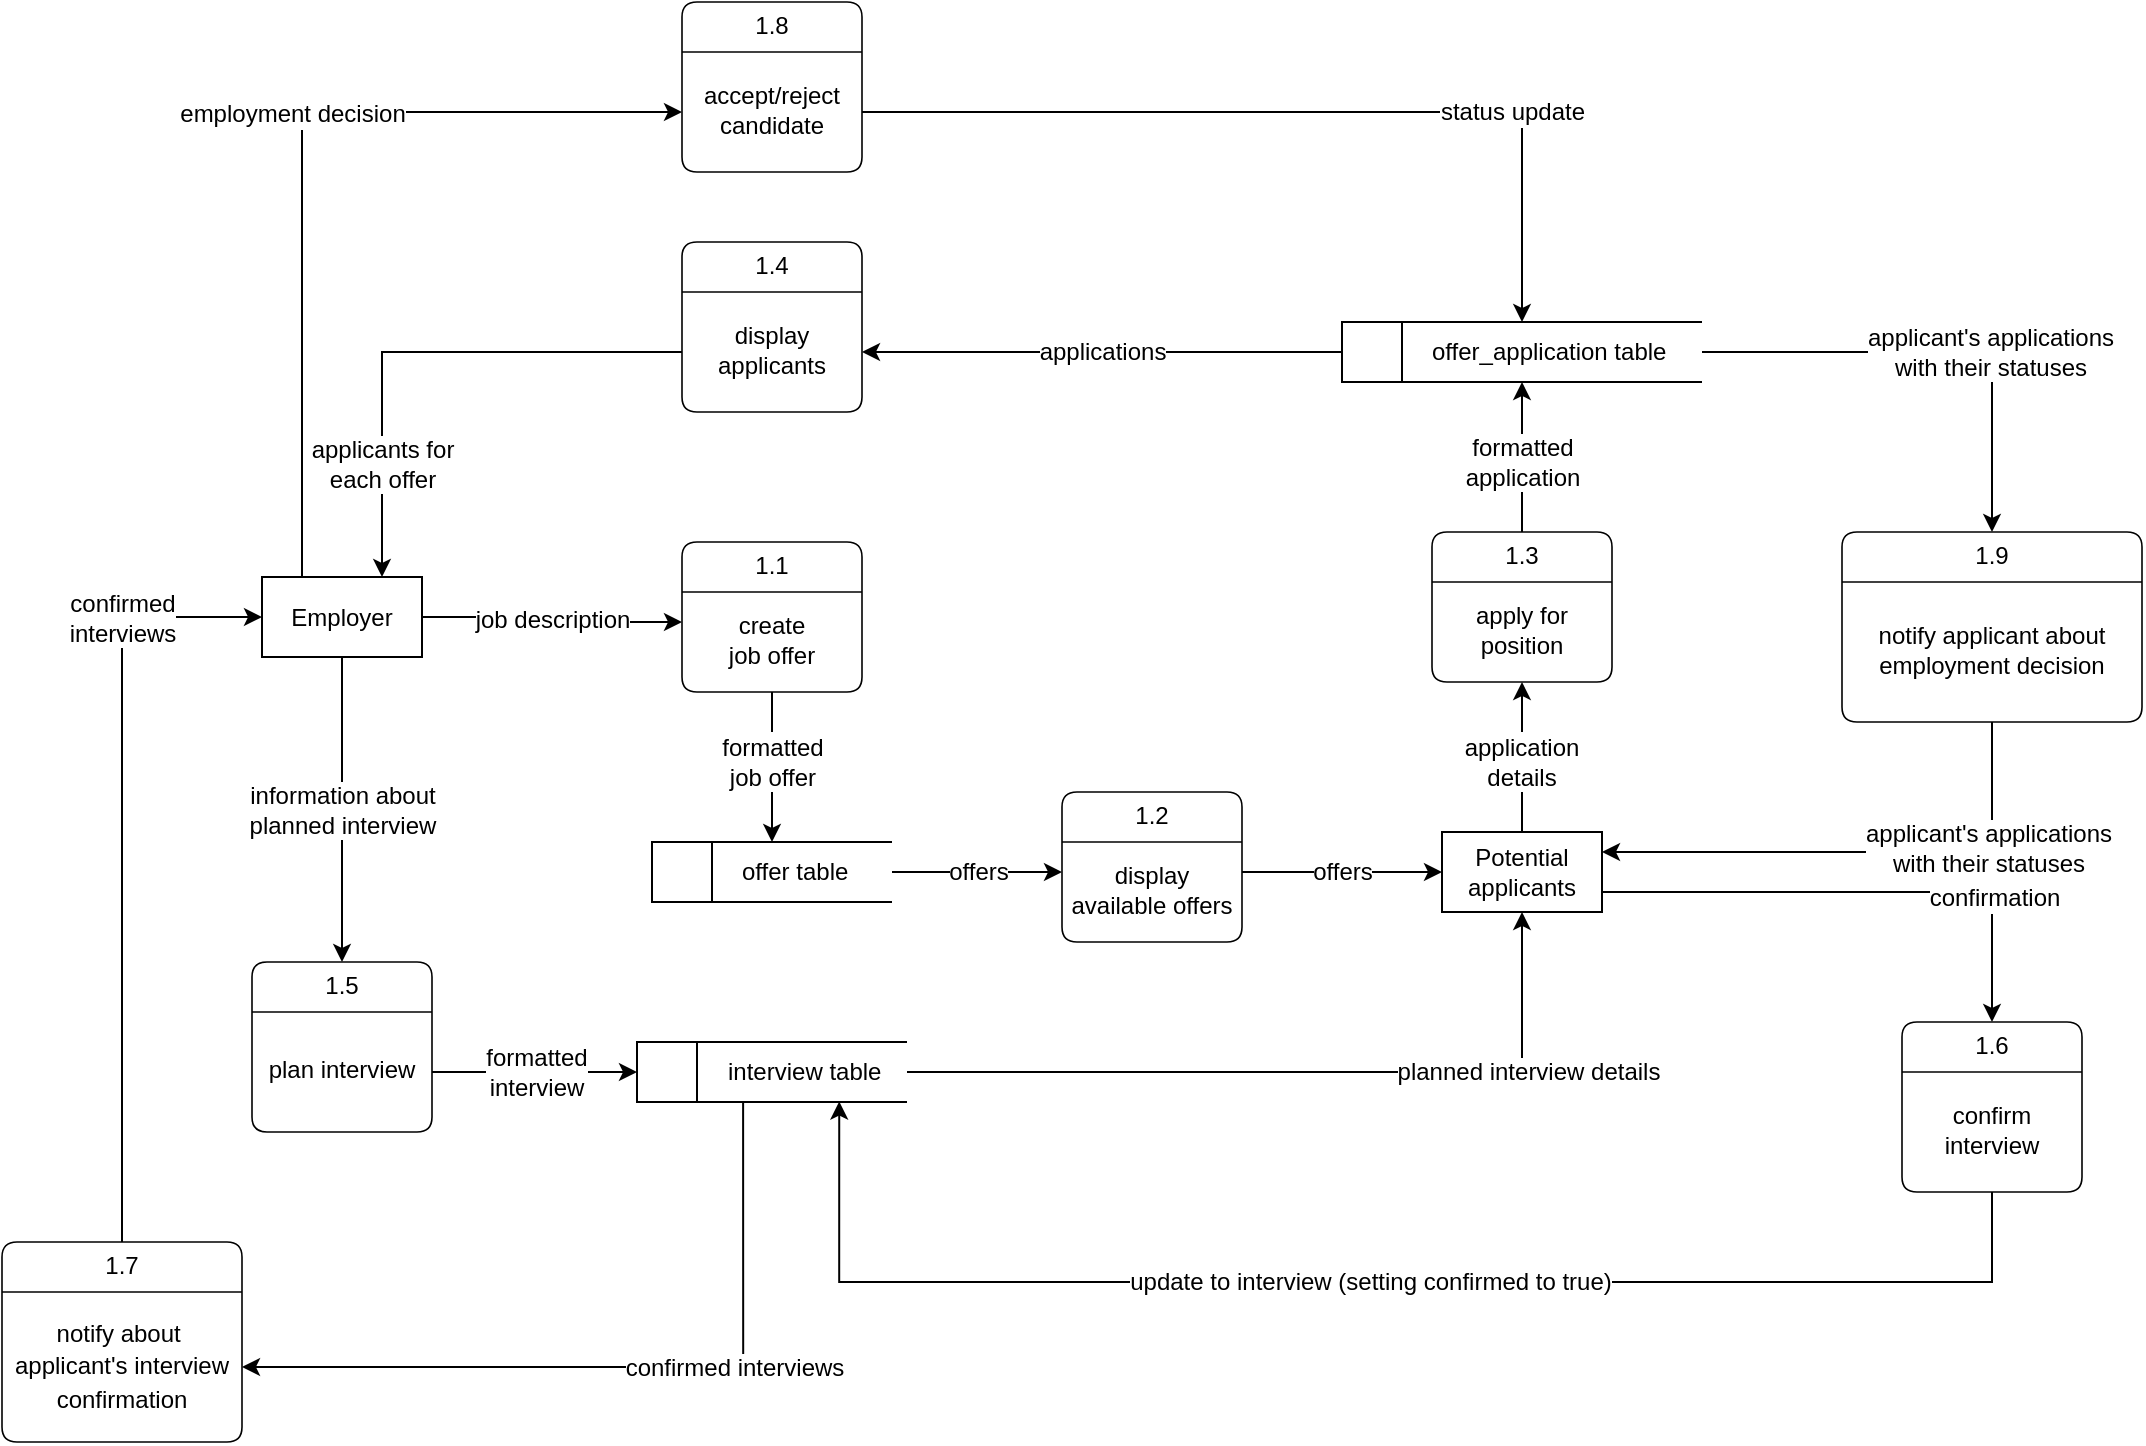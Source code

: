 <mxfile version="20.2.1" type="device" pages="7"><diagram id="nmwjDlVe5l60ws1ljoyT" name="1.*"><mxGraphModel dx="782" dy="475" grid="1" gridSize="10" guides="1" tooltips="1" connect="1" arrows="1" fold="1" page="1" pageScale="1" pageWidth="850" pageHeight="1100" math="0" shadow="0"><root><mxCell id="0"/><mxCell id="1" parent="0"/><mxCell id="NsUY2eQpIv8a4rjr730s-29" value="&lt;font&gt;formatted&lt;br&gt;application&lt;/font&gt;" style="edgeStyle=orthogonalEdgeStyle;rounded=0;orthogonalLoop=1;jettySize=auto;html=1;exitX=0.5;exitY=0;exitDx=0;exitDy=0;fontSize=12;fontColor=#000000;" parent="1" source="NsUY2eQpIv8a4rjr730s-23" target="NsUY2eQpIv8a4rjr730s-28" edge="1"><mxGeometry x="-0.067" relative="1" as="geometry"><mxPoint as="offset"/></mxGeometry></mxCell><mxCell id="NsUY2eQpIv8a4rjr730s-8" value="&lt;font&gt;job description&lt;/font&gt;" style="edgeStyle=orthogonalEdgeStyle;rounded=0;orthogonalLoop=1;jettySize=auto;html=1;exitX=1;exitY=0.5;exitDx=0;exitDy=0;entryX=0;entryY=0.25;entryDx=0;entryDy=0;fontSize=12;fontColor=#000000;" parent="1" source="NsUY2eQpIv8a4rjr730s-5" target="NsUY2eQpIv8a4rjr730s-7" edge="1"><mxGeometry relative="1" as="geometry"/></mxCell><mxCell id="NsUY2eQpIv8a4rjr730s-57" value="&lt;font&gt;information about&lt;br&gt;planned interview&lt;/font&gt;" style="edgeStyle=orthogonalEdgeStyle;rounded=0;orthogonalLoop=1;jettySize=auto;html=1;exitX=0.5;exitY=1;exitDx=0;exitDy=0;entryX=0.5;entryY=0;entryDx=0;entryDy=0;fontSize=12;fontColor=#000000;" parent="1" source="NsUY2eQpIv8a4rjr730s-5" target="NsUY2eQpIv8a4rjr730s-55" edge="1"><mxGeometry relative="1" as="geometry"/></mxCell><mxCell id="NsUY2eQpIv8a4rjr730s-79" style="edgeStyle=orthogonalEdgeStyle;rounded=0;orthogonalLoop=1;jettySize=auto;html=1;exitX=0.25;exitY=0;exitDx=0;exitDy=0;entryX=0;entryY=0.5;entryDx=0;entryDy=0;fontSize=12;fontColor=#000000;startArrow=none;startFill=0;endArrow=classic;endFill=1;" parent="1" source="NsUY2eQpIv8a4rjr730s-5" target="NsUY2eQpIv8a4rjr730s-76" edge="1"><mxGeometry relative="1" as="geometry"/></mxCell><mxCell id="NsUY2eQpIv8a4rjr730s-80" value="&lt;font&gt;employment decision&lt;/font&gt;" style="edgeLabel;html=1;align=center;verticalAlign=middle;resizable=0;points=[];fontSize=12;fontColor=#000000;" parent="NsUY2eQpIv8a4rjr730s-79" vertex="1" connectable="0"><mxGeometry x="-0.036" y="-3" relative="1" as="geometry"><mxPoint x="-8" y="-28" as="offset"/></mxGeometry></mxCell><mxCell id="NsUY2eQpIv8a4rjr730s-5" value="Employer" style="rounded=0;whiteSpace=wrap;html=1;fontColor=#000000;" parent="1" vertex="1"><mxGeometry x="455" y="487.5" width="80" height="40" as="geometry"/></mxCell><mxCell id="NsUY2eQpIv8a4rjr730s-12" style="edgeStyle=orthogonalEdgeStyle;rounded=0;orthogonalLoop=1;jettySize=auto;html=1;exitX=0.5;exitY=1;exitDx=0;exitDy=0;fontSize=12;fontColor=#000000;startArrow=none;" parent="1" source="NsUY2eQpIv8a4rjr730s-13" target="NsUY2eQpIv8a4rjr730s-10" edge="1"><mxGeometry relative="1" as="geometry"/></mxCell><mxCell id="NsUY2eQpIv8a4rjr730s-6" value="&lt;div style=&quot;display: flex; justify-content: center; text-align: center; align-items: baseline; line-height: 1.25; margin-top: -2px;&quot;&gt;&lt;font style=&quot;&quot;&gt;&lt;font style=&quot;font-size: 12px;&quot;&gt;1.1&lt;/font&gt;&lt;/font&gt;&lt;/div&gt;" style="shape=swimlane;html=1;rounded=1;arcSize=10;collapsible=0;fontStyle=0;startSize=25;whiteSpace=wrap;overflow=block;blockSpacing=1;fontSize=13;spacing=0;strokeColor=#000000;strokeOpacity=100;strokeWidth=0.8;fontColor=#000000;" parent="1" vertex="1"><mxGeometry x="665.0" y="470" width="90" height="75" as="geometry"/></mxCell><mxCell id="NsUY2eQpIv8a4rjr730s-7" value="&lt;div style=&quot;display: flex; justify-content: center; align-items: baseline; line-height: 1.25; margin-top: -2px;&quot;&gt;&lt;span style=&quot;font-size: 12px;&quot;&gt;create &lt;br&gt;job offer&lt;/span&gt;&lt;/div&gt;" style="rounded=1;arcSize=10;strokeColor=none;fillColor=none;whiteSpace=wrap;overflow=block;blockSpacing=1;html=1;fontSize=13;spacing=0;strokeOpacity=100;strokeWidth=0.8;align=center;fontColor=#000000;" parent="NsUY2eQpIv8a4rjr730s-6" vertex="1"><mxGeometry y="30" width="90" height="40" as="geometry"/></mxCell><mxCell id="NsUY2eQpIv8a4rjr730s-17" value="&lt;font&gt;offers&lt;/font&gt;" style="edgeStyle=orthogonalEdgeStyle;rounded=0;orthogonalLoop=1;jettySize=auto;html=1;exitX=1;exitY=0.5;exitDx=0;exitDy=0;entryX=0;entryY=0.25;entryDx=0;entryDy=0;fontSize=12;fontColor=#000000;" parent="1" source="NsUY2eQpIv8a4rjr730s-10" target="NsUY2eQpIv8a4rjr730s-16" edge="1"><mxGeometry relative="1" as="geometry"/></mxCell><mxCell id="NsUY2eQpIv8a4rjr730s-10" value="&lt;span style=&quot;white-space: pre;&quot;&gt;&#9;&lt;/span&gt;&amp;nbsp; &amp;nbsp; offer table" style="html=1;dashed=0;whitespace=wrap;shape=mxgraph.dfd.dataStoreID;align=left;spacingLeft=3;points=[[0,0],[0.5,0],[1,0],[0,0.5],[1,0.5],[0,1],[0.5,1],[1,1]];strokeColor=default;shadow=0;fontColor=#000000;" parent="1" vertex="1"><mxGeometry x="650" y="620" width="120" height="30" as="geometry"/></mxCell><mxCell id="NsUY2eQpIv8a4rjr730s-13" value="&lt;font&gt;formatted&lt;br&gt;job offer&lt;/font&gt;" style="text;html=1;strokeColor=none;fillColor=none;align=center;verticalAlign=middle;whiteSpace=wrap;rounded=0;shadow=0;fontSize=12;fontColor=#000000;" parent="1" vertex="1"><mxGeometry x="673.75" y="565" width="72.5" height="30" as="geometry"/></mxCell><mxCell id="NsUY2eQpIv8a4rjr730s-14" value="" style="edgeStyle=orthogonalEdgeStyle;rounded=0;orthogonalLoop=1;jettySize=auto;html=1;exitX=0.5;exitY=1;exitDx=0;exitDy=0;fontSize=12;fontColor=#000000;endArrow=none;" parent="1" source="NsUY2eQpIv8a4rjr730s-6" target="NsUY2eQpIv8a4rjr730s-13" edge="1"><mxGeometry relative="1" as="geometry"><mxPoint x="710" y="545" as="sourcePoint"/><mxPoint x="710" y="610" as="targetPoint"/></mxGeometry></mxCell><mxCell id="NsUY2eQpIv8a4rjr730s-15" value="&lt;div style=&quot;display: flex; justify-content: center; text-align: center; align-items: baseline; line-height: 1.25; margin-top: -2px;&quot;&gt;&lt;font style=&quot;&quot;&gt;&lt;font style=&quot;font-size: 12px;&quot;&gt;1.2&lt;/font&gt;&lt;/font&gt;&lt;/div&gt;" style="shape=swimlane;html=1;rounded=1;arcSize=10;collapsible=0;fontStyle=0;startSize=25;whiteSpace=wrap;overflow=block;blockSpacing=1;fontSize=13;spacing=0;strokeColor=#000000;strokeOpacity=100;strokeWidth=0.8;fontColor=#000000;" parent="1" vertex="1"><mxGeometry x="855" y="595" width="90" height="75" as="geometry"/></mxCell><mxCell id="NsUY2eQpIv8a4rjr730s-16" value="&lt;div style=&quot;display: flex; justify-content: center; align-items: baseline; line-height: 1.25; margin-top: -2px;&quot;&gt;&lt;span style=&quot;font-size: 12px;&quot;&gt;display&lt;br&gt;available offers&lt;/span&gt;&lt;/div&gt;" style="rounded=1;arcSize=10;strokeColor=none;fillColor=none;whiteSpace=wrap;overflow=block;blockSpacing=1;html=1;fontSize=13;spacing=0;strokeOpacity=100;strokeWidth=0.8;align=center;fontColor=#000000;" parent="NsUY2eQpIv8a4rjr730s-15" vertex="1"><mxGeometry y="30" width="90" height="40" as="geometry"/></mxCell><mxCell id="NsUY2eQpIv8a4rjr730s-25" style="edgeStyle=orthogonalEdgeStyle;rounded=0;orthogonalLoop=1;jettySize=auto;html=1;exitX=0.5;exitY=0;exitDx=0;exitDy=0;entryX=0.5;entryY=1;entryDx=0;entryDy=0;fontSize=12;fontColor=#000000;startArrow=none;" parent="1" source="NsUY2eQpIv8a4rjr730s-26" target="NsUY2eQpIv8a4rjr730s-23" edge="1"><mxGeometry relative="1" as="geometry"/></mxCell><mxCell id="NsUY2eQpIv8a4rjr730s-64" style="edgeStyle=orthogonalEdgeStyle;rounded=0;orthogonalLoop=1;jettySize=auto;html=1;exitX=1;exitY=0.75;exitDx=0;exitDy=0;entryX=0.5;entryY=0;entryDx=0;entryDy=0;fontSize=12;fontColor=#000000;" parent="1" source="NsUY2eQpIv8a4rjr730s-19" target="NsUY2eQpIv8a4rjr730s-62" edge="1"><mxGeometry relative="1" as="geometry"/></mxCell><mxCell id="NsUY2eQpIv8a4rjr730s-65" value="&lt;font&gt;confirmation&lt;/font&gt;" style="edgeLabel;html=1;align=center;verticalAlign=middle;resizable=0;points=[];fontSize=12;fontColor=#000000;" parent="NsUY2eQpIv8a4rjr730s-64" vertex="1" connectable="0"><mxGeometry x="0.519" y="1" relative="1" as="geometry"><mxPoint as="offset"/></mxGeometry></mxCell><mxCell id="NsUY2eQpIv8a4rjr730s-19" value="Potential applicants" style="rounded=0;whiteSpace=wrap;html=1;fontColor=#000000;" parent="1" vertex="1"><mxGeometry x="1045" y="615" width="80" height="40" as="geometry"/></mxCell><mxCell id="NsUY2eQpIv8a4rjr730s-20" value="&lt;font&gt;offers&lt;/font&gt;" style="edgeStyle=orthogonalEdgeStyle;rounded=0;orthogonalLoop=1;jettySize=auto;html=1;exitX=1;exitY=0.25;exitDx=0;exitDy=0;fontSize=12;fontColor=#000000;" parent="1" source="NsUY2eQpIv8a4rjr730s-16" target="NsUY2eQpIv8a4rjr730s-19" edge="1"><mxGeometry relative="1" as="geometry"/></mxCell><mxCell id="NsUY2eQpIv8a4rjr730s-23" value="&lt;div style=&quot;display: flex; justify-content: center; text-align: center; align-items: baseline; line-height: 1.25; margin-top: -2px;&quot;&gt;&lt;font style=&quot;&quot;&gt;&lt;font style=&quot;font-size: 12px;&quot;&gt;1.3&lt;/font&gt;&lt;/font&gt;&lt;/div&gt;" style="shape=swimlane;html=1;rounded=1;arcSize=10;collapsible=0;fontStyle=0;startSize=25;whiteSpace=wrap;overflow=block;blockSpacing=1;fontSize=13;spacing=0;strokeColor=#000000;strokeOpacity=100;strokeWidth=0.8;fontColor=#000000;" parent="1" vertex="1"><mxGeometry x="1040" y="465" width="90" height="75" as="geometry"/></mxCell><mxCell id="NsUY2eQpIv8a4rjr730s-24" value="&lt;div style=&quot;display: flex; justify-content: center; align-items: baseline; line-height: 1.25; margin-top: -2px;&quot;&gt;&lt;span style=&quot;font-size: 12px;&quot;&gt;apply for position&lt;/span&gt;&lt;/div&gt;" style="rounded=1;arcSize=10;strokeColor=none;fillColor=none;whiteSpace=wrap;overflow=block;blockSpacing=1;html=1;fontSize=13;spacing=0;strokeOpacity=100;strokeWidth=0.8;align=center;fontColor=#000000;" parent="NsUY2eQpIv8a4rjr730s-23" vertex="1"><mxGeometry y="30" width="90" height="40" as="geometry"/></mxCell><mxCell id="NsUY2eQpIv8a4rjr730s-26" value="application details" style="text;html=1;strokeColor=none;fillColor=none;align=center;verticalAlign=middle;whiteSpace=wrap;rounded=0;shadow=0;fontSize=12;fontColor=#000000;" parent="1" vertex="1"><mxGeometry x="1055" y="565" width="60" height="30" as="geometry"/></mxCell><mxCell id="NsUY2eQpIv8a4rjr730s-27" value="" style="edgeStyle=orthogonalEdgeStyle;rounded=0;orthogonalLoop=1;jettySize=auto;html=1;exitX=0.5;exitY=0;exitDx=0;exitDy=0;entryX=0.5;entryY=1;entryDx=0;entryDy=0;fontSize=12;fontColor=#000000;endArrow=none;" parent="1" source="NsUY2eQpIv8a4rjr730s-19" target="NsUY2eQpIv8a4rjr730s-26" edge="1"><mxGeometry relative="1" as="geometry"><mxPoint x="1085" y="615.0" as="sourcePoint"/><mxPoint x="1085" y="540.0" as="targetPoint"/></mxGeometry></mxCell><mxCell id="NsUY2eQpIv8a4rjr730s-47" value="&lt;font&gt;applications&lt;/font&gt;" style="edgeStyle=orthogonalEdgeStyle;rounded=0;orthogonalLoop=1;jettySize=auto;html=1;exitX=0;exitY=0.5;exitDx=0;exitDy=0;entryX=1;entryY=0.5;entryDx=0;entryDy=0;fontSize=12;fontColor=#000000;" parent="1" source="NsUY2eQpIv8a4rjr730s-28" target="NsUY2eQpIv8a4rjr730s-42" edge="1"><mxGeometry relative="1" as="geometry"/></mxCell><mxCell id="NsUY2eQpIv8a4rjr730s-88" style="edgeStyle=orthogonalEdgeStyle;rounded=0;orthogonalLoop=1;jettySize=auto;html=1;exitX=1;exitY=0.5;exitDx=0;exitDy=0;entryX=0.5;entryY=0;entryDx=0;entryDy=0;fontSize=12;fontColor=#000000;startArrow=none;startFill=0;endArrow=classic;endFill=1;" parent="1" source="NsUY2eQpIv8a4rjr730s-28" target="NsUY2eQpIv8a4rjr730s-85" edge="1"><mxGeometry relative="1" as="geometry"/></mxCell><mxCell id="NsUY2eQpIv8a4rjr730s-89" value="&lt;font&gt;applicant's applications&lt;br&gt;with their statuses&lt;/font&gt;" style="edgeLabel;html=1;align=center;verticalAlign=middle;resizable=0;points=[];fontSize=12;fontColor=#000000;" parent="NsUY2eQpIv8a4rjr730s-88" vertex="1" connectable="0"><mxGeometry x="0.222" relative="1" as="geometry"><mxPoint as="offset"/></mxGeometry></mxCell><mxCell id="NsUY2eQpIv8a4rjr730s-28" value="&lt;span style=&quot;white-space: pre;&quot;&gt;&#9;&lt;/span&gt;&amp;nbsp; &amp;nbsp; offer_application table" style="html=1;dashed=0;whitespace=wrap;shape=mxgraph.dfd.dataStoreID;align=left;spacingLeft=3;points=[[0,0],[0.5,0],[1,0],[0,0.5],[1,0.5],[0,1],[0.5,1],[1,1]];strokeColor=default;shadow=0;fontColor=#000000;" parent="1" vertex="1"><mxGeometry x="995" y="360" width="180" height="30" as="geometry"/></mxCell><mxCell id="NsUY2eQpIv8a4rjr730s-41" value="&lt;div style=&quot;display: flex; justify-content: center; text-align: center; align-items: baseline; line-height: 1.25; margin-top: -2px;&quot;&gt;&lt;font style=&quot;&quot;&gt;&lt;font style=&quot;font-size: 12px;&quot;&gt;1.4&lt;/font&gt;&lt;/font&gt;&lt;/div&gt;" style="shape=swimlane;html=1;rounded=1;arcSize=10;collapsible=0;fontStyle=0;startSize=25;whiteSpace=wrap;overflow=block;blockSpacing=1;fontSize=13;spacing=0;strokeColor=default;strokeOpacity=100;strokeWidth=0.8;fontColor=#000000;" parent="1" vertex="1"><mxGeometry x="665" y="320" width="90" height="85" as="geometry"/></mxCell><mxCell id="NsUY2eQpIv8a4rjr730s-42" value="&lt;div style=&quot;display: flex; justify-content: center; align-items: baseline; line-height: 1.25; margin-top: -2px;&quot;&gt;&lt;span style=&quot;font-size: 12px;&quot;&gt;display applicants&lt;/span&gt;&lt;/div&gt;" style="rounded=1;arcSize=10;strokeColor=none;fillColor=none;whiteSpace=wrap;overflow=block;blockSpacing=1;html=1;fontSize=13;spacing=0;strokeOpacity=100;strokeWidth=0.8;align=center;fontColor=#000000;" parent="NsUY2eQpIv8a4rjr730s-41" vertex="1"><mxGeometry y="25" width="90" height="60" as="geometry"/></mxCell><mxCell id="NsUY2eQpIv8a4rjr730s-48" style="edgeStyle=orthogonalEdgeStyle;rounded=0;orthogonalLoop=1;jettySize=auto;html=1;exitX=0;exitY=0.5;exitDx=0;exitDy=0;entryX=0.75;entryY=0;entryDx=0;entryDy=0;fontSize=12;fontColor=#000000;" parent="1" source="NsUY2eQpIv8a4rjr730s-42" target="NsUY2eQpIv8a4rjr730s-5" edge="1"><mxGeometry relative="1" as="geometry"/></mxCell><mxCell id="NsUY2eQpIv8a4rjr730s-49" value="&lt;font&gt;applicants for &lt;br&gt;each offer&lt;/font&gt;" style="edgeLabel;html=1;align=center;verticalAlign=middle;resizable=0;points=[];fontSize=12;fontColor=#000000;" parent="NsUY2eQpIv8a4rjr730s-48" vertex="1" connectable="0"><mxGeometry x="0.401" relative="1" as="geometry"><mxPoint y="22" as="offset"/></mxGeometry></mxCell><mxCell id="NsUY2eQpIv8a4rjr730s-55" value="&lt;div style=&quot;display: flex; justify-content: center; text-align: center; align-items: baseline; line-height: 1.25; margin-top: -2px;&quot;&gt;&lt;font style=&quot;&quot;&gt;&lt;font style=&quot;font-size: 12px;&quot;&gt;1.5&lt;/font&gt;&lt;/font&gt;&lt;/div&gt;" style="shape=swimlane;html=1;rounded=1;arcSize=10;collapsible=0;fontStyle=0;startSize=25;whiteSpace=wrap;overflow=block;blockSpacing=1;fontSize=13;spacing=0;strokeColor=#000000;strokeOpacity=100;strokeWidth=0.8;fontColor=#000000;" parent="1" vertex="1"><mxGeometry x="450" y="680" width="90" height="85" as="geometry"/></mxCell><mxCell id="NsUY2eQpIv8a4rjr730s-56" value="&lt;div style=&quot;display: flex; justify-content: center; align-items: baseline; line-height: 1.25; margin-top: -2px;&quot;&gt;&lt;span style=&quot;font-size: 12px;&quot;&gt;plan interview&lt;/span&gt;&lt;/div&gt;" style="rounded=1;arcSize=10;strokeColor=none;fillColor=none;whiteSpace=wrap;overflow=block;blockSpacing=1;html=1;fontSize=13;spacing=0;strokeOpacity=100;strokeWidth=0.8;align=center;fontColor=#000000;" parent="NsUY2eQpIv8a4rjr730s-55" vertex="1"><mxGeometry y="25" width="90" height="60" as="geometry"/></mxCell><mxCell id="NsUY2eQpIv8a4rjr730s-60" style="edgeStyle=orthogonalEdgeStyle;rounded=0;orthogonalLoop=1;jettySize=auto;html=1;exitX=1;exitY=0.5;exitDx=0;exitDy=0;entryX=0.5;entryY=1;entryDx=0;entryDy=0;fontSize=12;fontColor=#000000;" parent="1" source="NsUY2eQpIv8a4rjr730s-58" target="NsUY2eQpIv8a4rjr730s-19" edge="1"><mxGeometry relative="1" as="geometry"/></mxCell><mxCell id="NsUY2eQpIv8a4rjr730s-61" value="&lt;font&gt;planned interview details&lt;/font&gt;" style="edgeLabel;html=1;align=center;verticalAlign=middle;resizable=0;points=[];fontSize=12;fontColor=#000000;" parent="NsUY2eQpIv8a4rjr730s-60" vertex="1" connectable="0"><mxGeometry x="0.59" y="-3" relative="1" as="geometry"><mxPoint as="offset"/></mxGeometry></mxCell><mxCell id="NsUY2eQpIv8a4rjr730s-58" value="&lt;span style=&quot;white-space: pre;&quot;&gt;&#9;&lt;/span&gt;&amp;nbsp; &amp;nbsp; interview table" style="html=1;dashed=0;whitespace=wrap;shape=mxgraph.dfd.dataStoreID;align=left;spacingLeft=3;points=[[0,0],[0.5,0],[1,0],[0,0.5],[1,0.5],[0,1],[0.5,1],[1,1]];strokeColor=default;shadow=0;fontColor=#000000;" parent="1" vertex="1"><mxGeometry x="642.5" y="720" width="135" height="30" as="geometry"/></mxCell><mxCell id="NsUY2eQpIv8a4rjr730s-59" value="&lt;font&gt;formatted&lt;br&gt;interview&lt;/font&gt;" style="edgeStyle=orthogonalEdgeStyle;rounded=0;orthogonalLoop=1;jettySize=auto;html=1;exitX=1;exitY=0.5;exitDx=0;exitDy=0;entryX=0;entryY=0.5;entryDx=0;entryDy=0;fontSize=12;fontColor=#000000;" parent="1" source="NsUY2eQpIv8a4rjr730s-56" target="NsUY2eQpIv8a4rjr730s-58" edge="1"><mxGeometry relative="1" as="geometry"/></mxCell><mxCell id="NsUY2eQpIv8a4rjr730s-62" value="&lt;div style=&quot;display: flex; justify-content: center; text-align: center; align-items: baseline; line-height: 1.25; margin-top: -2px;&quot;&gt;&lt;font style=&quot;&quot;&gt;&lt;font style=&quot;font-size: 12px;&quot;&gt;1.6&lt;/font&gt;&lt;/font&gt;&lt;/div&gt;" style="shape=swimlane;html=1;rounded=1;arcSize=10;collapsible=0;fontStyle=0;startSize=25;whiteSpace=wrap;overflow=block;blockSpacing=1;fontSize=13;spacing=0;strokeColor=#000000;strokeOpacity=100;strokeWidth=0.8;fontColor=#000000;" parent="1" vertex="1"><mxGeometry x="1275" y="710" width="90" height="85" as="geometry"/></mxCell><mxCell id="NsUY2eQpIv8a4rjr730s-63" value="&lt;div style=&quot;display: flex; justify-content: center; align-items: baseline; line-height: 1.25; margin-top: -2px;&quot;&gt;&lt;span style=&quot;font-size: 12px;&quot;&gt;confirm interview&lt;/span&gt;&lt;/div&gt;" style="rounded=1;arcSize=10;strokeColor=none;fillColor=none;whiteSpace=wrap;overflow=block;blockSpacing=1;html=1;fontSize=13;spacing=0;strokeOpacity=100;strokeWidth=0.8;align=center;fontColor=#000000;" parent="NsUY2eQpIv8a4rjr730s-62" vertex="1"><mxGeometry y="25" width="90" height="60" as="geometry"/></mxCell><mxCell id="NsUY2eQpIv8a4rjr730s-67" value="&lt;font&gt;update to interview (setting confirmed to true)&lt;/font&gt;" style="edgeStyle=orthogonalEdgeStyle;rounded=0;orthogonalLoop=1;jettySize=auto;html=1;exitX=0.5;exitY=1;exitDx=0;exitDy=0;entryX=0.749;entryY=0.992;entryDx=0;entryDy=0;entryPerimeter=0;fontSize=12;fontColor=#000000;" parent="1" source="NsUY2eQpIv8a4rjr730s-63" target="NsUY2eQpIv8a4rjr730s-58" edge="1"><mxGeometry relative="1" as="geometry"><Array as="points"><mxPoint x="1320" y="840"/><mxPoint x="744" y="840"/></Array></mxGeometry></mxCell><mxCell id="NsUY2eQpIv8a4rjr730s-73" style="edgeStyle=orthogonalEdgeStyle;rounded=0;orthogonalLoop=1;jettySize=auto;html=1;exitX=0.5;exitY=0;exitDx=0;exitDy=0;entryX=0;entryY=0.5;entryDx=0;entryDy=0;fontSize=12;fontColor=#000000;startArrow=none;startFill=0;endArrow=classic;endFill=1;" parent="1" source="NsUY2eQpIv8a4rjr730s-68" target="NsUY2eQpIv8a4rjr730s-5" edge="1"><mxGeometry relative="1" as="geometry"/></mxCell><mxCell id="NsUY2eQpIv8a4rjr730s-74" value="&lt;font&gt;confirmed&lt;br&gt;interviews&lt;/font&gt;" style="edgeLabel;html=1;align=center;verticalAlign=middle;resizable=0;points=[];fontSize=12;fontColor=#000000;" parent="NsUY2eQpIv8a4rjr730s-73" vertex="1" connectable="0"><mxGeometry x="0.663" y="1" relative="1" as="geometry"><mxPoint x="-6" y="1" as="offset"/></mxGeometry></mxCell><mxCell id="NsUY2eQpIv8a4rjr730s-68" value="&lt;div style=&quot;display: flex; justify-content: center; text-align: center; align-items: baseline; line-height: 1.25; margin-top: -2px;&quot;&gt;&lt;font style=&quot;&quot;&gt;&lt;font style=&quot;font-size: 12px;&quot;&gt;1.7&lt;/font&gt;&lt;/font&gt;&lt;/div&gt;" style="shape=swimlane;html=1;rounded=1;arcSize=10;collapsible=0;fontStyle=0;startSize=25;whiteSpace=wrap;overflow=block;blockSpacing=1;fontSize=13;spacing=0;strokeColor=#000000;strokeOpacity=100;strokeWidth=0.8;fontColor=#000000;" parent="1" vertex="1"><mxGeometry x="325" y="820" width="120" height="100" as="geometry"/></mxCell><mxCell id="NsUY2eQpIv8a4rjr730s-69" value="&lt;div style=&quot;display: flex; justify-content: center; align-items: baseline; line-height: 1.25; margin-top: -2px;&quot;&gt;&lt;font style=&quot;&quot;&gt;&lt;span style=&quot;font-size: 12px;&quot;&gt;notify about&amp;nbsp; applicant's interview confirmation&lt;/span&gt;&lt;/font&gt;&lt;/div&gt;" style="rounded=1;arcSize=10;strokeColor=none;fillColor=none;whiteSpace=wrap;overflow=block;blockSpacing=1;html=1;fontSize=13;spacing=0;strokeOpacity=100;strokeWidth=0.8;align=center;fontColor=#000000;" parent="NsUY2eQpIv8a4rjr730s-68" vertex="1"><mxGeometry y="25" width="120" height="75" as="geometry"/></mxCell><mxCell id="NsUY2eQpIv8a4rjr730s-70" style="edgeStyle=orthogonalEdgeStyle;rounded=0;orthogonalLoop=1;jettySize=auto;html=1;entryX=0.393;entryY=1.01;entryDx=0;entryDy=0;entryPerimeter=0;fontSize=12;fontColor=#000000;endArrow=none;endFill=0;startArrow=classic;startFill=1;" parent="1" source="NsUY2eQpIv8a4rjr730s-69" target="NsUY2eQpIv8a4rjr730s-58" edge="1"><mxGeometry relative="1" as="geometry"/></mxCell><mxCell id="NsUY2eQpIv8a4rjr730s-71" value="confirmed interviews" style="edgeLabel;html=1;align=center;verticalAlign=middle;resizable=0;points=[];fontSize=12;fontColor=#000000;" parent="NsUY2eQpIv8a4rjr730s-70" vertex="1" connectable="0"><mxGeometry x="0.178" y="-3" relative="1" as="geometry"><mxPoint x="20" y="-3" as="offset"/></mxGeometry></mxCell><mxCell id="NsUY2eQpIv8a4rjr730s-75" value="&lt;div style=&quot;display: flex; justify-content: center; text-align: center; align-items: baseline; line-height: 1.25; margin-top: -2px;&quot;&gt;&lt;font style=&quot;&quot;&gt;&lt;font style=&quot;font-size: 12px;&quot;&gt;1.8&lt;/font&gt;&lt;/font&gt;&lt;/div&gt;" style="shape=swimlane;html=1;rounded=1;arcSize=10;collapsible=0;fontStyle=0;startSize=25;whiteSpace=wrap;overflow=block;blockSpacing=1;fontSize=13;spacing=0;strokeColor=#000000;strokeOpacity=100;strokeWidth=0.8;fontColor=#000000;" parent="1" vertex="1"><mxGeometry x="665" y="200" width="90" height="85" as="geometry"/></mxCell><mxCell id="NsUY2eQpIv8a4rjr730s-76" value="&lt;div style=&quot;display: flex; justify-content: center; align-items: baseline; line-height: 1.25; margin-top: -2px;&quot;&gt;&lt;span style=&quot;font-size: 12px;&quot;&gt;accept/reject candidate&lt;/span&gt;&lt;/div&gt;" style="rounded=1;arcSize=10;strokeColor=none;fillColor=none;whiteSpace=wrap;overflow=block;blockSpacing=1;html=1;fontSize=13;spacing=0;strokeOpacity=100;strokeWidth=0.8;align=center;fontColor=#000000;" parent="NsUY2eQpIv8a4rjr730s-75" vertex="1"><mxGeometry y="25" width="90" height="60" as="geometry"/></mxCell><mxCell id="NsUY2eQpIv8a4rjr730s-81" style="edgeStyle=orthogonalEdgeStyle;rounded=0;orthogonalLoop=1;jettySize=auto;html=1;exitX=1;exitY=0.5;exitDx=0;exitDy=0;entryX=0.5;entryY=0;entryDx=0;entryDy=0;fontSize=12;fontColor=#000000;startArrow=none;startFill=0;endArrow=classic;endFill=1;" parent="1" source="NsUY2eQpIv8a4rjr730s-76" target="NsUY2eQpIv8a4rjr730s-28" edge="1"><mxGeometry relative="1" as="geometry"/></mxCell><mxCell id="NsUY2eQpIv8a4rjr730s-82" value="&lt;font&gt;status update&lt;/font&gt;" style="edgeLabel;html=1;align=center;verticalAlign=middle;resizable=0;points=[];fontSize=12;fontColor=#000000;" parent="NsUY2eQpIv8a4rjr730s-81" vertex="1" connectable="0"><mxGeometry x="0.151" y="1" relative="1" as="geometry"><mxPoint x="74" y="1" as="offset"/></mxGeometry></mxCell><mxCell id="NsUY2eQpIv8a4rjr730s-85" value="&lt;div style=&quot;display: flex; justify-content: center; text-align: center; align-items: baseline; line-height: 1.25; margin-top: -2px;&quot;&gt;&lt;font style=&quot;&quot;&gt;&lt;font style=&quot;font-size: 12px;&quot;&gt;1.9&lt;/font&gt;&lt;/font&gt;&lt;/div&gt;" style="shape=swimlane;html=1;rounded=1;arcSize=10;collapsible=0;fontStyle=0;startSize=25;whiteSpace=wrap;overflow=block;blockSpacing=1;fontSize=13;spacing=0;strokeColor=#000000;strokeOpacity=100;strokeWidth=0.8;fontColor=#000000;" parent="1" vertex="1"><mxGeometry x="1245" y="465" width="150" height="95" as="geometry"/></mxCell><mxCell id="NsUY2eQpIv8a4rjr730s-86" value="&lt;div style=&quot;display: flex; justify-content: center; align-items: baseline; line-height: 1.25; margin-top: -2px;&quot;&gt;&lt;span style=&quot;font-size: 12px;&quot;&gt;notify applicant about employment decision&lt;/span&gt;&lt;/div&gt;" style="rounded=1;arcSize=10;strokeColor=none;fillColor=none;whiteSpace=wrap;overflow=block;blockSpacing=1;html=1;fontSize=13;spacing=0;strokeOpacity=100;strokeWidth=0.8;align=center;fontColor=#000000;" parent="NsUY2eQpIv8a4rjr730s-85" vertex="1"><mxGeometry y="25" width="150" height="70" as="geometry"/></mxCell><mxCell id="NsUY2eQpIv8a4rjr730s-90" style="edgeStyle=orthogonalEdgeStyle;rounded=0;orthogonalLoop=1;jettySize=auto;html=1;exitX=0.5;exitY=1;exitDx=0;exitDy=0;entryX=1;entryY=0.25;entryDx=0;entryDy=0;fontSize=12;fontColor=#000000;startArrow=none;startFill=0;endArrow=classic;endFill=1;" parent="1" source="NsUY2eQpIv8a4rjr730s-86" target="NsUY2eQpIv8a4rjr730s-19" edge="1"><mxGeometry relative="1" as="geometry"/></mxCell><mxCell id="NsUY2eQpIv8a4rjr730s-91" value="&lt;font&gt;applicant's applications&lt;br&gt;with their statuses&lt;/font&gt;" style="edgeLabel;html=1;align=center;verticalAlign=middle;resizable=0;points=[];fontSize=12;fontColor=#000000;" parent="NsUY2eQpIv8a4rjr730s-90" vertex="1" connectable="0"><mxGeometry x="-0.485" y="-2" relative="1" as="geometry"><mxPoint as="offset"/></mxGeometry></mxCell></root></mxGraphModel></diagram><diagram id="zzxu77G_QKBvNSTUgAdj" name="2.*"><mxGraphModel dx="1303" dy="-413" grid="1" gridSize="10" guides="1" tooltips="1" connect="1" arrows="1" fold="1" page="1" pageScale="1" pageWidth="850" pageHeight="1100" math="0" shadow="0"><root><mxCell id="0"/><mxCell id="1" parent="0"/><mxCell id="cm-0Q4TSISd16hLFURaF-2" style="edgeStyle=orthogonalEdgeStyle;rounded=0;orthogonalLoop=1;jettySize=auto;html=1;exitX=0.5;exitY=0;exitDx=0;exitDy=0;entryX=0.5;entryY=1;entryDx=0;entryDy=0;fontSize=12;fontColor=#000000;startArrow=none;startFill=0;endArrow=classic;endFill=1;" edge="1" parent="1" source="cm-0Q4TSISd16hLFURaF-4" target="cm-0Q4TSISd16hLFURaF-5"><mxGeometry relative="1" as="geometry"/></mxCell><mxCell id="cm-0Q4TSISd16hLFURaF-3" value="post's content" style="edgeLabel;html=1;align=center;verticalAlign=middle;resizable=0;points=[];fontSize=12;fontColor=#000000;" vertex="1" connectable="0" parent="cm-0Q4TSISd16hLFURaF-2"><mxGeometry x="-0.144" relative="1" as="geometry"><mxPoint x="2" as="offset"/></mxGeometry></mxCell><mxCell id="cm-0Q4TSISd16hLFURaF-4" value="User/Page" style="rounded=0;whiteSpace=wrap;html=1;fontColor=#000000;" vertex="1" parent="1"><mxGeometry x="424.29" y="1902.5" width="80" height="40" as="geometry"/></mxCell><mxCell id="cm-0Q4TSISd16hLFURaF-5" value="&lt;div style=&quot;display: flex; justify-content: center; text-align: center; align-items: baseline; line-height: 1.25; margin-top: -2px;&quot;&gt;&lt;font style=&quot;&quot;&gt;&lt;font style=&quot;font-size: 12px;&quot;&gt;2.1&lt;/font&gt;&lt;/font&gt;&lt;/div&gt;" style="shape=swimlane;html=1;rounded=1;arcSize=10;collapsible=0;fontStyle=0;startSize=25;whiteSpace=wrap;overflow=block;blockSpacing=1;fontSize=13;spacing=0;strokeColor=#000000;strokeOpacity=100;strokeWidth=0.8;fontColor=#000000;" vertex="1" parent="1"><mxGeometry x="419.29" y="1756" width="90" height="75" as="geometry"/></mxCell><mxCell id="cm-0Q4TSISd16hLFURaF-6" value="formatted&lt;br&gt;post" style="edgeStyle=orthogonalEdgeStyle;rounded=0;orthogonalLoop=1;jettySize=auto;html=1;exitX=1;exitY=0.5;exitDx=0;exitDy=0;entryX=0;entryY=0.5;entryDx=0;entryDy=0;fontSize=12;fontColor=#000000;startArrow=none;startFill=0;endArrow=classic;endFill=1;" edge="1" parent="1" source="cm-0Q4TSISd16hLFURaF-7" target="cm-0Q4TSISd16hLFURaF-9"><mxGeometry relative="1" as="geometry"/></mxCell><mxCell id="cm-0Q4TSISd16hLFURaF-7" value="&lt;div style=&quot;display: flex; justify-content: center; align-items: baseline; line-height: 1.25; margin-top: -2px;&quot;&gt;&lt;font style=&quot;&quot;&gt;&lt;span style=&quot;font-size: 12px;&quot;&gt;create a post&lt;/span&gt;&lt;/font&gt;&lt;/div&gt;" style="rounded=1;arcSize=10;strokeColor=none;fillColor=none;whiteSpace=wrap;overflow=block;blockSpacing=1;html=1;fontSize=13;spacing=0;strokeOpacity=100;strokeWidth=0.8;align=center;fontColor=#000000;" vertex="1" parent="1"><mxGeometry x="419.29" y="1786" width="90" height="40" as="geometry"/></mxCell><mxCell id="cm-0Q4TSISd16hLFURaF-8" value="posts" style="edgeStyle=orthogonalEdgeStyle;rounded=0;orthogonalLoop=1;jettySize=auto;html=1;exitX=0.5;exitY=0;exitDx=0;exitDy=0;entryX=0.5;entryY=1;entryDx=0;entryDy=0;fontSize=12;fontColor=#000000;startArrow=none;startFill=0;endArrow=classic;endFill=1;" edge="1" parent="1" source="cm-0Q4TSISd16hLFURaF-9" target="cm-0Q4TSISd16hLFURaF-11"><mxGeometry x="0.002" relative="1" as="geometry"><Array as="points"><mxPoint x="670" y="1791"/><mxPoint x="670" y="1740"/><mxPoint x="585" y="1740"/></Array><mxPoint as="offset"/></mxGeometry></mxCell><mxCell id="cm-0Q4TSISd16hLFURaF-9" value="&lt;span style=&quot;white-space: pre;&quot;&gt;&#9;&lt;/span&gt;&amp;nbsp; &amp;nbsp; post table" style="html=1;dashed=0;whitespace=wrap;shape=mxgraph.dfd.dataStoreID;align=left;spacingLeft=3;points=[[0,0],[0.5,0],[1,0],[0,0.5],[1,0.5],[0,1],[0.5,1],[1,1]];strokeColor=default;shadow=0;fontColor=#000000;" vertex="1" parent="1"><mxGeometry x="614.29" y="1791" width="120" height="30" as="geometry"/></mxCell><mxCell id="cm-0Q4TSISd16hLFURaF-10" value="post feed" style="edgeStyle=orthogonalEdgeStyle;rounded=0;orthogonalLoop=1;jettySize=auto;html=1;exitX=1;exitY=0.5;exitDx=0;exitDy=0;fontSize=12;fontColor=#000000;startArrow=none;startFill=0;endArrow=classic;endFill=1;" edge="1" parent="1" source="cm-0Q4TSISd16hLFURaF-11" target="cm-0Q4TSISd16hLFURaF-18"><mxGeometry x="0.044" relative="1" as="geometry"><mxPoint as="offset"/></mxGeometry></mxCell><mxCell id="cm-0Q4TSISd16hLFURaF-11" value="&lt;div style=&quot;display: flex; justify-content: center; text-align: center; align-items: baseline; line-height: 1.25; margin-top: -2px;&quot;&gt;&lt;font style=&quot;&quot;&gt;&lt;font style=&quot;font-size: 12px;&quot;&gt;2.2&lt;/font&gt;&lt;/font&gt;&lt;/div&gt;" style="shape=swimlane;html=1;rounded=1;arcSize=10;collapsible=0;fontStyle=0;startSize=25;whiteSpace=wrap;overflow=block;blockSpacing=1;fontSize=13;spacing=0;strokeColor=#000000;strokeOpacity=100;strokeWidth=0.8;fontColor=#000000;" vertex="1" parent="1"><mxGeometry x="540" y="1615" width="90" height="75" as="geometry"/></mxCell><mxCell id="cm-0Q4TSISd16hLFURaF-12" value="&lt;div style=&quot;display: flex; justify-content: center; align-items: baseline; line-height: 1.25; margin-top: -2px;&quot;&gt;&lt;font style=&quot;&quot;&gt;&lt;span style=&quot;font-size: 12px;&quot;&gt;display posts&lt;/span&gt;&lt;/font&gt;&lt;/div&gt;" style="rounded=1;arcSize=10;strokeColor=none;fillColor=none;whiteSpace=wrap;overflow=block;blockSpacing=1;html=1;fontSize=13;spacing=0;strokeOpacity=100;strokeWidth=0.8;align=center;fontColor=#000000;" vertex="1" parent="cm-0Q4TSISd16hLFURaF-11"><mxGeometry y="32" width="90" height="40" as="geometry"/></mxCell><mxCell id="cm-0Q4TSISd16hLFURaF-13" value="Vote&lt;br&gt;(up or down)" style="edgeStyle=orthogonalEdgeStyle;rounded=0;orthogonalLoop=1;jettySize=auto;html=1;exitX=1;exitY=0.5;exitDx=0;exitDy=0;entryX=0;entryY=0.25;entryDx=0;entryDy=0;fontSize=12;fontColor=#000000;startArrow=none;startFill=0;endArrow=classic;endFill=1;" edge="1" parent="1" source="cm-0Q4TSISd16hLFURaF-18" target="cm-0Q4TSISd16hLFURaF-22"><mxGeometry relative="1" as="geometry"/></mxCell><mxCell id="cm-0Q4TSISd16hLFURaF-14" style="edgeStyle=orthogonalEdgeStyle;rounded=0;orthogonalLoop=1;jettySize=auto;html=1;exitX=0.75;exitY=1;exitDx=0;exitDy=0;entryX=0;entryY=0.25;entryDx=0;entryDy=0;fontSize=12;fontColor=#000000;startArrow=none;startFill=0;endArrow=classic;endFill=1;" edge="1" parent="1" source="cm-0Q4TSISd16hLFURaF-18" target="cm-0Q4TSISd16hLFURaF-26"><mxGeometry relative="1" as="geometry"/></mxCell><mxCell id="cm-0Q4TSISd16hLFURaF-15" value="comment" style="edgeLabel;html=1;align=center;verticalAlign=middle;resizable=0;points=[];fontSize=12;fontColor=#000000;" vertex="1" connectable="0" parent="cm-0Q4TSISd16hLFURaF-14"><mxGeometry x="-0.027" relative="1" as="geometry"><mxPoint x="-26" y="-2" as="offset"/></mxGeometry></mxCell><mxCell id="cm-0Q4TSISd16hLFURaF-16" style="edgeStyle=orthogonalEdgeStyle;rounded=0;orthogonalLoop=1;jettySize=auto;html=1;exitX=0.25;exitY=1;exitDx=0;exitDy=0;entryX=0;entryY=0.5;entryDx=0;entryDy=0;fontSize=12;fontColor=#000000;startArrow=none;startFill=0;endArrow=classic;endFill=1;" edge="1" parent="1" source="cm-0Q4TSISd16hLFURaF-18" target="cm-0Q4TSISd16hLFURaF-30"><mxGeometry relative="1" as="geometry"/></mxCell><mxCell id="cm-0Q4TSISd16hLFURaF-17" value="Vote&lt;br&gt;(up or down)" style="edgeLabel;html=1;align=center;verticalAlign=middle;resizable=0;points=[];fontSize=12;fontColor=#000000;" vertex="1" connectable="0" parent="cm-0Q4TSISd16hLFURaF-16"><mxGeometry x="0.102" y="-2" relative="1" as="geometry"><mxPoint as="offset"/></mxGeometry></mxCell><mxCell id="cm-0Q4TSISd16hLFURaF-18" value="Other users" style="rounded=0;whiteSpace=wrap;html=1;fontColor=#000000;" vertex="1" parent="1"><mxGeometry x="734.29" y="1632.5" width="80" height="40" as="geometry"/></mxCell><mxCell id="cm-0Q4TSISd16hLFURaF-19" style="edgeStyle=orthogonalEdgeStyle;rounded=0;orthogonalLoop=1;jettySize=auto;html=1;exitX=1;exitY=0.25;exitDx=0;exitDy=0;entryX=0;entryY=0.5;entryDx=0;entryDy=0;fontSize=12;fontColor=#000000;startArrow=none;startFill=0;endArrow=classic;endFill=1;" edge="1" parent="1" source="cm-0Q4TSISd16hLFURaF-22" target="cm-0Q4TSISd16hLFURaF-23"><mxGeometry relative="1" as="geometry"/></mxCell><mxCell id="cm-0Q4TSISd16hLFURaF-20" value="Vote&lt;br&gt;(up or down)" style="edgeLabel;html=1;align=center;verticalAlign=middle;resizable=0;points=[];fontSize=12;fontColor=#000000;" vertex="1" connectable="0" parent="cm-0Q4TSISd16hLFURaF-19"><mxGeometry x="-0.213" y="1" relative="1" as="geometry"><mxPoint as="offset"/></mxGeometry></mxCell><mxCell id="cm-0Q4TSISd16hLFURaF-21" value="&lt;div style=&quot;display: flex; justify-content: center; text-align: center; align-items: baseline; line-height: 1.25; margin-top: -2px;&quot;&gt;&lt;font style=&quot;&quot;&gt;&lt;font style=&quot;font-size: 12px;&quot;&gt;2.3&lt;/font&gt;&lt;/font&gt;&lt;/div&gt;" style="shape=swimlane;html=1;rounded=1;arcSize=10;collapsible=0;fontStyle=0;startSize=25;whiteSpace=wrap;overflow=block;blockSpacing=1;fontSize=13;spacing=0;strokeColor=#000000;strokeOpacity=100;strokeWidth=0.8;fontColor=#000000;" vertex="1" parent="1"><mxGeometry x="954.29" y="1612" width="110" height="75" as="geometry"/></mxCell><mxCell id="cm-0Q4TSISd16hLFURaF-22" value="&lt;div style=&quot;display: flex; justify-content: center; align-items: baseline; line-height: 1.25; margin-top: -2px;&quot;&gt;&lt;font style=&quot;&quot;&gt;&lt;span style=&quot;font-size: 12px;&quot;&gt;Upvote/Downvote&lt;br&gt;post&lt;/span&gt;&lt;/font&gt;&lt;/div&gt;" style="rounded=1;arcSize=10;strokeColor=none;fillColor=none;whiteSpace=wrap;overflow=block;blockSpacing=1;html=1;fontSize=13;spacing=0;strokeOpacity=100;strokeWidth=0.8;align=center;fontColor=#000000;" vertex="1" parent="1"><mxGeometry x="954.29" y="1642" width="110" height="40" as="geometry"/></mxCell><mxCell id="cm-0Q4TSISd16hLFURaF-23" value="&lt;span style=&quot;white-space: pre;&quot;&gt;&#9;&lt;/span&gt;&amp;nbsp; &amp;nbsp; &amp;nbsp; &amp;nbsp; &amp;nbsp; &amp;nbsp; &amp;nbsp;vote table" style="html=1;dashed=0;whitespace=wrap;shape=mxgraph.dfd.dataStoreID;align=left;spacingLeft=3;points=[[0,0],[0.5,0],[1,0],[0,0.5],[1,0.5],[0,1],[0.5,1],[1,1]];strokeColor=default;shadow=0;fontColor=#000000;" vertex="1" parent="1"><mxGeometry x="1214.29" y="1632.5" width="175.71" height="30" as="geometry"/></mxCell><mxCell id="cm-0Q4TSISd16hLFURaF-24" value="&lt;div style=&quot;display: flex; justify-content: center; text-align: center; align-items: baseline; line-height: 1.25; margin-top: -2px;&quot;&gt;&lt;font style=&quot;&quot;&gt;&lt;font style=&quot;font-size: 12px;&quot;&gt;2.4&lt;/font&gt;&lt;/font&gt;&lt;/div&gt;" style="shape=swimlane;html=1;rounded=1;arcSize=10;collapsible=0;fontStyle=0;startSize=25;whiteSpace=wrap;overflow=block;blockSpacing=1;fontSize=13;spacing=0;strokeColor=#000000;strokeOpacity=100;strokeWidth=0.8;fontColor=#000000;" vertex="1" parent="1"><mxGeometry x="953.46" y="1732.5" width="110" height="75" as="geometry"/></mxCell><mxCell id="cm-0Q4TSISd16hLFURaF-25" value="comment" style="edgeStyle=orthogonalEdgeStyle;rounded=0;orthogonalLoop=1;jettySize=auto;html=1;exitX=1;exitY=0.25;exitDx=0;exitDy=0;entryX=0;entryY=0.5;entryDx=0;entryDy=0;fontSize=12;fontColor=#000000;startArrow=none;startFill=0;endArrow=classic;endFill=1;" edge="1" parent="1" source="cm-0Q4TSISd16hLFURaF-26" target="cm-0Q4TSISd16hLFURaF-27"><mxGeometry relative="1" as="geometry"/></mxCell><mxCell id="cm-0Q4TSISd16hLFURaF-26" value="&lt;div style=&quot;display: flex; justify-content: center; align-items: baseline; line-height: 1.25; margin-top: -2px;&quot;&gt;&lt;font style=&quot;&quot;&gt;&lt;span style=&quot;font-size: 12px;&quot;&gt;Comment on Post&lt;/span&gt;&lt;/font&gt;&lt;/div&gt;" style="rounded=1;arcSize=10;strokeColor=none;fillColor=none;whiteSpace=wrap;overflow=block;blockSpacing=1;html=1;fontSize=13;spacing=0;strokeOpacity=100;strokeWidth=0.8;align=center;fontColor=#000000;" vertex="1" parent="1"><mxGeometry x="953.46" y="1762.5" width="110" height="40" as="geometry"/></mxCell><mxCell id="cm-0Q4TSISd16hLFURaF-27" value="&lt;span style=&quot;white-space: pre;&quot;&gt;&#9;&lt;/span&gt;&amp;nbsp; &amp;nbsp; &amp;nbsp; &amp;nbsp; &amp;nbsp; comment table" style="html=1;dashed=0;whitespace=wrap;shape=mxgraph.dfd.dataStoreID;align=left;spacingLeft=3;points=[[0,0],[0.5,0],[1,0],[0,0.5],[1,0.5],[0,1],[0.5,1],[1,1]];strokeColor=default;shadow=0;fontColor=#000000;" vertex="1" parent="1"><mxGeometry x="1214.29" y="1756" width="175.71" height="30" as="geometry"/></mxCell><mxCell id="cm-0Q4TSISd16hLFURaF-28" value="&lt;div style=&quot;display: flex; justify-content: center; text-align: center; align-items: baseline; line-height: 1.25; margin-top: -2px;&quot;&gt;&lt;font style=&quot;&quot;&gt;&lt;font style=&quot;font-size: 12px;&quot;&gt;2.5&lt;/font&gt;&lt;/font&gt;&lt;/div&gt;" style="shape=swimlane;html=1;rounded=1;arcSize=10;collapsible=0;fontStyle=0;startSize=25;whiteSpace=wrap;overflow=block;blockSpacing=1;fontSize=13;spacing=0;strokeColor=#000000;strokeOpacity=100;strokeWidth=0.8;fontColor=#000000;" vertex="1" parent="1"><mxGeometry x="953.46" y="1872.5" width="110" height="75" as="geometry"/></mxCell><mxCell id="cm-0Q4TSISd16hLFURaF-29" value="Vote&lt;br&gt;(up or down)" style="edgeStyle=orthogonalEdgeStyle;rounded=0;orthogonalLoop=1;jettySize=auto;html=1;exitX=1;exitY=0.5;exitDx=0;exitDy=0;entryX=0;entryY=0.5;entryDx=0;entryDy=0;fontSize=12;fontColor=#000000;startArrow=none;startFill=0;endArrow=classic;endFill=1;" edge="1" parent="1" source="cm-0Q4TSISd16hLFURaF-30" target="cm-0Q4TSISd16hLFURaF-31"><mxGeometry relative="1" as="geometry"/></mxCell><mxCell id="cm-0Q4TSISd16hLFURaF-30" value="&lt;div style=&quot;display: flex; justify-content: center; align-items: baseline; line-height: 1.25; margin-top: -2px;&quot;&gt;&lt;font style=&quot;&quot;&gt;&lt;span style=&quot;font-size: 12px;&quot;&gt;Upvote/Downvote&lt;br&gt;comment&lt;/span&gt;&lt;/font&gt;&lt;/div&gt;" style="rounded=1;arcSize=10;strokeColor=none;fillColor=none;whiteSpace=wrap;overflow=block;blockSpacing=1;html=1;fontSize=13;spacing=0;strokeOpacity=100;strokeWidth=0.8;align=center;fontColor=#000000;" vertex="1" parent="1"><mxGeometry x="953.46" y="1902.5" width="110" height="40" as="geometry"/></mxCell><mxCell id="cm-0Q4TSISd16hLFURaF-31" value="&lt;span style=&quot;white-space: pre;&quot;&gt;&#9;&lt;/span&gt;&amp;nbsp; &amp;nbsp; &amp;nbsp;comment_vote table" style="html=1;dashed=0;whitespace=wrap;shape=mxgraph.dfd.dataStoreID;align=left;spacingLeft=3;points=[[0,0],[0.5,0],[1,0],[0,0.5],[1,0.5],[0,1],[0.5,1],[1,1]];strokeColor=default;shadow=0;fontColor=#000000;" vertex="1" parent="1"><mxGeometry x="1214.29" y="1902.5" width="175.71" height="30" as="geometry"/></mxCell></root></mxGraphModel></diagram><diagram id="S0A18ZrIXXqm-2seUXw9" name="3.*"><mxGraphModel dx="869" dy="-2842" grid="1" gridSize="10" guides="1" tooltips="1" connect="1" arrows="1" fold="1" page="1" pageScale="1" pageWidth="850" pageHeight="1100" math="0" shadow="0"><root><mxCell id="0"/><mxCell id="1" parent="0"/><mxCell id="RATIl62EO9eZaQ_8vfxF-2" value="message&lt;br&gt;content" style="edgeStyle=orthogonalEdgeStyle;rounded=0;orthogonalLoop=1;jettySize=auto;html=1;exitX=1;exitY=0.5;exitDx=0;exitDy=0;entryX=0;entryY=0.25;entryDx=0;entryDy=0;fontColor=#000000;" parent="1" source="RATIl62EO9eZaQ_8vfxF-3" target="RATIl62EO9eZaQ_8vfxF-6" edge="1"><mxGeometry relative="1" as="geometry"/></mxCell><mxCell id="RATIl62EO9eZaQ_8vfxF-3" value="User" style="rounded=0;whiteSpace=wrap;html=1;fontColor=#000000;" parent="1" vertex="1"><mxGeometry x="467.5" y="3819.93" width="80" height="40" as="geometry"/></mxCell><mxCell id="RATIl62EO9eZaQ_8vfxF-4" value="&lt;div style=&quot;display: flex; justify-content: center; text-align: center; align-items: baseline; line-height: 1.25; margin-top: -2px;&quot;&gt;&lt;font style=&quot;&quot;&gt;&lt;font style=&quot;font-size: 12px;&quot;&gt;3.1.1&lt;/font&gt;&lt;/font&gt;&lt;/div&gt;" style="shape=swimlane;html=1;rounded=1;arcSize=10;collapsible=0;fontStyle=0;startSize=25;whiteSpace=wrap;overflow=block;blockSpacing=1;fontSize=13;spacing=0;strokeColor=#000000;strokeOpacity=100;strokeWidth=0.8;fontColor=#000000;" parent="1" vertex="1"><mxGeometry x="647.5" y="3800.43" width="90" height="75" as="geometry"/></mxCell><mxCell id="RATIl62EO9eZaQ_8vfxF-5" value="image/video/audio/file&lt;br&gt;(if any)" style="edgeStyle=orthogonalEdgeStyle;rounded=0;orthogonalLoop=1;jettySize=auto;html=1;exitX=0.5;exitY=0;exitDx=0;exitDy=0;entryX=0;entryY=0.5;entryDx=0;entryDy=0;fontColor=#000000;" parent="1" source="RATIl62EO9eZaQ_8vfxF-4" target="RATIl62EO9eZaQ_8vfxF-9" edge="1"><mxGeometry x="-0.379" relative="1" as="geometry"><mxPoint as="offset"/></mxGeometry></mxCell><mxCell id="RKUHSuZ_VejmeaE37RKH-1" style="edgeStyle=orthogonalEdgeStyle;rounded=0;orthogonalLoop=1;jettySize=auto;html=1;exitX=1;exitY=0.5;exitDx=0;exitDy=0;startArrow=none;startFill=0;endArrow=classic;endFill=1;entryX=0;entryY=0.5;entryDx=0;entryDy=0;" edge="1" parent="1" source="RATIl62EO9eZaQ_8vfxF-6" target="RATIl62EO9eZaQ_8vfxF-12"><mxGeometry relative="1" as="geometry"/></mxCell><mxCell id="RKUHSuZ_VejmeaE37RKH-2" value="message content&lt;br&gt;(with URI&lt;br&gt;instead of&lt;br&gt;raw file data)" style="edgeLabel;html=1;align=center;verticalAlign=middle;resizable=0;points=[];" vertex="1" connectable="0" parent="RKUHSuZ_VejmeaE37RKH-1"><mxGeometry x="0.096" y="1" relative="1" as="geometry"><mxPoint x="-7" y="1" as="offset"/></mxGeometry></mxCell><mxCell id="RATIl62EO9eZaQ_8vfxF-6" value="&lt;div style=&quot;display: flex; justify-content: center; align-items: baseline; line-height: 1.25; margin-top: -2px;&quot;&gt;&lt;font style=&quot;&quot;&gt;&lt;span style=&quot;font-size: 12px;&quot;&gt;receive message&lt;/span&gt;&lt;/font&gt;&lt;/div&gt;" style="rounded=1;arcSize=10;strokeColor=none;fillColor=none;whiteSpace=wrap;overflow=block;blockSpacing=1;html=1;fontSize=13;spacing=0;strokeOpacity=100;strokeWidth=0.8;align=center;fontColor=#000000;" parent="1" vertex="1"><mxGeometry x="647.5" y="3830.43" width="90" height="40" as="geometry"/></mxCell><mxCell id="RATIl62EO9eZaQ_8vfxF-7" style="edgeStyle=orthogonalEdgeStyle;rounded=0;orthogonalLoop=1;jettySize=auto;html=1;exitX=0.5;exitY=1;exitDx=0;exitDy=0;fontColor=#000000;" parent="1" source="RATIl62EO9eZaQ_8vfxF-9" edge="1"><mxGeometry relative="1" as="geometry"><mxPoint x="738" y="3810" as="targetPoint"/><Array as="points"><mxPoint x="929" y="3770"/><mxPoint x="860" y="3770"/><mxPoint x="860" y="3810"/><mxPoint x="738" y="3810"/></Array></mxGeometry></mxCell><mxCell id="RATIl62EO9eZaQ_8vfxF-8" value="URI" style="edgeLabel;html=1;align=center;verticalAlign=middle;resizable=0;points=[];fontColor=#000000;" parent="RATIl62EO9eZaQ_8vfxF-7" vertex="1" connectable="0"><mxGeometry x="-0.392" y="3" relative="1" as="geometry"><mxPoint x="17" y="-3" as="offset"/></mxGeometry></mxCell><mxCell id="RATIl62EO9eZaQ_8vfxF-9" value="&lt;span style=&quot;white-space: pre;&quot;&gt;&#9;&lt;/span&gt;&amp;nbsp; &amp;nbsp; S3 bucket" style="html=1;dashed=0;whitespace=wrap;shape=mxgraph.dfd.dataStoreID;align=left;spacingLeft=3;points=[[0,0],[0.5,0],[1,0],[0,0.5],[1,0.5],[0,1],[0.5,1],[1,1]];strokeColor=default;shadow=0;fontColor=#000000;" parent="1" vertex="1"><mxGeometry x="868.75" y="3709.93" width="120" height="30" as="geometry"/></mxCell><mxCell id="RATIl62EO9eZaQ_8vfxF-10" value="&lt;div style=&quot;display: flex; justify-content: center; text-align: center; align-items: baseline; line-height: 1.25; margin-top: -2px;&quot;&gt;&lt;font style=&quot;&quot;&gt;&lt;font style=&quot;font-size: 12px;&quot;&gt;3.1.2&lt;/font&gt;&lt;/font&gt;&lt;/div&gt;" style="shape=swimlane;html=1;rounded=1;arcSize=10;collapsible=0;fontStyle=0;startSize=25;whiteSpace=wrap;overflow=block;blockSpacing=1;fontSize=13;spacing=0;strokeColor=#000000;strokeOpacity=100;strokeWidth=0.8;fontColor=#000000;" parent="1" vertex="1"><mxGeometry x="883.75" y="3800.43" width="90" height="75" as="geometry"/></mxCell><mxCell id="RATIl62EO9eZaQ_8vfxF-11" value="formatted&lt;br&gt;message&lt;br&gt;content" style="edgeStyle=orthogonalEdgeStyle;rounded=0;orthogonalLoop=1;jettySize=auto;html=1;exitX=1;exitY=0.5;exitDx=0;exitDy=0;fontColor=#000000;" parent="1" source="RATIl62EO9eZaQ_8vfxF-12" target="RATIl62EO9eZaQ_8vfxF-14" edge="1"><mxGeometry relative="1" as="geometry"/></mxCell><mxCell id="RATIl62EO9eZaQ_8vfxF-12" value="&lt;div style=&quot;display: flex; justify-content: center; align-items: baseline; line-height: 1.25; margin-top: -2px;&quot;&gt;&lt;font style=&quot;&quot;&gt;&lt;span style=&quot;font-size: 12px;&quot;&gt;process message&lt;/span&gt;&lt;/font&gt;&lt;/div&gt;" style="rounded=1;arcSize=10;strokeColor=none;fillColor=none;whiteSpace=wrap;overflow=block;blockSpacing=1;html=1;fontSize=13;spacing=0;strokeOpacity=100;strokeWidth=0.8;align=center;fontColor=#000000;" parent="1" vertex="1"><mxGeometry x="883.75" y="3830.43" width="90" height="40" as="geometry"/></mxCell><mxCell id="RATIl62EO9eZaQ_8vfxF-13" value="realtime updates of&lt;br&gt;conversations and their messages" style="edgeStyle=orthogonalEdgeStyle;rounded=0;orthogonalLoop=1;jettySize=auto;html=1;exitX=0.5;exitY=1;exitDx=0;exitDy=0;entryX=0.5;entryY=1;entryDx=0;entryDy=0;fontColor=#000000;" parent="1" source="RATIl62EO9eZaQ_8vfxF-14" target="RATIl62EO9eZaQ_8vfxF-3" edge="1"><mxGeometry relative="1" as="geometry"><Array as="points"><mxPoint x="1172" y="3920"/><mxPoint x="508" y="3920"/></Array></mxGeometry></mxCell><mxCell id="RATIl62EO9eZaQ_8vfxF-14" value="&lt;span style=&quot;white-space: pre;&quot;&gt;&#9;&lt;/span&gt;&amp;nbsp; &amp;nbsp; firestore db" style="html=1;dashed=0;whitespace=wrap;shape=mxgraph.dfd.dataStoreID;align=left;spacingLeft=3;points=[[0,0],[0.5,0],[1,0],[0,0.5],[1,0.5],[0,1],[0.5,1],[1,1]];strokeColor=default;shadow=0;fontColor=#000000;" parent="1" vertex="1"><mxGeometry x="1112.5" y="3835.43" width="120" height="30" as="geometry"/></mxCell></root></mxGraphModel></diagram><diagram id="QAzEb3ZmMVcaCF9TY0zu" name="4.*"><mxGraphModel dx="1673" dy="-666" grid="1" gridSize="10" guides="1" tooltips="1" connect="1" arrows="1" fold="1" page="1" pageScale="1" pageWidth="850" pageHeight="1100" math="0" shadow="0"><root><mxCell id="0"/><mxCell id="1" parent="0"/><mxCell id="qPSlXUsJjAmVO1abQHS1-1" value="&lt;div style=&quot;display: flex; justify-content: center; text-align: center; align-items: baseline; line-height: 1.25; margin-top: -2px;&quot;&gt;&lt;font style=&quot;&quot;&gt;&lt;font style=&quot;font-size: 12px;&quot;&gt;4.1&lt;/font&gt;&lt;/font&gt;&lt;/div&gt;" style="shape=swimlane;html=1;rounded=1;arcSize=10;collapsible=0;fontStyle=0;startSize=25;whiteSpace=wrap;overflow=block;blockSpacing=1;fontSize=13;spacing=0;strokeColor=#000000;strokeOpacity=100;strokeWidth=0.8;fontColor=#000000;" vertex="1" parent="1"><mxGeometry x="-405" y="1622.5" width="90" height="75" as="geometry"/></mxCell><mxCell id="qPSlXUsJjAmVO1abQHS1-2" style="edgeStyle=orthogonalEdgeStyle;rounded=0;orthogonalLoop=1;jettySize=auto;html=1;exitX=1;exitY=0.5;exitDx=0;exitDy=0;fontColor=#000000;" edge="1" parent="1" source="qPSlXUsJjAmVO1abQHS1-3" target="qPSlXUsJjAmVO1abQHS1-15"><mxGeometry relative="1" as="geometry"/></mxCell><mxCell id="qPSlXUsJjAmVO1abQHS1-3" value="&lt;div style=&quot;display: flex; justify-content: center; align-items: baseline; line-height: 1.25; margin-top: -2px;&quot;&gt;&lt;font style=&quot;&quot;&gt;&lt;span style=&quot;font-size: 12px;&quot;&gt;visit admin&lt;br&gt;dashboard&lt;/span&gt;&lt;/font&gt;&lt;/div&gt;" style="rounded=1;arcSize=10;strokeColor=none;fillColor=none;whiteSpace=wrap;overflow=block;blockSpacing=1;html=1;fontSize=13;spacing=0;strokeOpacity=100;strokeWidth=0.8;align=center;fontColor=#000000;" vertex="1" parent="1"><mxGeometry x="-405" y="1654.5" width="90" height="40" as="geometry"/></mxCell><mxCell id="qPSlXUsJjAmVO1abQHS1-4" style="edgeStyle=orthogonalEdgeStyle;rounded=0;orthogonalLoop=1;jettySize=auto;html=1;exitX=0.5;exitY=1;exitDx=0;exitDy=0;entryX=0.25;entryY=0;entryDx=0;entryDy=0;fontColor=#000000;" edge="1" parent="1" source="qPSlXUsJjAmVO1abQHS1-6" target="qPSlXUsJjAmVO1abQHS1-12"><mxGeometry relative="1" as="geometry"/></mxCell><mxCell id="qPSlXUsJjAmVO1abQHS1-5" value="DB data" style="edgeLabel;html=1;align=center;verticalAlign=middle;resizable=0;points=[];fontColor=#000000;" vertex="1" connectable="0" parent="qPSlXUsJjAmVO1abQHS1-4"><mxGeometry x="0.22" y="-2" relative="1" as="geometry"><mxPoint x="-90" y="-4" as="offset"/></mxGeometry></mxCell><mxCell id="qPSlXUsJjAmVO1abQHS1-6" value="&lt;span style=&quot;white-space: pre;&quot;&gt;&#9;&lt;/span&gt;&amp;nbsp; &amp;nbsp; PostgreSQL DB" style="html=1;dashed=0;whitespace=wrap;shape=mxgraph.dfd.dataStoreID;align=left;spacingLeft=3;points=[[0,0],[0.5,0],[1,0],[0,0.5],[1,0.5],[0,1],[0.5,1],[1,1]];strokeColor=default;shadow=0;fontColor=#000000;" vertex="1" parent="1"><mxGeometry x="-387.5" y="1455" width="140" height="30" as="geometry"/></mxCell><mxCell id="qPSlXUsJjAmVO1abQHS1-7" style="edgeStyle=orthogonalEdgeStyle;rounded=0;orthogonalLoop=1;jettySize=auto;html=1;exitX=0.5;exitY=1;exitDx=0;exitDy=0;entryX=0.75;entryY=0;entryDx=0;entryDy=0;fontColor=#000000;" edge="1" parent="1" source="qPSlXUsJjAmVO1abQHS1-9" target="qPSlXUsJjAmVO1abQHS1-12"><mxGeometry relative="1" as="geometry"/></mxCell><mxCell id="qPSlXUsJjAmVO1abQHS1-8" value="DB data" style="edgeLabel;html=1;align=center;verticalAlign=middle;resizable=0;points=[];fontColor=#000000;" vertex="1" connectable="0" parent="qPSlXUsJjAmVO1abQHS1-7"><mxGeometry x="0.323" y="1" relative="1" as="geometry"><mxPoint x="113" y="-3" as="offset"/></mxGeometry></mxCell><mxCell id="qPSlXUsJjAmVO1abQHS1-9" value="&lt;span style=&quot;white-space: pre;&quot;&gt;&#9;&lt;/span&gt;&amp;nbsp; &amp;nbsp; Firestore DB" style="html=1;dashed=0;whitespace=wrap;shape=mxgraph.dfd.dataStoreID;align=left;spacingLeft=3;points=[[0,0],[0.5,0],[1,0],[0,0.5],[1,0.5],[0,1],[0.5,1],[1,1]];strokeColor=default;shadow=0;fontColor=#000000;" vertex="1" parent="1"><mxGeometry x="-70.0" y="1455" width="140" height="30" as="geometry"/></mxCell><mxCell id="qPSlXUsJjAmVO1abQHS1-10" value="browser&lt;br&gt;request" style="edgeStyle=orthogonalEdgeStyle;rounded=0;orthogonalLoop=1;jettySize=auto;html=1;exitX=1;exitY=0.5;exitDx=0;exitDy=0;entryX=0;entryY=0.5;entryDx=0;entryDy=0;fontColor=#000000;" edge="1" parent="1" source="qPSlXUsJjAmVO1abQHS1-11" target="qPSlXUsJjAmVO1abQHS1-3"><mxGeometry relative="1" as="geometry"/></mxCell><mxCell id="qPSlXUsJjAmVO1abQHS1-11" value="Government" style="rounded=0;whiteSpace=wrap;html=1;fontColor=#000000;" vertex="1" parent="1"><mxGeometry x="-580" y="1652.5" width="80" height="40" as="geometry"/></mxCell><mxCell id="qPSlXUsJjAmVO1abQHS1-12" value="&lt;div style=&quot;display: flex; justify-content: center; text-align: center; align-items: baseline; line-height: 1.25; margin-top: -2px;&quot;&gt;&lt;font style=&quot;&quot;&gt;&lt;font style=&quot;font-size: 12px;&quot;&gt;4.2.1&lt;/font&gt;&lt;/font&gt;&lt;/div&gt;" style="shape=swimlane;html=1;rounded=1;arcSize=10;collapsible=0;fontStyle=0;startSize=25;whiteSpace=wrap;overflow=block;blockSpacing=1;fontSize=13;spacing=0;strokeColor=#000000;strokeOpacity=100;strokeWidth=0.8;fontColor=#000000;" vertex="1" parent="1"><mxGeometry x="-217.5" y="1608.75" width="102.5" height="102.5" as="geometry"/></mxCell><mxCell id="qPSlXUsJjAmVO1abQHS1-13" style="edgeStyle=orthogonalEdgeStyle;rounded=0;orthogonalLoop=1;jettySize=auto;html=1;exitX=1;exitY=0.5;exitDx=0;exitDy=0;entryX=0;entryY=0.5;entryDx=0;entryDy=0;fontColor=#000000;" edge="1" parent="1" source="qPSlXUsJjAmVO1abQHS1-15" target="qPSlXUsJjAmVO1abQHS1-24"><mxGeometry relative="1" as="geometry"/></mxCell><mxCell id="qPSlXUsJjAmVO1abQHS1-14" style="edgeStyle=orthogonalEdgeStyle;rounded=0;orthogonalLoop=1;jettySize=auto;html=1;exitX=1;exitY=0.5;exitDx=0;exitDy=0;entryX=0;entryY=0.5;entryDx=0;entryDy=0;fontColor=#000000;" edge="1" parent="1" source="qPSlXUsJjAmVO1abQHS1-15" target="qPSlXUsJjAmVO1abQHS1-27"><mxGeometry relative="1" as="geometry"/></mxCell><mxCell id="qPSlXUsJjAmVO1abQHS1-15" value="&lt;div style=&quot;display: flex; justify-content: center; align-items: baseline; line-height: 1.25; margin-top: -2px;&quot;&gt;&lt;font style=&quot;&quot;&gt;&lt;span style=&quot;font-size: 12px;&quot;&gt;receive data&lt;br&gt;from sources&lt;/span&gt;&lt;/font&gt;&lt;/div&gt;" style="rounded=1;arcSize=10;strokeColor=none;fillColor=none;whiteSpace=wrap;overflow=block;blockSpacing=1;html=1;fontSize=13;spacing=0;strokeOpacity=100;strokeWidth=0.8;align=center;fontColor=#000000;" vertex="1" parent="1"><mxGeometry x="-217.5" y="1638.75" width="102.5" height="72.5" as="geometry"/></mxCell><mxCell id="qPSlXUsJjAmVO1abQHS1-16" style="edgeStyle=orthogonalEdgeStyle;rounded=0;orthogonalLoop=1;jettySize=auto;html=1;exitX=1;exitY=0.5;exitDx=0;exitDy=0;entryX=0.25;entryY=1;entryDx=0;entryDy=0;fontColor=#000000;" edge="1" parent="1" source="qPSlXUsJjAmVO1abQHS1-18" target="qPSlXUsJjAmVO1abQHS1-11"><mxGeometry relative="1" as="geometry"><Array as="points"><mxPoint x="511" y="1577"/><mxPoint x="625" y="1577"/><mxPoint x="625" y="1905"/><mxPoint x="-560" y="1905"/></Array></mxGeometry></mxCell><mxCell id="qPSlXUsJjAmVO1abQHS1-17" value="statistics&lt;br&gt;&amp;amp;&lt;br&gt;visualisations" style="edgeLabel;html=1;align=center;verticalAlign=middle;resizable=0;points=[];fontColor=#000000;" vertex="1" connectable="0" parent="qPSlXUsJjAmVO1abQHS1-16"><mxGeometry x="-0.886" y="1" relative="1" as="geometry"><mxPoint x="8" y="-1" as="offset"/></mxGeometry></mxCell><mxCell id="qPSlXUsJjAmVO1abQHS1-18" value="&lt;span style=&quot;white-space: pre;&quot;&gt;&#9;&lt;/span&gt;&amp;nbsp; &amp;nbsp; &amp;nbsp; Amazon Quicksight&lt;br&gt;&lt;span style=&quot;white-space: pre;&quot;&gt;&#9;&lt;/span&gt;&lt;span style=&quot;white-space: pre;&quot;&gt;&#9;&lt;/span&gt;&amp;nbsp; &amp;nbsp; Dashboard" style="html=1;dashed=0;whitespace=wrap;shape=mxgraph.dfd.dataStoreID;align=left;spacingLeft=3;points=[[0,0],[0.5,0],[1,0],[0,0.5],[1,0.5],[0,1],[0.5,1],[1,1]];strokeColor=default;shadow=0;fontColor=#000000;" vertex="1" parent="1"><mxGeometry x="331.87" y="1551" width="178.78" height="47" as="geometry"/></mxCell><mxCell id="qPSlXUsJjAmVO1abQHS1-19" style="edgeStyle=orthogonalEdgeStyle;rounded=0;orthogonalLoop=1;jettySize=auto;html=1;exitX=1;exitY=0.5;exitDx=0;exitDy=0;entryX=0.5;entryY=1;entryDx=0;entryDy=0;fontColor=#000000;" edge="1" parent="1" source="qPSlXUsJjAmVO1abQHS1-21" target="qPSlXUsJjAmVO1abQHS1-11"><mxGeometry relative="1" as="geometry"><Array as="points"><mxPoint x="565" y="1775"/><mxPoint x="565" y="1885"/><mxPoint x="-540" y="1885"/></Array></mxGeometry></mxCell><mxCell id="qPSlXUsJjAmVO1abQHS1-20" value="statistics&lt;br&gt;&amp;amp;&lt;br&gt;visualisations" style="edgeLabel;html=1;align=center;verticalAlign=middle;resizable=0;points=[];fontColor=#000000;" vertex="1" connectable="0" parent="qPSlXUsJjAmVO1abQHS1-19"><mxGeometry x="-0.895" y="1" relative="1" as="geometry"><mxPoint x="-1" y="-15" as="offset"/></mxGeometry></mxCell><mxCell id="qPSlXUsJjAmVO1abQHS1-21" value="&lt;span style=&quot;white-space: pre;&quot;&gt;&#9;&lt;/span&gt;&amp;nbsp; &amp;nbsp; &amp;nbsp; &amp;nbsp;Google Analytics&lt;br&gt;&amp;nbsp; &amp;nbsp; &amp;nbsp; &amp;nbsp; &amp;nbsp; &amp;nbsp; &amp;nbsp; &amp;nbsp; &amp;nbsp; &amp;nbsp;Dashboard" style="html=1;dashed=0;whitespace=wrap;shape=mxgraph.dfd.dataStoreID;align=left;spacingLeft=3;points=[[0,0],[0.5,0],[1,0],[0,0.5],[1,0.5],[0,1],[0.5,1],[1,1]];strokeColor=default;shadow=0;fontColor=#000000;" vertex="1" parent="1"><mxGeometry x="331.87" y="1748" width="178.78" height="47" as="geometry"/></mxCell><mxCell id="qPSlXUsJjAmVO1abQHS1-22" value="&lt;div style=&quot;display: flex; justify-content: center; text-align: center; align-items: baseline; line-height: 1.25; margin-top: -2px;&quot;&gt;&lt;font style=&quot;&quot;&gt;&lt;font style=&quot;font-size: 12px;&quot;&gt;4.2.2.1&lt;/font&gt;&lt;/font&gt;&lt;/div&gt;" style="shape=swimlane;html=1;rounded=1;arcSize=10;collapsible=0;fontStyle=0;startSize=25;whiteSpace=wrap;overflow=block;blockSpacing=1;fontSize=13;spacing=0;strokeColor=#000000;strokeOpacity=100;strokeWidth=0.8;fontColor=#000000;" vertex="1" parent="1"><mxGeometry x="105.0" y="1524.5" width="90" height="75" as="geometry"/></mxCell><mxCell id="qPSlXUsJjAmVO1abQHS1-23" value="filtered/&lt;br&gt;analysed&lt;br&gt;data" style="edgeStyle=orthogonalEdgeStyle;rounded=0;orthogonalLoop=1;jettySize=auto;html=1;exitX=1;exitY=0.5;exitDx=0;exitDy=0;fontColor=#000000;" edge="1" parent="1" source="qPSlXUsJjAmVO1abQHS1-24" target="qPSlXUsJjAmVO1abQHS1-18"><mxGeometry relative="1" as="geometry"/></mxCell><mxCell id="qPSlXUsJjAmVO1abQHS1-24" value="&lt;div style=&quot;display: flex; justify-content: center; align-items: baseline; line-height: 1.25; margin-top: -2px;&quot;&gt;&lt;font style=&quot;&quot;&gt;&lt;span style=&quot;font-size: 12px;&quot;&gt;Amazon&lt;br&gt;Quicksight&lt;/span&gt;&lt;/font&gt;&lt;/div&gt;" style="rounded=1;arcSize=10;strokeColor=none;fillColor=none;whiteSpace=wrap;overflow=block;blockSpacing=1;html=1;fontSize=13;spacing=0;strokeOpacity=100;strokeWidth=0.8;align=center;fontColor=#000000;" vertex="1" parent="1"><mxGeometry x="105.0" y="1554.5" width="90" height="40" as="geometry"/></mxCell><mxCell id="qPSlXUsJjAmVO1abQHS1-25" value="&lt;div style=&quot;display: flex; justify-content: center; text-align: center; align-items: baseline; line-height: 1.25; margin-top: -2px;&quot;&gt;&lt;font style=&quot;&quot;&gt;&lt;font style=&quot;font-size: 12px;&quot;&gt;4.2.2.2&lt;/font&gt;&lt;/font&gt;&lt;/div&gt;" style="shape=swimlane;html=1;rounded=1;arcSize=10;collapsible=0;fontStyle=0;startSize=25;whiteSpace=wrap;overflow=block;blockSpacing=1;fontSize=13;spacing=0;strokeColor=#000000;strokeOpacity=100;strokeWidth=0.8;fontColor=#000000;" vertex="1" parent="1"><mxGeometry x="105.0" y="1725" width="90" height="75" as="geometry"/></mxCell><mxCell id="qPSlXUsJjAmVO1abQHS1-26" value="filtered/&lt;br&gt;analysed&lt;br&gt;data" style="edgeStyle=orthogonalEdgeStyle;rounded=0;orthogonalLoop=1;jettySize=auto;html=1;exitX=1;exitY=0.5;exitDx=0;exitDy=0;entryX=0;entryY=0.5;entryDx=0;entryDy=0;fontColor=#000000;" edge="1" parent="1" source="qPSlXUsJjAmVO1abQHS1-27" target="qPSlXUsJjAmVO1abQHS1-21"><mxGeometry relative="1" as="geometry"/></mxCell><mxCell id="qPSlXUsJjAmVO1abQHS1-27" value="&lt;div style=&quot;display: flex; justify-content: center; align-items: baseline; line-height: 1.25; margin-top: -2px;&quot;&gt;&lt;font style=&quot;&quot;&gt;&lt;span style=&quot;font-size: 12px;&quot;&gt;Google&lt;br&gt;Analytics&lt;/span&gt;&lt;/font&gt;&lt;/div&gt;" style="rounded=1;arcSize=10;strokeColor=none;fillColor=none;whiteSpace=wrap;overflow=block;blockSpacing=1;html=1;fontSize=13;spacing=0;strokeOpacity=100;strokeWidth=0.8;align=center;fontColor=#000000;" vertex="1" parent="1"><mxGeometry x="105.0" y="1755" width="90" height="40" as="geometry"/></mxCell><mxCell id="qPSlXUsJjAmVO1abQHS1-28" value="Backend&lt;br&gt;server&lt;br&gt;information" style="edgeStyle=orthogonalEdgeStyle;rounded=0;orthogonalLoop=1;jettySize=auto;html=1;entryX=0.5;entryY=0;entryDx=0;entryDy=0;fontColor=#000000;" edge="1" parent="1" source="qPSlXUsJjAmVO1abQHS1-29" target="qPSlXUsJjAmVO1abQHS1-12"><mxGeometry x="-0.02" relative="1" as="geometry"><mxPoint y="-1" as="offset"/></mxGeometry></mxCell><mxCell id="qPSlXUsJjAmVO1abQHS1-29" value="&lt;span style=&quot;white-space: pre;&quot;&gt;&#9;&lt;/span&gt;&amp;nbsp; &amp;nbsp; &amp;nbsp;EC2 (Dokku)" style="html=1;dashed=0;whitespace=wrap;shape=mxgraph.dfd.dataStoreID;align=left;spacingLeft=3;points=[[0,0],[0.5,0],[1,0],[0,0.5],[1,0.5],[0,1],[0.5,1],[1,1]];strokeColor=default;shadow=0;fontColor=#000000;" vertex="1" parent="1"><mxGeometry x="-236.25" y="1395" width="140" height="30" as="geometry"/></mxCell><mxCell id="qPSlXUsJjAmVO1abQHS1-30" value="Frontend&lt;br&gt;deployment&lt;br&gt;information" style="edgeStyle=orthogonalEdgeStyle;rounded=0;orthogonalLoop=1;jettySize=auto;html=1;exitX=0.5;exitY=0;exitDx=0;exitDy=0;fontColor=#000000;" edge="1" parent="1" source="qPSlXUsJjAmVO1abQHS1-31" target="qPSlXUsJjAmVO1abQHS1-15"><mxGeometry relative="1" as="geometry"/></mxCell><mxCell id="qPSlXUsJjAmVO1abQHS1-31" value="&lt;span style=&quot;white-space: pre;&quot;&gt;&#9;&lt;/span&gt;&amp;nbsp; &amp;nbsp; &amp;nbsp; &amp;nbsp; &amp;nbsp; Vercel" style="html=1;dashed=0;whitespace=wrap;shape=mxgraph.dfd.dataStoreID;align=left;spacingLeft=3;points=[[0,0],[0.5,0],[1,0],[0,0.5],[1,0.5],[0,1],[0.5,1],[1,1]];strokeColor=default;shadow=0;fontColor=#000000;" vertex="1" parent="1"><mxGeometry x="-236.25" y="1825" width="140" height="30" as="geometry"/></mxCell></root></mxGraphModel></diagram><diagram id="yXM3saLbtAceOX1sZtkI" name="5.*"><mxGraphModel dx="920" dy="-1715" grid="1" gridSize="10" guides="1" tooltips="1" connect="1" arrows="1" fold="1" page="1" pageScale="1" pageWidth="850" pageHeight="1100" math="0" shadow="0"><root><mxCell id="0"/><mxCell id="1" parent="0"/><mxCell id="cwcoAXUPkQKqO8ZrXzRU-2" value="username,&lt;br&gt;password" style="edgeStyle=orthogonalEdgeStyle;rounded=0;orthogonalLoop=1;jettySize=auto;html=1;entryX=0;entryY=0.5;entryDx=0;entryDy=0;fontColor=#000000;" edge="1" parent="1" source="cwcoAXUPkQKqO8ZrXzRU-7" target="cwcoAXUPkQKqO8ZrXzRU-10"><mxGeometry relative="1" as="geometry"/></mxCell><mxCell id="cwcoAXUPkQKqO8ZrXzRU-3" style="edgeStyle=orthogonalEdgeStyle;rounded=0;orthogonalLoop=1;jettySize=auto;html=1;exitX=0.75;exitY=1;exitDx=0;exitDy=0;entryX=-0.001;entryY=0.115;entryDx=0;entryDy=0;fontColor=#000000;entryPerimeter=0;" edge="1" parent="1" source="cwcoAXUPkQKqO8ZrXzRU-7" target="cwcoAXUPkQKqO8ZrXzRU-16"><mxGeometry relative="1" as="geometry"/></mxCell><mxCell id="cwcoAXUPkQKqO8ZrXzRU-4" value="credentials" style="edgeLabel;html=1;align=center;verticalAlign=middle;resizable=0;points=[];fontColor=#000000;" vertex="1" connectable="0" parent="cwcoAXUPkQKqO8ZrXzRU-3"><mxGeometry x="0.497" relative="1" as="geometry"><mxPoint x="-5" y="-1" as="offset"/></mxGeometry></mxCell><mxCell id="cwcoAXUPkQKqO8ZrXzRU-5" style="edgeStyle=orthogonalEdgeStyle;rounded=0;orthogonalLoop=1;jettySize=auto;html=1;exitX=0.25;exitY=1;exitDx=0;exitDy=0;entryX=0;entryY=0.5;entryDx=0;entryDy=0;fontColor=#000000;" edge="1" parent="1" source="cwcoAXUPkQKqO8ZrXzRU-7" target="cwcoAXUPkQKqO8ZrXzRU-22"><mxGeometry relative="1" as="geometry"/></mxCell><mxCell id="cwcoAXUPkQKqO8ZrXzRU-6" value="HTTPS request&lt;br&gt;containing cookie" style="edgeLabel;html=1;align=center;verticalAlign=middle;resizable=0;points=[];fontColor=#000000;" vertex="1" connectable="0" parent="cwcoAXUPkQKqO8ZrXzRU-5"><mxGeometry x="0.671" y="-1" relative="1" as="geometry"><mxPoint x="12" as="offset"/></mxGeometry></mxCell><mxCell id="cwcoAXUPkQKqO8ZrXzRU-7" value="User" style="rounded=0;whiteSpace=wrap;html=1;fontColor=#000000;" vertex="1" parent="1"><mxGeometry x="429" y="2553.64" width="80" height="40" as="geometry"/></mxCell><mxCell id="cwcoAXUPkQKqO8ZrXzRU-8" value="&lt;div style=&quot;display: flex; justify-content: center; text-align: center; align-items: baseline; line-height: 1.25; margin-top: -2px;&quot;&gt;&lt;font style=&quot;&quot;&gt;&lt;font style=&quot;font-size: 12px;&quot;&gt;5.1&lt;/font&gt;&lt;/font&gt;&lt;/div&gt;" style="shape=swimlane;html=1;rounded=1;arcSize=10;collapsible=0;fontStyle=0;startSize=25;whiteSpace=wrap;overflow=block;blockSpacing=1;fontSize=13;spacing=0;strokeColor=#000000;strokeOpacity=100;strokeWidth=0.8;fontColor=#000000;" vertex="1" parent="1"><mxGeometry x="659" y="2523.64" width="90" height="75" as="geometry"/></mxCell><mxCell id="cwcoAXUPkQKqO8ZrXzRU-9" value="new&lt;br&gt;column" style="edgeStyle=orthogonalEdgeStyle;rounded=0;orthogonalLoop=1;jettySize=auto;html=1;exitX=1;exitY=0.25;exitDx=0;exitDy=0;entryX=0;entryY=0.5;entryDx=0;entryDy=0;fontColor=#000000;" edge="1" parent="1" source="cwcoAXUPkQKqO8ZrXzRU-10" target="cwcoAXUPkQKqO8ZrXzRU-11"><mxGeometry x="0.163" relative="1" as="geometry"><mxPoint as="offset"/></mxGeometry></mxCell><mxCell id="cwcoAXUPkQKqO8ZrXzRU-10" value="&lt;div style=&quot;display: flex; justify-content: center; align-items: baseline; line-height: 1.25; margin-top: -2px;&quot;&gt;&lt;font style=&quot;&quot;&gt;&lt;span style=&quot;font-size: 12px;&quot;&gt;register&lt;/span&gt;&lt;/font&gt;&lt;/div&gt;" style="rounded=1;arcSize=10;strokeColor=none;fillColor=none;whiteSpace=wrap;overflow=block;blockSpacing=1;html=1;fontSize=13;spacing=0;strokeOpacity=100;strokeWidth=0.8;align=center;fontColor=#000000;" vertex="1" parent="1"><mxGeometry x="659" y="2553.64" width="90" height="40" as="geometry"/></mxCell><mxCell id="cwcoAXUPkQKqO8ZrXzRU-11" value="&lt;span style=&quot;white-space: pre;&quot;&gt;&#9;&lt;/span&gt;&amp;nbsp; &amp;nbsp; user table" style="html=1;dashed=0;whitespace=wrap;shape=mxgraph.dfd.dataStoreID;align=left;spacingLeft=3;points=[[0,0],[0.5,0],[1,0],[0,0.5],[1,0.5],[0,1],[0.5,1],[1,1]];strokeColor=default;shadow=0;fontColor=#000000;" vertex="1" parent="1"><mxGeometry x="903" y="2546.14" width="120" height="30" as="geometry"/></mxCell><mxCell id="cwcoAXUPkQKqO8ZrXzRU-12" value="&lt;div style=&quot;display: flex; justify-content: center; text-align: center; align-items: baseline; line-height: 1.25; margin-top: -2px;&quot;&gt;&lt;font style=&quot;&quot;&gt;&lt;font style=&quot;font-size: 12px;&quot;&gt;5.2&lt;/font&gt;&lt;/font&gt;&lt;/div&gt;" style="shape=swimlane;html=1;rounded=1;arcSize=10;collapsible=0;fontStyle=0;startSize=25;whiteSpace=wrap;overflow=block;blockSpacing=1;fontSize=13;spacing=0;strokeColor=default;strokeOpacity=100;strokeWidth=0.8;fontColor=#000000;" vertex="1" parent="1"><mxGeometry x="659" y="2690" width="90" height="75" as="geometry"/></mxCell><mxCell id="cwcoAXUPkQKqO8ZrXzRU-13" value="new session&lt;br&gt;information" style="edgeStyle=orthogonalEdgeStyle;rounded=0;orthogonalLoop=1;jettySize=auto;html=1;entryX=0;entryY=0.5;entryDx=0;entryDy=0;exitX=0.996;exitY=0.057;exitDx=0;exitDy=0;fontColor=#000000;exitPerimeter=0;" edge="1" parent="1" source="cwcoAXUPkQKqO8ZrXzRU-16" target="cwcoAXUPkQKqO8ZrXzRU-20"><mxGeometry relative="1" as="geometry"><mxPoint x="749" y="2713.64" as="sourcePoint"/><Array as="points"/></mxGeometry></mxCell><mxCell id="cwcoAXUPkQKqO8ZrXzRU-14" style="edgeStyle=orthogonalEdgeStyle;rounded=0;orthogonalLoop=1;jettySize=auto;html=1;exitX=0;exitY=0.75;exitDx=0;exitDy=0;entryX=0.5;entryY=1;entryDx=0;entryDy=0;fontColor=#000000;" edge="1" parent="1" source="cwcoAXUPkQKqO8ZrXzRU-16" target="cwcoAXUPkQKqO8ZrXzRU-7"><mxGeometry relative="1" as="geometry"/></mxCell><mxCell id="cwcoAXUPkQKqO8ZrXzRU-15" value="cookie containing&lt;br&gt;encrypted session id" style="edgeLabel;html=1;align=center;verticalAlign=middle;resizable=0;points=[];fontColor=#000000;" vertex="1" connectable="0" parent="cwcoAXUPkQKqO8ZrXzRU-14"><mxGeometry x="-0.57" relative="1" as="geometry"><mxPoint x="-3" as="offset"/></mxGeometry></mxCell><mxCell id="cwcoAXUPkQKqO8ZrXzRU-16" value="&lt;div style=&quot;display: flex; justify-content: center; align-items: baseline; line-height: 1.25; margin-top: -2px;&quot;&gt;&lt;font style=&quot;&quot;&gt;&lt;span style=&quot;font-size: 12px;&quot;&gt;login&lt;/span&gt;&lt;/font&gt;&lt;/div&gt;" style="rounded=1;arcSize=10;strokeColor=none;fillColor=none;whiteSpace=wrap;overflow=block;blockSpacing=1;html=1;fontSize=13;spacing=0;strokeOpacity=100;strokeWidth=0.8;align=center;fontColor=#000000;" vertex="1" parent="1"><mxGeometry x="659" y="2720" width="90" height="40" as="geometry"/></mxCell><mxCell id="cwcoAXUPkQKqO8ZrXzRU-17" style="edgeStyle=orthogonalEdgeStyle;rounded=0;orthogonalLoop=1;jettySize=auto;html=1;exitX=0.5;exitY=1;exitDx=0;exitDy=0;entryX=1;entryY=0.75;entryDx=0;entryDy=0;fontColor=#000000;" edge="1" parent="1" source="cwcoAXUPkQKqO8ZrXzRU-20" target="cwcoAXUPkQKqO8ZrXzRU-16"><mxGeometry relative="1" as="geometry"><Array as="points"><mxPoint x="950" y="2738"/><mxPoint x="950" y="2750"/></Array></mxGeometry></mxCell><mxCell id="cwcoAXUPkQKqO8ZrXzRU-18" value="session id" style="edgeLabel;html=1;align=center;verticalAlign=middle;resizable=0;points=[];fontColor=#000000;" vertex="1" connectable="0" parent="cwcoAXUPkQKqO8ZrXzRU-17"><mxGeometry x="0.338" y="-2" relative="1" as="geometry"><mxPoint y="2" as="offset"/></mxGeometry></mxCell><mxCell id="cwcoAXUPkQKqO8ZrXzRU-19" value="session information associated with the id&lt;br&gt;gained by decrypting the cookie (or null if cookie is invalid/expired)" style="edgeStyle=orthogonalEdgeStyle;rounded=0;orthogonalLoop=1;jettySize=auto;html=1;exitX=0.5;exitY=1;exitDx=0;exitDy=0;fontColor=#000000;" edge="1" parent="1" source="cwcoAXUPkQKqO8ZrXzRU-20" target="cwcoAXUPkQKqO8ZrXzRU-23"><mxGeometry relative="1" as="geometry"/></mxCell><mxCell id="cwcoAXUPkQKqO8ZrXzRU-20" value="&lt;span style=&quot;white-space: pre;&quot;&gt;&#9;&lt;/span&gt;&amp;nbsp; &amp;nbsp;session store" style="html=1;dashed=0;whitespace=wrap;shape=mxgraph.dfd.dataStoreID;align=left;spacingLeft=3;points=[[0,0],[0.5,0],[1,0],[0,0.5],[1,0.5],[0,1],[0.5,1],[1,1]];strokeColor=default;shadow=0;fontColor=#000000;" vertex="1" parent="1"><mxGeometry x="903" y="2707.64" width="120" height="30" as="geometry"/></mxCell><mxCell id="cwcoAXUPkQKqO8ZrXzRU-21" value="&lt;div style=&quot;display: flex; justify-content: center; text-align: center; align-items: baseline; line-height: 1.25; margin-top: -2px;&quot;&gt;&lt;font style=&quot;&quot;&gt;&lt;font style=&quot;font-size: 12px;&quot;&gt;5.3.1&lt;/font&gt;&lt;/font&gt;&lt;/div&gt;" style="shape=swimlane;html=1;rounded=1;arcSize=10;collapsible=0;fontStyle=0;startSize=25;whiteSpace=wrap;overflow=block;blockSpacing=1;fontSize=13;spacing=0;strokeColor=#000000;strokeOpacity=100;strokeWidth=0.8;fontColor=#000000;" vertex="1" parent="1"><mxGeometry x="649" y="2843.64" width="110" height="100" as="geometry"/></mxCell><mxCell id="cwcoAXUPkQKqO8ZrXzRU-22" value="&lt;div style=&quot;display: flex; justify-content: center; align-items: baseline; line-height: 1.25; margin-top: -2px;&quot;&gt;&lt;font style=&quot;&quot;&gt;&lt;span style=&quot;font-size: 12px;&quot;&gt;receive request of logged in user&lt;/span&gt;&lt;/font&gt;&lt;/div&gt;" style="rounded=1;arcSize=10;strokeColor=none;fillColor=none;whiteSpace=wrap;overflow=block;blockSpacing=1;html=1;fontSize=13;spacing=0;strokeOpacity=100;strokeWidth=0.8;align=center;fontColor=#000000;" vertex="1" parent="cwcoAXUPkQKqO8ZrXzRU-21"><mxGeometry y="30" width="110" height="70" as="geometry"/></mxCell><mxCell id="cwcoAXUPkQKqO8ZrXzRU-23" value="&lt;div style=&quot;display: flex; justify-content: center; text-align: center; align-items: baseline; line-height: 1.25; margin-top: -2px;&quot;&gt;&lt;font style=&quot;&quot;&gt;&lt;font style=&quot;font-size: 12px;&quot;&gt;5.3.2&lt;/font&gt;&lt;/font&gt;&lt;/div&gt;" style="shape=swimlane;html=1;rounded=1;arcSize=10;collapsible=0;fontStyle=0;startSize=25;whiteSpace=wrap;overflow=block;blockSpacing=1;fontSize=13;spacing=0;strokeColor=#000000;strokeOpacity=100;strokeWidth=0.8;fontColor=#000000;" vertex="1" parent="1"><mxGeometry x="908" y="2853.64" width="110" height="80" as="geometry"/></mxCell><mxCell id="cwcoAXUPkQKqO8ZrXzRU-24" value="&lt;div style=&quot;display: flex; justify-content: center; align-items: baseline; line-height: 1.25; margin-top: -2px;&quot;&gt;&lt;font style=&quot;&quot;&gt;&lt;span style=&quot;font-size: 12px;&quot;&gt;verify&lt;br&gt;user's identity&lt;/span&gt;&lt;/font&gt;&lt;/div&gt;" style="rounded=1;arcSize=10;strokeColor=none;fillColor=none;whiteSpace=wrap;overflow=block;blockSpacing=1;html=1;fontSize=13;spacing=0;strokeOpacity=100;strokeWidth=0.8;align=center;fontColor=#000000;" vertex="1" parent="cwcoAXUPkQKqO8ZrXzRU-23"><mxGeometry y="30" width="110" height="50" as="geometry"/></mxCell><mxCell id="cwcoAXUPkQKqO8ZrXzRU-25" value="request with cookie" style="edgeStyle=orthogonalEdgeStyle;rounded=0;orthogonalLoop=1;jettySize=auto;html=1;exitX=1;exitY=0.5;exitDx=0;exitDy=0;entryX=0;entryY=0.5;entryDx=0;entryDy=0;fontColor=#000000;" edge="1" parent="1" source="cwcoAXUPkQKqO8ZrXzRU-22" target="cwcoAXUPkQKqO8ZrXzRU-24"><mxGeometry relative="1" as="geometry"/></mxCell><mxCell id="cwcoAXUPkQKqO8ZrXzRU-26" style="edgeStyle=orthogonalEdgeStyle;rounded=0;orthogonalLoop=1;jettySize=auto;html=1;exitX=0.5;exitY=1;exitDx=0;exitDy=0;entryX=0;entryY=0.75;entryDx=0;entryDy=0;fontColor=#000000;" edge="1" parent="1" source="cwcoAXUPkQKqO8ZrXzRU-24" target="cwcoAXUPkQKqO8ZrXzRU-7"><mxGeometry relative="1" as="geometry"><Array as="points"><mxPoint x="963" y="3003.64"/><mxPoint x="409" y="3003.64"/><mxPoint x="409" y="2583.64"/></Array></mxGeometry></mxCell><mxCell id="cwcoAXUPkQKqO8ZrXzRU-27" value="unauthorized response&lt;br&gt;(if cookie is invalid/expired)" style="edgeLabel;html=1;align=center;verticalAlign=middle;resizable=0;points=[];fontColor=#000000;" vertex="1" connectable="0" parent="cwcoAXUPkQKqO8ZrXzRU-26"><mxGeometry x="-0.39" y="3" relative="1" as="geometry"><mxPoint as="offset"/></mxGeometry></mxCell><mxCell id="cwcoAXUPkQKqO8ZrXzRU-28" style="edgeStyle=orthogonalEdgeStyle;rounded=0;orthogonalLoop=1;jettySize=auto;html=1;exitX=0.5;exitY=0;exitDx=0;exitDy=0;entryX=0.5;entryY=0;entryDx=0;entryDy=0;fontColor=#000000;" edge="1" parent="1" source="cwcoAXUPkQKqO8ZrXzRU-30" target="cwcoAXUPkQKqO8ZrXzRU-7"><mxGeometry relative="1" as="geometry"><Array as="points"><mxPoint x="1224" y="2493.64"/><mxPoint x="469" y="2493.64"/></Array></mxGeometry></mxCell><mxCell id="cwcoAXUPkQKqO8ZrXzRU-29" value="response" style="edgeLabel;html=1;align=center;verticalAlign=middle;resizable=0;points=[];fontColor=#000000;" vertex="1" connectable="0" parent="cwcoAXUPkQKqO8ZrXzRU-28"><mxGeometry x="-0.386" y="-4" relative="1" as="geometry"><mxPoint x="1" y="4" as="offset"/></mxGeometry></mxCell><mxCell id="cwcoAXUPkQKqO8ZrXzRU-30" value="&lt;div style=&quot;display: flex; justify-content: center; text-align: center; align-items: baseline; line-height: 1.25; margin-top: -2px;&quot;&gt;&lt;font style=&quot;&quot;&gt;&lt;font style=&quot;font-size: 12px;&quot;&gt;3.3.3&lt;/font&gt;&lt;/font&gt;&lt;/div&gt;" style="shape=swimlane;html=1;rounded=1;arcSize=10;collapsible=0;fontStyle=0;startSize=25;whiteSpace=wrap;overflow=block;blockSpacing=1;fontSize=13;spacing=0;strokeColor=#000000;strokeOpacity=100;strokeWidth=0.8;fontColor=#000000;" vertex="1" parent="1"><mxGeometry x="1169" y="2853.64" width="110" height="80" as="geometry"/></mxCell><mxCell id="cwcoAXUPkQKqO8ZrXzRU-31" value="&lt;div style=&quot;display: flex; justify-content: center; align-items: baseline; line-height: 1.25; margin-top: -2px;&quot;&gt;&lt;font style=&quot;&quot;&gt;&lt;span style=&quot;font-size: 12px;&quot;&gt;process request&lt;/span&gt;&lt;/font&gt;&lt;/div&gt;" style="rounded=1;arcSize=10;strokeColor=none;fillColor=none;whiteSpace=wrap;overflow=block;blockSpacing=1;html=1;fontSize=13;spacing=0;strokeOpacity=100;strokeWidth=0.8;align=center;fontColor=#000000;" vertex="1" parent="cwcoAXUPkQKqO8ZrXzRU-30"><mxGeometry y="30" width="110" height="50" as="geometry"/></mxCell><mxCell id="cwcoAXUPkQKqO8ZrXzRU-32" value="request containing&lt;br&gt;session information" style="edgeStyle=orthogonalEdgeStyle;rounded=0;orthogonalLoop=1;jettySize=auto;html=1;exitX=1;exitY=0.5;exitDx=0;exitDy=0;fontColor=#000000;" edge="1" parent="1" source="cwcoAXUPkQKqO8ZrXzRU-24" target="cwcoAXUPkQKqO8ZrXzRU-31"><mxGeometry relative="1" as="geometry"/></mxCell></root></mxGraphModel></diagram><diagram id="1t1mNTlM4alAVQckrwoD" name="6.*"><mxGraphModel dx="1955" dy="-1170" grid="1" gridSize="10" guides="1" tooltips="1" connect="1" arrows="1" fold="1" page="1" pageScale="1" pageWidth="850" pageHeight="1100" math="0" shadow="0"><root><mxCell id="0"/><mxCell id="1" parent="0"/><mxCell id="7jYhzV2mWa-VI0dakQAd-2" value="subscription&lt;br&gt;request" style="edgeStyle=orthogonalEdgeStyle;rounded=0;orthogonalLoop=1;jettySize=auto;html=1;exitX=1;exitY=0.5;exitDx=0;exitDy=0;entryX=0;entryY=0.5;entryDx=0;entryDy=0;fontColor=#000000;" parent="1" source="7jYhzV2mWa-VI0dakQAd-9" target="7jYhzV2mWa-VI0dakQAd-12" edge="1"><mxGeometry relative="1" as="geometry"/></mxCell><mxCell id="7jYhzV2mWa-VI0dakQAd-3" style="edgeStyle=orthogonalEdgeStyle;rounded=0;orthogonalLoop=1;jettySize=auto;html=1;exitX=0.75;exitY=1;exitDx=0;exitDy=0;entryX=0;entryY=0.5;entryDx=0;entryDy=0;fontColor=#000000;" parent="1" source="7jYhzV2mWa-VI0dakQAd-9" target="7jYhzV2mWa-VI0dakQAd-18" edge="1"><mxGeometry relative="1" as="geometry"/></mxCell><mxCell id="7jYhzV2mWa-VI0dakQAd-4" value="follow&lt;br&gt;request" style="edgeLabel;html=1;align=center;verticalAlign=middle;resizable=0;points=[];fontColor=#000000;" parent="7jYhzV2mWa-VI0dakQAd-3" vertex="1" connectable="0"><mxGeometry x="0.498" relative="1" as="geometry"><mxPoint as="offset"/></mxGeometry></mxCell><mxCell id="7jYhzV2mWa-VI0dakQAd-5" style="edgeStyle=orthogonalEdgeStyle;rounded=0;orthogonalLoop=1;jettySize=auto;html=1;exitX=0.5;exitY=1;exitDx=0;exitDy=0;entryX=0;entryY=0.5;entryDx=0;entryDy=0;fontColor=#000000;" parent="1" source="7jYhzV2mWa-VI0dakQAd-9" target="7jYhzV2mWa-VI0dakQAd-24" edge="1"><mxGeometry relative="1" as="geometry"/></mxCell><mxCell id="7jYhzV2mWa-VI0dakQAd-6" value="follow request" style="edgeLabel;html=1;align=center;verticalAlign=middle;resizable=0;points=[];fontColor=#000000;" parent="7jYhzV2mWa-VI0dakQAd-5" vertex="1" connectable="0"><mxGeometry x="0.66" y="-1" relative="1" as="geometry"><mxPoint as="offset"/></mxGeometry></mxCell><mxCell id="7jYhzV2mWa-VI0dakQAd-7" style="edgeStyle=orthogonalEdgeStyle;rounded=0;orthogonalLoop=1;jettySize=auto;html=1;exitX=0.25;exitY=1;exitDx=0;exitDy=0;entryX=0;entryY=0.5;entryDx=0;entryDy=0;fontColor=#000000;" parent="1" source="7jYhzV2mWa-VI0dakQAd-9" target="7jYhzV2mWa-VI0dakQAd-30" edge="1"><mxGeometry relative="1" as="geometry"/></mxCell><mxCell id="7jYhzV2mWa-VI0dakQAd-8" value="fetch request&lt;br&gt;for offers/posts" style="edgeLabel;html=1;align=center;verticalAlign=middle;resizable=0;points=[];fontColor=#000000;" parent="7jYhzV2mWa-VI0dakQAd-7" vertex="1" connectable="0"><mxGeometry x="0.733" y="-2" relative="1" as="geometry"><mxPoint as="offset"/></mxGeometry></mxCell><mxCell id="7jYhzV2mWa-VI0dakQAd-9" value="User" style="rounded=0;whiteSpace=wrap;html=1;fontColor=#000000;" parent="1" vertex="1"><mxGeometry x="455" y="2521" width="80" height="40" as="geometry"/></mxCell><mxCell id="7jYhzV2mWa-VI0dakQAd-10" value="&lt;div style=&quot;display: flex; justify-content: center; text-align: center; align-items: baseline; line-height: 1.25; margin-top: -2px;&quot;&gt;&lt;font style=&quot;&quot;&gt;&lt;font style=&quot;font-size: 12px;&quot;&gt;6.1&lt;/font&gt;&lt;/font&gt;&lt;/div&gt;" style="shape=swimlane;html=1;rounded=1;arcSize=10;collapsible=0;fontStyle=0;startSize=25;whiteSpace=wrap;overflow=block;blockSpacing=1;fontSize=13;spacing=0;strokeColor=#000000;strokeOpacity=100;strokeWidth=0.8;fontColor=#000000;" parent="1" vertex="1"><mxGeometry x="670" y="2491.5" width="90" height="75" as="geometry"/></mxCell><mxCell id="7jYhzV2mWa-VI0dakQAd-11" value="subscription" style="edgeStyle=orthogonalEdgeStyle;rounded=0;orthogonalLoop=1;jettySize=auto;html=1;exitX=1;exitY=0.5;exitDx=0;exitDy=0;fontColor=#000000;" parent="1" source="7jYhzV2mWa-VI0dakQAd-12" target="7jYhzV2mWa-VI0dakQAd-15" edge="1"><mxGeometry relative="1" as="geometry"/></mxCell><mxCell id="7jYhzV2mWa-VI0dakQAd-12" value="&lt;div style=&quot;display: flex; justify-content: center; align-items: baseline; line-height: 1.25; margin-top: -2px;&quot;&gt;&lt;font style=&quot;&quot;&gt;&lt;span style=&quot;font-size: 12px;&quot;&gt;subscribe&lt;br&gt;to a space&lt;/span&gt;&lt;/font&gt;&lt;/div&gt;" style="rounded=1;arcSize=10;strokeColor=none;fillColor=none;whiteSpace=wrap;overflow=block;blockSpacing=1;html=1;fontSize=13;spacing=0;strokeOpacity=100;strokeWidth=0.8;align=center;fontColor=#000000;" parent="1" vertex="1"><mxGeometry x="670" y="2521.5" width="90" height="40" as="geometry"/></mxCell><mxCell id="7jYhzV2mWa-VI0dakQAd-13" style="edgeStyle=orthogonalEdgeStyle;rounded=0;orthogonalLoop=1;jettySize=auto;html=1;exitX=1;exitY=0.5;exitDx=0;exitDy=0;entryX=1;entryY=0.75;entryDx=0;entryDy=0;fontColor=#000000;" parent="1" source="7jYhzV2mWa-VI0dakQAd-15" target="7jYhzV2mWa-VI0dakQAd-34" edge="1"><mxGeometry relative="1" as="geometry"><Array as="points"><mxPoint x="1225" y="2540.5"/><mxPoint x="1225" y="2973.5"/></Array></mxGeometry></mxCell><mxCell id="7jYhzV2mWa-VI0dakQAd-14" value="user's&lt;br&gt;subscribed space" style="edgeLabel;html=1;align=center;verticalAlign=middle;resizable=0;points=[];fontColor=#000000;" parent="7jYhzV2mWa-VI0dakQAd-13" vertex="1" connectable="0"><mxGeometry x="-0.228" relative="1" as="geometry"><mxPoint y="-172" as="offset"/></mxGeometry></mxCell><mxCell id="7jYhzV2mWa-VI0dakQAd-15" value="&lt;span style=&quot;white-space: pre;&quot;&gt;&#9;&lt;/span&gt;&amp;nbsp; &amp;nbsp;space_subscription table" style="html=1;dashed=0;whitespace=wrap;shape=mxgraph.dfd.dataStoreID;align=left;spacingLeft=3;points=[[0,0],[0.5,0],[1,0],[0,0.5],[1,0.5],[0,1],[0.5,1],[1,1]];strokeColor=default;shadow=0;fontColor=#000000;" parent="1" vertex="1"><mxGeometry x="880" y="2526" width="185" height="30" as="geometry"/></mxCell><mxCell id="7jYhzV2mWa-VI0dakQAd-16" value="&lt;div style=&quot;display: flex; justify-content: center; text-align: center; align-items: baseline; line-height: 1.25; margin-top: -2px;&quot;&gt;&lt;font style=&quot;&quot;&gt;&lt;font style=&quot;font-size: 12px;&quot;&gt;6.2&lt;/font&gt;&lt;/font&gt;&lt;/div&gt;" style="shape=swimlane;html=1;rounded=1;arcSize=10;collapsible=0;fontStyle=0;startSize=25;whiteSpace=wrap;overflow=block;blockSpacing=1;fontSize=13;spacing=0;strokeColor=#000000;strokeOpacity=100;strokeWidth=0.8;fontColor=#000000;" parent="1" vertex="1"><mxGeometry x="670" y="2633.5" width="90" height="75" as="geometry"/></mxCell><mxCell id="7jYhzV2mWa-VI0dakQAd-17" value="following object" style="edgeStyle=orthogonalEdgeStyle;rounded=0;orthogonalLoop=1;jettySize=auto;html=1;exitX=1;exitY=0.5;exitDx=0;exitDy=0;fontColor=#000000;" parent="1" source="7jYhzV2mWa-VI0dakQAd-18" target="7jYhzV2mWa-VI0dakQAd-21" edge="1"><mxGeometry relative="1" as="geometry"/></mxCell><mxCell id="7jYhzV2mWa-VI0dakQAd-18" value="&lt;div style=&quot;display: flex; justify-content: center; align-items: baseline; line-height: 1.25; margin-top: -2px;&quot;&gt;&lt;font style=&quot;&quot;&gt;&lt;span style=&quot;font-size: 12px;&quot;&gt;follow&lt;br&gt;another user&lt;/span&gt;&lt;/font&gt;&lt;/div&gt;" style="rounded=1;arcSize=10;strokeColor=none;fillColor=none;whiteSpace=wrap;overflow=block;blockSpacing=1;html=1;fontSize=13;spacing=0;strokeOpacity=100;strokeWidth=0.8;align=center;fontColor=#000000;" parent="1" vertex="1"><mxGeometry x="670" y="2663.5" width="90" height="40" as="geometry"/></mxCell><mxCell id="7jYhzV2mWa-VI0dakQAd-19" style="edgeStyle=orthogonalEdgeStyle;rounded=0;orthogonalLoop=1;jettySize=auto;html=1;exitX=1;exitY=0.5;exitDx=0;exitDy=0;entryX=1;entryY=0.5;entryDx=0;entryDy=0;fontColor=#000000;" parent="1" source="7jYhzV2mWa-VI0dakQAd-21" target="7jYhzV2mWa-VI0dakQAd-34" edge="1"><mxGeometry relative="1" as="geometry"><Array as="points"><mxPoint x="1175" y="2683.5"/><mxPoint x="1175" y="2963.5"/></Array></mxGeometry></mxCell><mxCell id="7jYhzV2mWa-VI0dakQAd-20" value="followed&lt;br&gt;users" style="edgeLabel;html=1;align=center;verticalAlign=middle;resizable=0;points=[];fontColor=#000000;" parent="7jYhzV2mWa-VI0dakQAd-19" vertex="1" connectable="0"><mxGeometry x="-0.796" y="2" relative="1" as="geometry"><mxPoint x="48" y="2" as="offset"/></mxGeometry></mxCell><mxCell id="7jYhzV2mWa-VI0dakQAd-21" value="&lt;span style=&quot;white-space: pre;&quot;&gt;&#9;&lt;/span&gt;&amp;nbsp; &amp;nbsp;user_following table" style="html=1;dashed=0;whitespace=wrap;shape=mxgraph.dfd.dataStoreID;align=left;spacingLeft=3;points=[[0,0],[0.5,0],[1,0],[0,0.5],[1,0.5],[0,1],[0.5,1],[1,1]];strokeColor=default;shadow=0;fontColor=#000000;" parent="1" vertex="1"><mxGeometry x="880" y="2668.5" width="185" height="30" as="geometry"/></mxCell><mxCell id="7jYhzV2mWa-VI0dakQAd-22" value="&lt;div style=&quot;display: flex; justify-content: center; text-align: center; align-items: baseline; line-height: 1.25; margin-top: -2px;&quot;&gt;&lt;font style=&quot;&quot;&gt;&lt;font style=&quot;font-size: 12px;&quot;&gt;6.3&lt;/font&gt;&lt;/font&gt;&lt;/div&gt;" style="shape=swimlane;html=1;rounded=1;arcSize=10;collapsible=0;fontStyle=0;startSize=25;whiteSpace=wrap;overflow=block;blockSpacing=1;fontSize=13;spacing=0;strokeColor=#000000;strokeOpacity=100;strokeWidth=0.8;fontColor=#000000;" parent="1" vertex="1"><mxGeometry x="670" y="2773.5" width="90" height="75" as="geometry"/></mxCell><mxCell id="7jYhzV2mWa-VI0dakQAd-23" value="following object" style="edgeStyle=orthogonalEdgeStyle;rounded=0;orthogonalLoop=1;jettySize=auto;html=1;exitX=1;exitY=0.5;exitDx=0;exitDy=0;fontColor=#000000;" parent="1" source="7jYhzV2mWa-VI0dakQAd-24" target="7jYhzV2mWa-VI0dakQAd-27" edge="1"><mxGeometry relative="1" as="geometry"/></mxCell><mxCell id="7jYhzV2mWa-VI0dakQAd-24" value="&lt;div style=&quot;display: flex; justify-content: center; align-items: baseline; line-height: 1.25; margin-top: -2px;&quot;&gt;&lt;font style=&quot;&quot;&gt;&lt;span style=&quot;font-size: 12px;&quot;&gt;follow&lt;br&gt;a page&lt;/span&gt;&lt;/font&gt;&lt;/div&gt;" style="rounded=1;arcSize=10;strokeColor=none;fillColor=none;whiteSpace=wrap;overflow=block;blockSpacing=1;html=1;fontSize=13;spacing=0;strokeOpacity=100;strokeWidth=0.8;align=center;fontColor=#000000;" parent="1" vertex="1"><mxGeometry x="670" y="2803.5" width="90" height="40" as="geometry"/></mxCell><mxCell id="7jYhzV2mWa-VI0dakQAd-25" style="edgeStyle=orthogonalEdgeStyle;rounded=0;orthogonalLoop=1;jettySize=auto;html=1;exitX=1;exitY=0.5;exitDx=0;exitDy=0;entryX=1;entryY=0.25;entryDx=0;entryDy=0;fontColor=#000000;" parent="1" source="7jYhzV2mWa-VI0dakQAd-27" target="7jYhzV2mWa-VI0dakQAd-34" edge="1"><mxGeometry relative="1" as="geometry"><Array as="points"><mxPoint x="1125" y="2823.5"/><mxPoint x="1125" y="2953.5"/></Array></mxGeometry></mxCell><mxCell id="7jYhzV2mWa-VI0dakQAd-26" value="followed&lt;br&gt;pages" style="edgeLabel;html=1;align=center;verticalAlign=middle;resizable=0;points=[];fontColor=#000000;" parent="7jYhzV2mWa-VI0dakQAd-25" vertex="1" connectable="0"><mxGeometry x="-0.861" y="1" relative="1" as="geometry"><mxPoint x="35" y="1" as="offset"/></mxGeometry></mxCell><mxCell id="7jYhzV2mWa-VI0dakQAd-27" value="&lt;span style=&quot;white-space: pre;&quot;&gt;&#9;&lt;/span&gt;&amp;nbsp; &amp;nbsp;page_following table" style="html=1;dashed=0;whitespace=wrap;shape=mxgraph.dfd.dataStoreID;align=left;spacingLeft=3;points=[[0,0],[0.5,0],[1,0],[0,0.5],[1,0.5],[0,1],[0.5,1],[1,1]];strokeColor=default;shadow=0;fontColor=#000000;" parent="1" vertex="1"><mxGeometry x="880" y="2808.5" width="185" height="30" as="geometry"/></mxCell><mxCell id="7jYhzV2mWa-VI0dakQAd-28" value="&lt;div style=&quot;display: flex; justify-content: center; text-align: center; align-items: baseline; line-height: 1.25; margin-top: -2px;&quot;&gt;&lt;font style=&quot;&quot;&gt;&lt;font style=&quot;font-size: 12px;&quot;&gt;6.4.1&lt;/font&gt;&lt;/font&gt;&lt;/div&gt;" style="shape=swimlane;html=1;rounded=1;arcSize=10;collapsible=0;fontStyle=0;startSize=25;whiteSpace=wrap;overflow=block;blockSpacing=1;fontSize=13;spacing=0;strokeColor=#000000;strokeOpacity=100;strokeWidth=0.8;fontColor=#000000;" parent="1" vertex="1"><mxGeometry x="670" y="2913.5" width="90" height="75" as="geometry"/></mxCell><mxCell id="7jYhzV2mWa-VI0dakQAd-29" value="request" style="edgeStyle=orthogonalEdgeStyle;rounded=0;orthogonalLoop=1;jettySize=auto;html=1;exitX=1;exitY=0.5;exitDx=0;exitDy=0;fontColor=#000000;" parent="1" source="7jYhzV2mWa-VI0dakQAd-30" target="7jYhzV2mWa-VI0dakQAd-34" edge="1"><mxGeometry relative="1" as="geometry"/></mxCell><mxCell id="7jYhzV2mWa-VI0dakQAd-30" value="&lt;div style=&quot;display: flex; justify-content: center; align-items: baseline; line-height: 1.25; margin-top: -2px;&quot;&gt;&lt;font style=&quot;&quot;&gt;&lt;span style=&quot;font-size: 12px;&quot;&gt;receive&lt;br&gt;request&lt;/span&gt;&lt;/font&gt;&lt;/div&gt;" style="rounded=1;arcSize=10;strokeColor=none;fillColor=none;whiteSpace=wrap;overflow=block;blockSpacing=1;html=1;fontSize=13;spacing=0;strokeOpacity=100;strokeWidth=0.8;align=center;fontColor=#000000;" parent="1" vertex="1"><mxGeometry x="670" y="2943.5" width="90" height="40" as="geometry"/></mxCell><mxCell id="7jYhzV2mWa-VI0dakQAd-31" style="edgeStyle=orthogonalEdgeStyle;rounded=0;orthogonalLoop=1;jettySize=auto;html=1;exitX=0.5;exitY=1;exitDx=0;exitDy=0;entryX=0;entryY=0.5;entryDx=0;entryDy=0;fontColor=#000000;" parent="1" source="7jYhzV2mWa-VI0dakQAd-33" target="7jYhzV2mWa-VI0dakQAd-9" edge="1"><mxGeometry relative="1" as="geometry"/></mxCell><mxCell id="7jYhzV2mWa-VI0dakQAd-32" value="requested&lt;br&gt;posts/offers" style="edgeLabel;html=1;align=center;verticalAlign=middle;resizable=0;points=[];fontColor=#000000;" parent="7jYhzV2mWa-VI0dakQAd-31" vertex="1" connectable="0"><mxGeometry x="0.008" y="6" relative="1" as="geometry"><mxPoint x="6" y="-5" as="offset"/></mxGeometry></mxCell><mxCell id="7jYhzV2mWa-VI0dakQAd-33" value="&lt;div style=&quot;display: flex; justify-content: center; text-align: center; align-items: baseline; line-height: 1.25; margin-top: -2px;&quot;&gt;&lt;font style=&quot;&quot;&gt;&lt;font style=&quot;font-size: 12px;&quot;&gt;6.4.2&lt;/font&gt;&lt;/font&gt;&lt;/div&gt;" style="shape=swimlane;html=1;rounded=1;arcSize=10;collapsible=0;fontStyle=0;startSize=25;whiteSpace=wrap;overflow=block;blockSpacing=1;fontSize=13;spacing=0;strokeColor=#000000;strokeOpacity=100;strokeWidth=0.8;fontColor=#000000;" parent="1" vertex="1"><mxGeometry x="865" y="2913.5" width="90" height="75" as="geometry"/></mxCell><mxCell id="7jYhzV2mWa-VI0dakQAd-34" value="&lt;div style=&quot;display: flex; justify-content: center; align-items: baseline; line-height: 1.25; margin-top: -2px;&quot;&gt;&lt;font style=&quot;&quot;&gt;&lt;span style=&quot;font-size: 12px;&quot;&gt;process&lt;br&gt;request&lt;/span&gt;&lt;/font&gt;&lt;/div&gt;" style="rounded=1;arcSize=10;strokeColor=none;fillColor=none;whiteSpace=wrap;overflow=block;blockSpacing=1;html=1;fontSize=13;spacing=0;strokeOpacity=100;strokeWidth=0.8;align=center;fontColor=#000000;" parent="1" vertex="1"><mxGeometry x="865" y="2943.5" width="90" height="40" as="geometry"/></mxCell></root></mxGraphModel></diagram><diagram id="F9JLm31VCiEwoybFCC-_" name="General"><mxGraphModel dx="3457" dy="1583" grid="1" gridSize="10" guides="1" tooltips="1" connect="1" arrows="1" fold="1" page="1" pageScale="1" pageWidth="850" pageHeight="1100" math="0" shadow="0"><root><mxCell id="0"/><mxCell id="1" parent="0"/><mxCell id="1VCo4-IS8fr8AhYUOwTb-1" value="&lt;font&gt;job description&lt;/font&gt;" style="edgeStyle=orthogonalEdgeStyle;rounded=0;orthogonalLoop=1;jettySize=auto;html=1;exitX=1;exitY=0.5;exitDx=0;exitDy=0;entryX=0;entryY=0.25;entryDx=0;entryDy=0;fontSize=12;fontColor=#000000;" parent="1" source="1VCo4-IS8fr8AhYUOwTb-2" target="1VCo4-IS8fr8AhYUOwTb-5" edge="1"><mxGeometry relative="1" as="geometry"/></mxCell><mxCell id="2Lmw94rOdGM3q3_Vg0Ui-3" value="&lt;span style=&quot;color: rgb(0, 0, 0); font-family: Helvetica; font-size: 12px; font-style: normal; font-variant-ligatures: normal; font-variant-caps: normal; font-weight: 400; letter-spacing: normal; orphans: 2; text-align: center; text-indent: 0px; text-transform: none; widows: 2; word-spacing: 0px; -webkit-text-stroke-width: 0px; background-color: rgb(255, 255, 255); text-decoration-thickness: initial; text-decoration-style: initial; text-decoration-color: initial; float: none; display: inline !important;&quot;&gt;information about&lt;/span&gt;&lt;br style=&quot;color: rgb(0, 0, 0); font-family: Helvetica; font-size: 12px; font-style: normal; font-variant-ligatures: normal; font-variant-caps: normal; font-weight: 400; letter-spacing: normal; orphans: 2; text-align: center; text-indent: 0px; text-transform: none; widows: 2; word-spacing: 0px; -webkit-text-stroke-width: 0px; background-color: rgb(255, 255, 255); text-decoration-thickness: initial; text-decoration-style: initial; text-decoration-color: initial;&quot;&gt;&lt;span style=&quot;color: rgb(0, 0, 0); font-family: Helvetica; font-size: 12px; font-style: normal; font-variant-ligatures: normal; font-variant-caps: normal; font-weight: 400; letter-spacing: normal; orphans: 2; text-align: center; text-indent: 0px; text-transform: none; widows: 2; word-spacing: 0px; -webkit-text-stroke-width: 0px; background-color: rgb(255, 255, 255); text-decoration-thickness: initial; text-decoration-style: initial; text-decoration-color: initial; float: none; display: inline !important;&quot;&gt;planned interview&lt;/span&gt;" style="edgeStyle=orthogonalEdgeStyle;rounded=0;orthogonalLoop=1;jettySize=auto;html=1;exitX=0.25;exitY=1;exitDx=0;exitDy=0;fontSize=12;entryX=0.5;entryY=0;entryDx=0;entryDy=0;" parent="1" source="1VCo4-IS8fr8AhYUOwTb-2" target="2Lmw94rOdGM3q3_Vg0Ui-1" edge="1"><mxGeometry x="0.188" relative="1" as="geometry"><mxPoint as="offset"/></mxGeometry></mxCell><mxCell id="uJiOdVkOEF-D8CCLavJr-3" value="decision" style="edgeStyle=orthogonalEdgeStyle;rounded=0;orthogonalLoop=1;jettySize=auto;html=1;exitX=0.25;exitY=0;exitDx=0;exitDy=0;entryX=0.5;entryY=1;entryDx=0;entryDy=0;fontSize=12;" parent="1" source="1VCo4-IS8fr8AhYUOwTb-2" target="uJiOdVkOEF-D8CCLavJr-2" edge="1"><mxGeometry relative="1" as="geometry"/></mxCell><mxCell id="1VCo4-IS8fr8AhYUOwTb-2" value="Employer" style="rounded=0;whiteSpace=wrap;html=1;fontColor=#000000;" parent="1" vertex="1"><mxGeometry x="-235" y="527.5" width="80" height="40" as="geometry"/></mxCell><mxCell id="1VCo4-IS8fr8AhYUOwTb-3" style="edgeStyle=orthogonalEdgeStyle;rounded=0;orthogonalLoop=1;jettySize=auto;html=1;exitX=0.5;exitY=1;exitDx=0;exitDy=0;fontSize=12;fontColor=#000000;startArrow=none;" parent="1" source="1VCo4-IS8fr8AhYUOwTb-7" target="1VCo4-IS8fr8AhYUOwTb-6" edge="1"><mxGeometry relative="1" as="geometry"/></mxCell><mxCell id="1VCo4-IS8fr8AhYUOwTb-4" value="&lt;div style=&quot;display: flex; justify-content: center; text-align: center; align-items: baseline; line-height: 1.25; margin-top: -2px;&quot;&gt;&lt;font style=&quot;&quot;&gt;&lt;font style=&quot;font-size: 12px;&quot;&gt;1.1&lt;/font&gt;&lt;/font&gt;&lt;/div&gt;" style="shape=swimlane;html=1;rounded=1;arcSize=10;collapsible=0;fontStyle=0;startSize=25;whiteSpace=wrap;overflow=block;blockSpacing=1;fontSize=13;spacing=0;strokeColor=#000000;strokeOpacity=100;strokeWidth=0.8;fontColor=#000000;" parent="1" vertex="1"><mxGeometry x="-25.0" y="510" width="90" height="75" as="geometry"/></mxCell><mxCell id="1VCo4-IS8fr8AhYUOwTb-5" value="&lt;div style=&quot;display: flex; justify-content: center; align-items: baseline; line-height: 1.25; margin-top: -2px;&quot;&gt;&lt;span style=&quot;font-size: 12px;&quot;&gt;create &lt;br&gt;job offer&lt;/span&gt;&lt;/div&gt;" style="rounded=1;arcSize=10;strokeColor=none;fillColor=none;whiteSpace=wrap;overflow=block;blockSpacing=1;html=1;fontSize=13;spacing=0;strokeOpacity=100;strokeWidth=0.8;align=center;fontColor=#000000;" parent="1VCo4-IS8fr8AhYUOwTb-4" vertex="1"><mxGeometry y="30" width="90" height="40" as="geometry"/></mxCell><mxCell id="1VCo4-IS8fr8AhYUOwTb-9" value="&lt;font style=&quot;font-size: 12px;&quot;&gt;offers&lt;/font&gt;" style="edgeStyle=orthogonalEdgeStyle;rounded=0;orthogonalLoop=1;jettySize=auto;html=1;fontSize=15;" parent="1" source="1VCo4-IS8fr8AhYUOwTb-6" edge="1"><mxGeometry relative="1" as="geometry"><mxPoint x="165" y="675" as="targetPoint"/></mxGeometry></mxCell><mxCell id="1VCo4-IS8fr8AhYUOwTb-6" value="&lt;span style=&quot;white-space: pre;&quot;&gt;&#9;&lt;/span&gt;&amp;nbsp; &amp;nbsp; offer table" style="html=1;dashed=0;whitespace=wrap;shape=mxgraph.dfd.dataStoreID;align=left;spacingLeft=3;points=[[0,0],[0.5,0],[1,0],[0,0.5],[1,0.5],[0,1],[0.5,1],[1,1]];strokeColor=default;shadow=0;fontColor=#000000;" parent="1" vertex="1"><mxGeometry x="-40" y="660" width="120" height="30" as="geometry"/></mxCell><mxCell id="1VCo4-IS8fr8AhYUOwTb-7" value="&lt;font&gt;formatted&lt;br&gt;job offer&lt;/font&gt;" style="text;html=1;strokeColor=none;fillColor=none;align=center;verticalAlign=middle;whiteSpace=wrap;rounded=0;shadow=0;fontSize=12;fontColor=#000000;" parent="1" vertex="1"><mxGeometry x="-16.25" y="605" width="72.5" height="30" as="geometry"/></mxCell><mxCell id="1VCo4-IS8fr8AhYUOwTb-8" value="" style="edgeStyle=orthogonalEdgeStyle;rounded=0;orthogonalLoop=1;jettySize=auto;html=1;exitX=0.5;exitY=1;exitDx=0;exitDy=0;fontSize=12;fontColor=#000000;endArrow=none;" parent="1" source="1VCo4-IS8fr8AhYUOwTb-4" target="1VCo4-IS8fr8AhYUOwTb-7" edge="1"><mxGeometry relative="1" as="geometry"><mxPoint x="20" y="585" as="sourcePoint"/><mxPoint x="20" y="650" as="targetPoint"/></mxGeometry></mxCell><mxCell id="1VCo4-IS8fr8AhYUOwTb-13" value="&lt;font style=&quot;font-size: 12px;&quot;&gt;application&lt;/font&gt;" style="edgeStyle=orthogonalEdgeStyle;rounded=0;orthogonalLoop=1;jettySize=auto;html=1;exitX=0.5;exitY=0;exitDx=0;exitDy=0;entryX=0.5;entryY=1;entryDx=0;entryDy=0;fontSize=15;" parent="1" source="1VCo4-IS8fr8AhYUOwTb-10" target="1VCo4-IS8fr8AhYUOwTb-12" edge="1"><mxGeometry relative="1" as="geometry"/></mxCell><mxCell id="juMta65MEkt75DXLrOO3-3" style="edgeStyle=orthogonalEdgeStyle;rounded=0;orthogonalLoop=1;jettySize=auto;html=1;exitX=1;exitY=0.75;exitDx=0;exitDy=0;entryX=0.5;entryY=0;entryDx=0;entryDy=0;fontSize=12;" parent="1" source="1VCo4-IS8fr8AhYUOwTb-10" target="juMta65MEkt75DXLrOO3-1" edge="1"><mxGeometry relative="1" as="geometry"/></mxCell><mxCell id="juMta65MEkt75DXLrOO3-4" value="confirmation" style="edgeLabel;html=1;align=center;verticalAlign=middle;resizable=0;points=[];fontSize=12;" parent="juMta65MEkt75DXLrOO3-3" vertex="1" connectable="0"><mxGeometry x="0.123" y="1" relative="1" as="geometry"><mxPoint x="-1" y="3" as="offset"/></mxGeometry></mxCell><mxCell id="1VCo4-IS8fr8AhYUOwTb-10" value="Users" style="rounded=0;whiteSpace=wrap;html=1;fontColor=#000000;" parent="1" vertex="1"><mxGeometry x="165" y="660" width="80" height="40" as="geometry"/></mxCell><mxCell id="GeuUmftIvVs-DS_TejnM-1" value="formatted&lt;br&gt;application" style="edgeStyle=orthogonalEdgeStyle;rounded=0;orthogonalLoop=1;jettySize=auto;html=1;exitX=0.5;exitY=0;exitDx=0;exitDy=0;entryX=0.5;entryY=1;entryDx=0;entryDy=0;fontSize=12;" parent="1" source="1VCo4-IS8fr8AhYUOwTb-11" target="1VCo4-IS8fr8AhYUOwTb-14" edge="1"><mxGeometry relative="1" as="geometry"/></mxCell><mxCell id="1VCo4-IS8fr8AhYUOwTb-11" value="&lt;div style=&quot;display: flex; justify-content: center; text-align: center; align-items: baseline; line-height: 1.25; margin-top: -2px;&quot;&gt;&lt;font style=&quot;&quot;&gt;&lt;font style=&quot;font-size: 12px;&quot;&gt;1.2&lt;/font&gt;&lt;/font&gt;&lt;/div&gt;" style="shape=swimlane;html=1;rounded=1;arcSize=10;collapsible=0;fontStyle=0;startSize=25;whiteSpace=wrap;overflow=block;blockSpacing=1;fontSize=13;spacing=0;strokeColor=#000000;strokeOpacity=100;strokeWidth=0.8;fontColor=#000000;" parent="1" vertex="1"><mxGeometry x="160.0" y="510" width="90" height="75" as="geometry"/></mxCell><mxCell id="1VCo4-IS8fr8AhYUOwTb-12" value="&lt;div style=&quot;display: flex; justify-content: center; align-items: baseline; line-height: 1.25; margin-top: -2px;&quot;&gt;&lt;span style=&quot;font-size: 12px;&quot;&gt;apply&lt;/span&gt;&lt;/div&gt;" style="rounded=1;arcSize=10;strokeColor=none;fillColor=none;whiteSpace=wrap;overflow=block;blockSpacing=1;html=1;fontSize=13;spacing=0;strokeOpacity=100;strokeWidth=0.8;align=center;fontColor=#000000;" parent="1VCo4-IS8fr8AhYUOwTb-11" vertex="1"><mxGeometry y="30" width="90" height="40" as="geometry"/></mxCell><mxCell id="GeuUmftIvVs-DS_TejnM-2" value="applications" style="edgeStyle=orthogonalEdgeStyle;rounded=0;orthogonalLoop=1;jettySize=auto;html=1;entryX=0.75;entryY=0;entryDx=0;entryDy=0;fontSize=12;exitX=0.003;exitY=0.762;exitDx=0;exitDy=0;exitPerimeter=0;" parent="1" source="1VCo4-IS8fr8AhYUOwTb-14" target="1VCo4-IS8fr8AhYUOwTb-2" edge="1"><mxGeometry x="-0.097" relative="1" as="geometry"><mxPoint as="offset"/><Array as="points"><mxPoint x="-30" y="433"/><mxPoint x="-30" y="490"/><mxPoint x="-175" y="490"/></Array></mxGeometry></mxCell><mxCell id="uJiOdVkOEF-D8CCLavJr-8" value="applications with&lt;br&gt;their statuses" style="edgeStyle=orthogonalEdgeStyle;rounded=0;orthogonalLoop=1;jettySize=auto;html=1;exitX=1;exitY=0.5;exitDx=0;exitDy=0;entryX=1;entryY=0.25;entryDx=0;entryDy=0;fontSize=12;" parent="1" source="1VCo4-IS8fr8AhYUOwTb-14" target="1VCo4-IS8fr8AhYUOwTb-10" edge="1"><mxGeometry x="-0.084" relative="1" as="geometry"><Array as="points"><mxPoint x="335" y="425"/><mxPoint x="335" y="670"/></Array><mxPoint as="offset"/></mxGeometry></mxCell><mxCell id="1VCo4-IS8fr8AhYUOwTb-14" value="&lt;span style=&quot;white-space: pre;&quot;&gt;&#9;&lt;/span&gt;&amp;nbsp; &amp;nbsp; offer_application table" style="html=1;dashed=0;whitespace=wrap;shape=mxgraph.dfd.dataStoreID;align=left;spacingLeft=3;points=[[0,0],[0.5,0],[1,0],[0,0.5],[1,0.5],[0,1],[0.5,1],[1,1]];strokeColor=default;shadow=0;fontColor=#000000;" parent="1" vertex="1"><mxGeometry x="117.5" y="410" width="175" height="30" as="geometry"/></mxCell><mxCell id="2Lmw94rOdGM3q3_Vg0Ui-1" value="&lt;div style=&quot;display: flex; justify-content: center; text-align: center; align-items: baseline; line-height: 1.25; margin-top: -2px;&quot;&gt;&lt;font style=&quot;&quot;&gt;&lt;font style=&quot;font-size: 12px;&quot;&gt;1.3&lt;/font&gt;&lt;/font&gt;&lt;/div&gt;" style="shape=swimlane;html=1;rounded=1;arcSize=10;collapsible=0;fontStyle=0;startSize=25;whiteSpace=wrap;overflow=block;blockSpacing=1;fontSize=13;spacing=0;strokeColor=#000000;strokeOpacity=100;strokeWidth=0.8;fontColor=#000000;" parent="1" vertex="1"><mxGeometry x="-260" y="740" width="90" height="85" as="geometry"/></mxCell><mxCell id="2Lmw94rOdGM3q3_Vg0Ui-2" value="&lt;div style=&quot;display: flex; justify-content: center; align-items: baseline; line-height: 1.25; margin-top: -2px;&quot;&gt;&lt;span style=&quot;font-size: 12px;&quot;&gt;plan interview&lt;/span&gt;&lt;/div&gt;" style="rounded=1;arcSize=10;strokeColor=none;fillColor=none;whiteSpace=wrap;overflow=block;blockSpacing=1;html=1;fontSize=13;spacing=0;strokeOpacity=100;strokeWidth=0.8;align=center;fontColor=#000000;" parent="2Lmw94rOdGM3q3_Vg0Ui-1" vertex="1"><mxGeometry y="25" width="90" height="60" as="geometry"/></mxCell><mxCell id="HDMYtvoj3Y6agxneOkjb-1" value="planned&lt;br&gt;interview's&lt;br&gt;details" style="edgeStyle=orthogonalEdgeStyle;rounded=0;orthogonalLoop=1;jettySize=auto;html=1;exitX=1;exitY=0.5;exitDx=0;exitDy=0;entryX=0.25;entryY=1;entryDx=0;entryDy=0;fontSize=12;" parent="1" source="QPV1AJ2vHE7x62ubZt-3-1" target="1VCo4-IS8fr8AhYUOwTb-10" edge="1"><mxGeometry relative="1" as="geometry"/></mxCell><mxCell id="juMta65MEkt75DXLrOO3-6" value="scheduled&lt;br&gt;interviews" style="edgeStyle=orthogonalEdgeStyle;rounded=0;orthogonalLoop=1;jettySize=auto;html=1;exitX=0.5;exitY=0;exitDx=0;exitDy=0;entryX=0.75;entryY=1;entryDx=0;entryDy=0;fontSize=12;" parent="1" source="QPV1AJ2vHE7x62ubZt-3-1" target="1VCo4-IS8fr8AhYUOwTb-2" edge="1"><mxGeometry x="0.153" relative="1" as="geometry"><Array as="points"><mxPoint x="20" y="740"/><mxPoint x="-105" y="740"/><mxPoint x="-105" y="620"/><mxPoint x="-175" y="620"/></Array><mxPoint as="offset"/></mxGeometry></mxCell><mxCell id="QPV1AJ2vHE7x62ubZt-3-1" value="&lt;span style=&quot;white-space: pre;&quot;&gt;&#9;&lt;/span&gt;&amp;nbsp; &amp;nbsp; interview table" style="html=1;dashed=0;whitespace=wrap;shape=mxgraph.dfd.dataStoreID;align=left;spacingLeft=3;points=[[0,0],[0.5,0],[1,0],[0,0.5],[1,0.5],[0,1],[0.5,1],[1,1]];strokeColor=default;shadow=0;fontColor=#000000;" parent="1" vertex="1"><mxGeometry x="-47.5" y="780" width="135" height="30" as="geometry"/></mxCell><mxCell id="QPV1AJ2vHE7x62ubZt-3-2" value="formatted&lt;br&gt;interview" style="edgeStyle=orthogonalEdgeStyle;rounded=0;orthogonalLoop=1;jettySize=auto;html=1;exitX=1;exitY=0.5;exitDx=0;exitDy=0;entryX=0;entryY=0.5;entryDx=0;entryDy=0;fontSize=12;" parent="1" source="2Lmw94rOdGM3q3_Vg0Ui-2" target="QPV1AJ2vHE7x62ubZt-3-1" edge="1"><mxGeometry relative="1" as="geometry"/></mxCell><mxCell id="juMta65MEkt75DXLrOO3-5" value="confirmation&lt;br&gt;update" style="edgeStyle=orthogonalEdgeStyle;rounded=0;orthogonalLoop=1;jettySize=auto;html=1;exitX=0.5;exitY=1;exitDx=0;exitDy=0;fontSize=12;entryX=0.5;entryY=1;entryDx=0;entryDy=0;" parent="1" source="juMta65MEkt75DXLrOO3-2" target="QPV1AJ2vHE7x62ubZt-3-1" edge="1"><mxGeometry relative="1" as="geometry"/></mxCell><mxCell id="juMta65MEkt75DXLrOO3-1" value="&lt;div style=&quot;display: flex; justify-content: center; text-align: center; align-items: baseline; line-height: 1.25; margin-top: -2px;&quot;&gt;&lt;font style=&quot;&quot;&gt;&lt;font style=&quot;font-size: 12px;&quot;&gt;1.4&lt;/font&gt;&lt;/font&gt;&lt;/div&gt;" style="shape=swimlane;html=1;rounded=1;arcSize=10;collapsible=0;fontStyle=0;startSize=25;whiteSpace=wrap;overflow=block;blockSpacing=1;fontSize=13;spacing=0;strokeColor=#000000;strokeOpacity=100;strokeWidth=0.8;fontColor=#000000;" parent="1" vertex="1"><mxGeometry x="230" y="752.5" width="90" height="85" as="geometry"/></mxCell><mxCell id="juMta65MEkt75DXLrOO3-2" value="&lt;div style=&quot;display: flex; justify-content: center; align-items: baseline; line-height: 1.25; margin-top: -2px;&quot;&gt;&lt;span style=&quot;font-size: 12px;&quot;&gt;confirm interview&lt;/span&gt;&lt;/div&gt;" style="rounded=1;arcSize=10;strokeColor=none;fillColor=none;whiteSpace=wrap;overflow=block;blockSpacing=1;html=1;fontSize=13;spacing=0;strokeOpacity=100;strokeWidth=0.8;align=center;fontColor=#000000;" parent="juMta65MEkt75DXLrOO3-1" vertex="1"><mxGeometry y="25" width="90" height="60" as="geometry"/></mxCell><mxCell id="uJiOdVkOEF-D8CCLavJr-1" value="&lt;div style=&quot;display: flex; justify-content: center; text-align: center; align-items: baseline; line-height: 1.25; margin-top: -2px;&quot;&gt;&lt;font style=&quot;&quot;&gt;&lt;font style=&quot;font-size: 12px;&quot;&gt;1.5&lt;/font&gt;&lt;/font&gt;&lt;/div&gt;" style="shape=swimlane;html=1;rounded=1;arcSize=10;collapsible=0;fontStyle=0;startSize=25;whiteSpace=wrap;overflow=block;blockSpacing=1;fontSize=13;spacing=0;strokeColor=#000000;strokeOpacity=100;strokeWidth=0.8;fontColor=#000000;" parent="1" vertex="1"><mxGeometry x="-260" y="366" width="90" height="85" as="geometry"/></mxCell><mxCell id="uJiOdVkOEF-D8CCLavJr-2" value="&lt;div style=&quot;display: flex; justify-content: center; align-items: baseline; line-height: 1.25; margin-top: -2px;&quot;&gt;&lt;span style=&quot;font-size: 12px;&quot;&gt;accept/reject candidate&lt;/span&gt;&lt;/div&gt;" style="rounded=1;arcSize=10;strokeColor=none;fillColor=none;whiteSpace=wrap;overflow=block;blockSpacing=1;html=1;fontSize=13;spacing=0;strokeOpacity=100;strokeWidth=0.8;align=center;fontColor=#000000;" parent="uJiOdVkOEF-D8CCLavJr-1" vertex="1"><mxGeometry y="25" width="90" height="60" as="geometry"/></mxCell><mxCell id="uJiOdVkOEF-D8CCLavJr-6" style="edgeStyle=orthogonalEdgeStyle;rounded=0;orthogonalLoop=1;jettySize=auto;html=1;exitX=1;exitY=0.5;exitDx=0;exitDy=0;entryX=0.001;entryY=0.315;entryDx=0;entryDy=0;entryPerimeter=0;fontSize=12;" parent="1" source="uJiOdVkOEF-D8CCLavJr-2" target="1VCo4-IS8fr8AhYUOwTb-14" edge="1"><mxGeometry relative="1" as="geometry"/></mxCell><mxCell id="uJiOdVkOEF-D8CCLavJr-7" value="decision update" style="edgeLabel;html=1;align=center;verticalAlign=middle;resizable=0;points=[];fontSize=12;" parent="uJiOdVkOEF-D8CCLavJr-6" vertex="1" connectable="0"><mxGeometry x="-0.279" y="-2" relative="1" as="geometry"><mxPoint x="41" y="-4" as="offset"/></mxGeometry></mxCell><mxCell id="fJADckixXgBd6D5KjIdw-1" style="edgeStyle=orthogonalEdgeStyle;rounded=0;orthogonalLoop=1;jettySize=auto;html=1;exitX=0.5;exitY=0;exitDx=0;exitDy=0;entryX=0.5;entryY=1;entryDx=0;entryDy=0;fontSize=12;fontColor=#000000;startArrow=none;startFill=0;endArrow=classic;endFill=1;" parent="1" source="fJADckixXgBd6D5KjIdw-3" target="fJADckixXgBd6D5KjIdw-4" edge="1"><mxGeometry relative="1" as="geometry"/></mxCell><mxCell id="fJADckixXgBd6D5KjIdw-2" value="post's content" style="edgeLabel;html=1;align=center;verticalAlign=middle;resizable=0;points=[];fontSize=12;fontColor=#000000;" parent="fJADckixXgBd6D5KjIdw-1" vertex="1" connectable="0"><mxGeometry x="-0.144" relative="1" as="geometry"><mxPoint x="2" as="offset"/></mxGeometry></mxCell><mxCell id="fJADckixXgBd6D5KjIdw-3" value="User/Page" style="rounded=0;whiteSpace=wrap;html=1;fontColor=#000000;" parent="1" vertex="1"><mxGeometry x="456.43" y="555.5" width="80" height="40" as="geometry"/></mxCell><mxCell id="fJADckixXgBd6D5KjIdw-4" value="&lt;div style=&quot;display: flex; justify-content: center; text-align: center; align-items: baseline; line-height: 1.25; margin-top: -2px;&quot;&gt;&lt;font style=&quot;&quot;&gt;&lt;font style=&quot;font-size: 12px;&quot;&gt;2.1&lt;/font&gt;&lt;/font&gt;&lt;/div&gt;" style="shape=swimlane;html=1;rounded=1;arcSize=10;collapsible=0;fontStyle=0;startSize=25;whiteSpace=wrap;overflow=block;blockSpacing=1;fontSize=13;spacing=0;strokeColor=#000000;strokeOpacity=100;strokeWidth=0.8;fontColor=#000000;" parent="1" vertex="1"><mxGeometry x="451.43" y="411.5" width="90" height="75" as="geometry"/></mxCell><mxCell id="fJADckixXgBd6D5KjIdw-6" value="&lt;div style=&quot;display: flex; justify-content: center; align-items: baseline; line-height: 1.25; margin-top: -2px;&quot;&gt;&lt;font style=&quot;&quot;&gt;&lt;span style=&quot;font-size: 12px;&quot;&gt;create a post&lt;/span&gt;&lt;/font&gt;&lt;/div&gt;" style="rounded=1;arcSize=10;strokeColor=none;fillColor=none;whiteSpace=wrap;overflow=block;blockSpacing=1;html=1;fontSize=13;spacing=0;strokeOpacity=100;strokeWidth=0.8;align=center;fontColor=#000000;" parent="fJADckixXgBd6D5KjIdw-4" vertex="1"><mxGeometry y="29" width="90" height="40" as="geometry"/></mxCell><mxCell id="fJADckixXgBd6D5KjIdw-5" value="formatted&lt;br&gt;post" style="edgeStyle=orthogonalEdgeStyle;rounded=0;orthogonalLoop=1;jettySize=auto;html=1;exitX=1;exitY=0.5;exitDx=0;exitDy=0;entryX=0;entryY=0.5;entryDx=0;entryDy=0;fontSize=12;fontColor=#000000;startArrow=none;startFill=0;endArrow=classic;endFill=1;" parent="1" source="fJADckixXgBd6D5KjIdw-6" target="fJADckixXgBd6D5KjIdw-8" edge="1"><mxGeometry relative="1" as="geometry"/></mxCell><mxCell id="ptQ2RtUzoXcDUzKiVPtX-54" style="edgeStyle=orthogonalEdgeStyle;rounded=0;orthogonalLoop=1;jettySize=auto;html=1;exitX=1;exitY=0.5;exitDx=0;exitDy=0;entryX=0;entryY=0.5;entryDx=0;entryDy=0;fontSize=12;" parent="1" source="fJADckixXgBd6D5KjIdw-8" target="fJADckixXgBd6D5KjIdw-11" edge="1"><mxGeometry relative="1" as="geometry"/></mxCell><mxCell id="ptQ2RtUzoXcDUzKiVPtX-55" value="posts" style="edgeLabel;html=1;align=center;verticalAlign=middle;resizable=0;points=[];fontSize=12;" parent="ptQ2RtUzoXcDUzKiVPtX-54" vertex="1" connectable="0"><mxGeometry x="-0.167" relative="1" as="geometry"><mxPoint x="2" as="offset"/></mxGeometry></mxCell><mxCell id="fJADckixXgBd6D5KjIdw-8" value="&lt;span style=&quot;white-space: pre;&quot;&gt;&#9;&lt;/span&gt;&amp;nbsp; &amp;nbsp; post table" style="html=1;dashed=0;whitespace=wrap;shape=mxgraph.dfd.dataStoreID;align=left;spacingLeft=3;points=[[0,0],[0.5,0],[1,0],[0,0.5],[1,0.5],[0,1],[0.5,1],[1,1]];strokeColor=default;shadow=0;fontColor=#000000;" parent="1" vertex="1"><mxGeometry x="637.85" y="447.5" width="120" height="30" as="geometry"/></mxCell><mxCell id="ptQ2RtUzoXcDUzKiVPtX-56" style="edgeStyle=orthogonalEdgeStyle;rounded=0;orthogonalLoop=1;jettySize=auto;html=1;exitX=0.5;exitY=1;exitDx=0;exitDy=0;entryX=1;entryY=0.5;entryDx=0;entryDy=0;fontSize=12;" parent="1" source="fJADckixXgBd6D5KjIdw-10" target="ptQ2RtUzoXcDUzKiVPtX-49" edge="1"><mxGeometry relative="1" as="geometry"/></mxCell><mxCell id="ptQ2RtUzoXcDUzKiVPtX-57" value="post feed" style="edgeLabel;html=1;align=center;verticalAlign=middle;resizable=0;points=[];fontSize=12;" parent="ptQ2RtUzoXcDUzKiVPtX-56" vertex="1" connectable="0"><mxGeometry x="-0.285" y="2" relative="1" as="geometry"><mxPoint as="offset"/></mxGeometry></mxCell><mxCell id="fJADckixXgBd6D5KjIdw-10" value="&lt;div style=&quot;display: flex; justify-content: center; text-align: center; align-items: baseline; line-height: 1.25; margin-top: -2px;&quot;&gt;&lt;font style=&quot;&quot;&gt;&lt;font style=&quot;font-size: 12px;&quot;&gt;2.2&lt;/font&gt;&lt;/font&gt;&lt;/div&gt;" style="shape=swimlane;html=1;rounded=1;arcSize=10;collapsible=0;fontStyle=0;startSize=25;whiteSpace=wrap;overflow=block;blockSpacing=1;fontSize=13;spacing=0;strokeColor=#000000;strokeOpacity=100;strokeWidth=0.8;fontColor=#000000;" parent="1" vertex="1"><mxGeometry x="852.86" y="411.5" width="90" height="75" as="geometry"/></mxCell><mxCell id="fJADckixXgBd6D5KjIdw-11" value="&lt;div style=&quot;display: flex; justify-content: center; align-items: baseline; line-height: 1.25; margin-top: -2px;&quot;&gt;&lt;font style=&quot;&quot;&gt;&lt;span style=&quot;font-size: 12px;&quot;&gt;display posts&lt;/span&gt;&lt;/font&gt;&lt;/div&gt;" style="rounded=1;arcSize=10;strokeColor=none;fillColor=none;whiteSpace=wrap;overflow=block;blockSpacing=1;html=1;fontSize=13;spacing=0;strokeOpacity=100;strokeWidth=0.8;align=center;fontColor=#000000;" parent="fJADckixXgBd6D5KjIdw-10" vertex="1"><mxGeometry y="32" width="90" height="40" as="geometry"/></mxCell><mxCell id="ptQ2RtUzoXcDUzKiVPtX-1" value="&lt;div style=&quot;display: flex; justify-content: center; text-align: center; align-items: baseline; line-height: 1.25; margin-top: -2px;&quot;&gt;&lt;font style=&quot;&quot;&gt;&lt;font style=&quot;font-size: 12px;&quot;&gt;4.1&lt;/font&gt;&lt;/font&gt;&lt;/div&gt;" style="shape=swimlane;html=1;rounded=1;arcSize=10;collapsible=0;fontStyle=0;startSize=25;whiteSpace=wrap;overflow=block;blockSpacing=1;fontSize=13;spacing=0;strokeColor=#000000;strokeOpacity=100;strokeWidth=0.8;fontColor=#000000;" parent="1" vertex="1"><mxGeometry x="-77.14" y="1367.5" width="90" height="75" as="geometry"/></mxCell><mxCell id="ptQ2RtUzoXcDUzKiVPtX-2" style="edgeStyle=orthogonalEdgeStyle;rounded=0;orthogonalLoop=1;jettySize=auto;html=1;exitX=1;exitY=0.5;exitDx=0;exitDy=0;fontColor=#000000;" parent="1" source="ptQ2RtUzoXcDUzKiVPtX-3" target="ptQ2RtUzoXcDUzKiVPtX-15" edge="1"><mxGeometry relative="1" as="geometry"/></mxCell><mxCell id="ptQ2RtUzoXcDUzKiVPtX-3" value="&lt;div style=&quot;display: flex; justify-content: center; align-items: baseline; line-height: 1.25; margin-top: -2px;&quot;&gt;&lt;font style=&quot;&quot;&gt;&lt;span style=&quot;font-size: 12px;&quot;&gt;visit admin&lt;br&gt;dashboard&lt;/span&gt;&lt;/font&gt;&lt;/div&gt;" style="rounded=1;arcSize=10;strokeColor=none;fillColor=none;whiteSpace=wrap;overflow=block;blockSpacing=1;html=1;fontSize=13;spacing=0;strokeOpacity=100;strokeWidth=0.8;align=center;fontColor=#000000;" parent="1" vertex="1"><mxGeometry x="-77.14" y="1399.5" width="90" height="40" as="geometry"/></mxCell><mxCell id="ptQ2RtUzoXcDUzKiVPtX-4" style="edgeStyle=orthogonalEdgeStyle;rounded=0;orthogonalLoop=1;jettySize=auto;html=1;exitX=0.5;exitY=1;exitDx=0;exitDy=0;entryX=0.25;entryY=0;entryDx=0;entryDy=0;fontColor=#000000;" parent="1" source="ptQ2RtUzoXcDUzKiVPtX-6" target="ptQ2RtUzoXcDUzKiVPtX-12" edge="1"><mxGeometry relative="1" as="geometry"/></mxCell><mxCell id="ptQ2RtUzoXcDUzKiVPtX-5" value="DB data" style="edgeLabel;html=1;align=center;verticalAlign=middle;resizable=0;points=[];fontColor=#000000;" parent="ptQ2RtUzoXcDUzKiVPtX-4" vertex="1" connectable="0"><mxGeometry x="0.22" y="-2" relative="1" as="geometry"><mxPoint x="-90" y="-4" as="offset"/></mxGeometry></mxCell><mxCell id="ptQ2RtUzoXcDUzKiVPtX-6" value="&lt;span style=&quot;white-space: pre;&quot;&gt;&#9;&lt;/span&gt;&amp;nbsp; &amp;nbsp; PostgreSQL DB" style="html=1;dashed=0;whitespace=wrap;shape=mxgraph.dfd.dataStoreID;align=left;spacingLeft=3;points=[[0,0],[0.5,0],[1,0],[0,0.5],[1,0.5],[0,1],[0.5,1],[1,1]];strokeColor=default;shadow=0;fontColor=#000000;" parent="1" vertex="1"><mxGeometry x="-59.64" y="1200" width="140" height="30" as="geometry"/></mxCell><mxCell id="ptQ2RtUzoXcDUzKiVPtX-7" style="edgeStyle=orthogonalEdgeStyle;rounded=0;orthogonalLoop=1;jettySize=auto;html=1;exitX=0.5;exitY=1;exitDx=0;exitDy=0;entryX=0.75;entryY=0;entryDx=0;entryDy=0;fontColor=#000000;" parent="1" source="ptQ2RtUzoXcDUzKiVPtX-9" target="ptQ2RtUzoXcDUzKiVPtX-12" edge="1"><mxGeometry relative="1" as="geometry"/></mxCell><mxCell id="ptQ2RtUzoXcDUzKiVPtX-8" value="DB data" style="edgeLabel;html=1;align=center;verticalAlign=middle;resizable=0;points=[];fontColor=#000000;" parent="ptQ2RtUzoXcDUzKiVPtX-7" vertex="1" connectable="0"><mxGeometry x="0.323" y="1" relative="1" as="geometry"><mxPoint x="113" y="-3" as="offset"/></mxGeometry></mxCell><mxCell id="ptQ2RtUzoXcDUzKiVPtX-9" value="&lt;span style=&quot;white-space: pre;&quot;&gt;&#9;&lt;/span&gt;&amp;nbsp; &amp;nbsp; Firestore DB" style="html=1;dashed=0;whitespace=wrap;shape=mxgraph.dfd.dataStoreID;align=left;spacingLeft=3;points=[[0,0],[0.5,0],[1,0],[0,0.5],[1,0.5],[0,1],[0.5,1],[1,1]];strokeColor=default;shadow=0;fontColor=#000000;" parent="1" vertex="1"><mxGeometry x="257.86" y="1200" width="140" height="30" as="geometry"/></mxCell><mxCell id="ptQ2RtUzoXcDUzKiVPtX-10" value="browser&lt;br&gt;request" style="edgeStyle=orthogonalEdgeStyle;rounded=0;orthogonalLoop=1;jettySize=auto;html=1;exitX=1;exitY=0.5;exitDx=0;exitDy=0;entryX=0;entryY=0.5;entryDx=0;entryDy=0;fontColor=#000000;" parent="1" source="ptQ2RtUzoXcDUzKiVPtX-11" target="ptQ2RtUzoXcDUzKiVPtX-3" edge="1"><mxGeometry relative="1" as="geometry"/></mxCell><mxCell id="ptQ2RtUzoXcDUzKiVPtX-11" value="Government" style="rounded=0;whiteSpace=wrap;html=1;fontColor=#000000;" parent="1" vertex="1"><mxGeometry x="-252.14" y="1397.5" width="80" height="40" as="geometry"/></mxCell><mxCell id="ptQ2RtUzoXcDUzKiVPtX-12" value="&lt;div style=&quot;display: flex; justify-content: center; text-align: center; align-items: baseline; line-height: 1.25; margin-top: -2px;&quot;&gt;&lt;font style=&quot;&quot;&gt;&lt;font style=&quot;font-size: 12px;&quot;&gt;4.2.1&lt;/font&gt;&lt;/font&gt;&lt;/div&gt;" style="shape=swimlane;html=1;rounded=1;arcSize=10;collapsible=0;fontStyle=0;startSize=25;whiteSpace=wrap;overflow=block;blockSpacing=1;fontSize=13;spacing=0;strokeColor=#000000;strokeOpacity=100;strokeWidth=0.8;fontColor=#000000;" parent="1" vertex="1"><mxGeometry x="110.36" y="1353.75" width="102.5" height="102.5" as="geometry"/></mxCell><mxCell id="ptQ2RtUzoXcDUzKiVPtX-13" style="edgeStyle=orthogonalEdgeStyle;rounded=0;orthogonalLoop=1;jettySize=auto;html=1;exitX=1;exitY=0.5;exitDx=0;exitDy=0;entryX=0;entryY=0.5;entryDx=0;entryDy=0;fontColor=#000000;" parent="1" source="ptQ2RtUzoXcDUzKiVPtX-15" target="ptQ2RtUzoXcDUzKiVPtX-24" edge="1"><mxGeometry relative="1" as="geometry"/></mxCell><mxCell id="ptQ2RtUzoXcDUzKiVPtX-14" style="edgeStyle=orthogonalEdgeStyle;rounded=0;orthogonalLoop=1;jettySize=auto;html=1;exitX=1;exitY=0.5;exitDx=0;exitDy=0;entryX=0;entryY=0.5;entryDx=0;entryDy=0;fontColor=#000000;" parent="1" source="ptQ2RtUzoXcDUzKiVPtX-15" target="ptQ2RtUzoXcDUzKiVPtX-27" edge="1"><mxGeometry relative="1" as="geometry"/></mxCell><mxCell id="ptQ2RtUzoXcDUzKiVPtX-15" value="&lt;div style=&quot;display: flex; justify-content: center; align-items: baseline; line-height: 1.25; margin-top: -2px;&quot;&gt;&lt;font style=&quot;&quot;&gt;&lt;span style=&quot;font-size: 12px;&quot;&gt;receive data&lt;br&gt;from sources&lt;/span&gt;&lt;/font&gt;&lt;/div&gt;" style="rounded=1;arcSize=10;strokeColor=none;fillColor=none;whiteSpace=wrap;overflow=block;blockSpacing=1;html=1;fontSize=13;spacing=0;strokeOpacity=100;strokeWidth=0.8;align=center;fontColor=#000000;" parent="1" vertex="1"><mxGeometry x="110.36" y="1383.75" width="102.5" height="72.5" as="geometry"/></mxCell><mxCell id="ptQ2RtUzoXcDUzKiVPtX-16" style="edgeStyle=orthogonalEdgeStyle;rounded=0;orthogonalLoop=1;jettySize=auto;html=1;exitX=1;exitY=0.5;exitDx=0;exitDy=0;entryX=0.25;entryY=1;entryDx=0;entryDy=0;fontColor=#000000;" parent="1" source="ptQ2RtUzoXcDUzKiVPtX-18" target="ptQ2RtUzoXcDUzKiVPtX-11" edge="1"><mxGeometry relative="1" as="geometry"><Array as="points"><mxPoint x="838.86" y="1322"/><mxPoint x="952.86" y="1322"/><mxPoint x="952.86" y="1650"/><mxPoint x="-232.14" y="1650"/></Array></mxGeometry></mxCell><mxCell id="ptQ2RtUzoXcDUzKiVPtX-17" value="statistics&lt;br&gt;&amp;amp;&lt;br&gt;visualisations" style="edgeLabel;html=1;align=center;verticalAlign=middle;resizable=0;points=[];fontColor=#000000;" parent="ptQ2RtUzoXcDUzKiVPtX-16" vertex="1" connectable="0"><mxGeometry x="-0.886" y="1" relative="1" as="geometry"><mxPoint x="8" y="-1" as="offset"/></mxGeometry></mxCell><mxCell id="ptQ2RtUzoXcDUzKiVPtX-18" value="&lt;span style=&quot;white-space: pre;&quot;&gt;&#9;&lt;/span&gt;&amp;nbsp; &amp;nbsp; &amp;nbsp; Amazon Quicksight&lt;br&gt;&lt;span style=&quot;white-space: pre;&quot;&gt;&#9;&lt;/span&gt;&lt;span style=&quot;white-space: pre;&quot;&gt;&#9;&lt;/span&gt;&amp;nbsp; &amp;nbsp; Dashboard" style="html=1;dashed=0;whitespace=wrap;shape=mxgraph.dfd.dataStoreID;align=left;spacingLeft=3;points=[[0,0],[0.5,0],[1,0],[0,0.5],[1,0.5],[0,1],[0.5,1],[1,1]];strokeColor=default;shadow=0;fontColor=#000000;" parent="1" vertex="1"><mxGeometry x="659.73" y="1296" width="178.78" height="47" as="geometry"/></mxCell><mxCell id="ptQ2RtUzoXcDUzKiVPtX-19" style="edgeStyle=orthogonalEdgeStyle;rounded=0;orthogonalLoop=1;jettySize=auto;html=1;exitX=1;exitY=0.5;exitDx=0;exitDy=0;entryX=0.5;entryY=1;entryDx=0;entryDy=0;fontColor=#000000;" parent="1" source="ptQ2RtUzoXcDUzKiVPtX-21" target="ptQ2RtUzoXcDUzKiVPtX-11" edge="1"><mxGeometry relative="1" as="geometry"><Array as="points"><mxPoint x="892.86" y="1520"/><mxPoint x="892.86" y="1630"/><mxPoint x="-212.14" y="1630"/></Array></mxGeometry></mxCell><mxCell id="ptQ2RtUzoXcDUzKiVPtX-20" value="statistics&lt;br&gt;&amp;amp;&lt;br&gt;visualisations" style="edgeLabel;html=1;align=center;verticalAlign=middle;resizable=0;points=[];fontColor=#000000;" parent="ptQ2RtUzoXcDUzKiVPtX-19" vertex="1" connectable="0"><mxGeometry x="-0.895" y="1" relative="1" as="geometry"><mxPoint x="-1" y="-15" as="offset"/></mxGeometry></mxCell><mxCell id="ptQ2RtUzoXcDUzKiVPtX-21" value="&lt;span style=&quot;white-space: pre;&quot;&gt;&#9;&lt;/span&gt;&amp;nbsp; &amp;nbsp; &amp;nbsp; &amp;nbsp;Google Analytics&lt;br&gt;&amp;nbsp; &amp;nbsp; &amp;nbsp; &amp;nbsp; &amp;nbsp; &amp;nbsp; &amp;nbsp; &amp;nbsp; &amp;nbsp; &amp;nbsp;Dashboard" style="html=1;dashed=0;whitespace=wrap;shape=mxgraph.dfd.dataStoreID;align=left;spacingLeft=3;points=[[0,0],[0.5,0],[1,0],[0,0.5],[1,0.5],[0,1],[0.5,1],[1,1]];strokeColor=default;shadow=0;fontColor=#000000;" parent="1" vertex="1"><mxGeometry x="659.73" y="1496.5" width="178.78" height="47" as="geometry"/></mxCell><mxCell id="ptQ2RtUzoXcDUzKiVPtX-22" value="&lt;div style=&quot;display: flex; justify-content: center; text-align: center; align-items: baseline; line-height: 1.25; margin-top: -2px;&quot;&gt;&lt;font style=&quot;&quot;&gt;&lt;font style=&quot;font-size: 12px;&quot;&gt;4.2.2.1&lt;/font&gt;&lt;/font&gt;&lt;/div&gt;" style="shape=swimlane;html=1;rounded=1;arcSize=10;collapsible=0;fontStyle=0;startSize=25;whiteSpace=wrap;overflow=block;blockSpacing=1;fontSize=13;spacing=0;strokeColor=#000000;strokeOpacity=100;strokeWidth=0.8;fontColor=#000000;" parent="1" vertex="1"><mxGeometry x="432.86" y="1269.5" width="90" height="75" as="geometry"/></mxCell><mxCell id="ptQ2RtUzoXcDUzKiVPtX-23" value="filtered/&lt;br&gt;analysed&lt;br&gt;data" style="edgeStyle=orthogonalEdgeStyle;rounded=0;orthogonalLoop=1;jettySize=auto;html=1;exitX=1;exitY=0.5;exitDx=0;exitDy=0;fontColor=#000000;" parent="1" source="ptQ2RtUzoXcDUzKiVPtX-24" target="ptQ2RtUzoXcDUzKiVPtX-18" edge="1"><mxGeometry relative="1" as="geometry"/></mxCell><mxCell id="ptQ2RtUzoXcDUzKiVPtX-24" value="&lt;div style=&quot;display: flex; justify-content: center; align-items: baseline; line-height: 1.25; margin-top: -2px;&quot;&gt;&lt;font style=&quot;&quot;&gt;&lt;span style=&quot;font-size: 12px;&quot;&gt;Amazon&lt;br&gt;Quicksight&lt;/span&gt;&lt;/font&gt;&lt;/div&gt;" style="rounded=1;arcSize=10;strokeColor=none;fillColor=none;whiteSpace=wrap;overflow=block;blockSpacing=1;html=1;fontSize=13;spacing=0;strokeOpacity=100;strokeWidth=0.8;align=center;fontColor=#000000;" parent="1" vertex="1"><mxGeometry x="432.86" y="1299.5" width="90" height="40" as="geometry"/></mxCell><mxCell id="ptQ2RtUzoXcDUzKiVPtX-25" value="&lt;div style=&quot;display: flex; justify-content: center; text-align: center; align-items: baseline; line-height: 1.25; margin-top: -2px;&quot;&gt;&lt;font style=&quot;&quot;&gt;&lt;font style=&quot;font-size: 12px;&quot;&gt;4.2.2.2&lt;/font&gt;&lt;/font&gt;&lt;/div&gt;" style="shape=swimlane;html=1;rounded=1;arcSize=10;collapsible=0;fontStyle=0;startSize=25;whiteSpace=wrap;overflow=block;blockSpacing=1;fontSize=13;spacing=0;strokeColor=#000000;strokeOpacity=100;strokeWidth=0.8;fontColor=#000000;" parent="1" vertex="1"><mxGeometry x="432.86" y="1470" width="90" height="75" as="geometry"/></mxCell><mxCell id="ptQ2RtUzoXcDUzKiVPtX-26" value="filtered/&lt;br&gt;analysed&lt;br&gt;data" style="edgeStyle=orthogonalEdgeStyle;rounded=0;orthogonalLoop=1;jettySize=auto;html=1;exitX=1;exitY=0.5;exitDx=0;exitDy=0;entryX=0;entryY=0.5;entryDx=0;entryDy=0;fontColor=#000000;" parent="1" source="ptQ2RtUzoXcDUzKiVPtX-27" target="ptQ2RtUzoXcDUzKiVPtX-21" edge="1"><mxGeometry relative="1" as="geometry"/></mxCell><mxCell id="ptQ2RtUzoXcDUzKiVPtX-27" value="&lt;div style=&quot;display: flex; justify-content: center; align-items: baseline; line-height: 1.25; margin-top: -2px;&quot;&gt;&lt;font style=&quot;&quot;&gt;&lt;span style=&quot;font-size: 12px;&quot;&gt;Google&lt;br&gt;Analytics&lt;/span&gt;&lt;/font&gt;&lt;/div&gt;" style="rounded=1;arcSize=10;strokeColor=none;fillColor=none;whiteSpace=wrap;overflow=block;blockSpacing=1;html=1;fontSize=13;spacing=0;strokeOpacity=100;strokeWidth=0.8;align=center;fontColor=#000000;" parent="1" vertex="1"><mxGeometry x="432.86" y="1500" width="90" height="40" as="geometry"/></mxCell><mxCell id="ptQ2RtUzoXcDUzKiVPtX-28" value="Backend&lt;br&gt;server&lt;br&gt;information" style="edgeStyle=orthogonalEdgeStyle;rounded=0;orthogonalLoop=1;jettySize=auto;html=1;entryX=0.5;entryY=0;entryDx=0;entryDy=0;fontColor=#000000;" parent="1" source="ptQ2RtUzoXcDUzKiVPtX-29" target="ptQ2RtUzoXcDUzKiVPtX-12" edge="1"><mxGeometry x="-0.02" relative="1" as="geometry"><mxPoint y="-1" as="offset"/></mxGeometry></mxCell><mxCell id="ptQ2RtUzoXcDUzKiVPtX-29" value="&lt;span style=&quot;white-space: pre;&quot;&gt;&#9;&lt;/span&gt;&amp;nbsp; &amp;nbsp; &amp;nbsp;EC2 (Dokku)" style="html=1;dashed=0;whitespace=wrap;shape=mxgraph.dfd.dataStoreID;align=left;spacingLeft=3;points=[[0,0],[0.5,0],[1,0],[0,0.5],[1,0.5],[0,1],[0.5,1],[1,1]];strokeColor=default;shadow=0;fontColor=#000000;" parent="1" vertex="1"><mxGeometry x="91.61" y="1140" width="140" height="30" as="geometry"/></mxCell><mxCell id="ptQ2RtUzoXcDUzKiVPtX-30" value="Frontend&lt;br&gt;deployment&lt;br&gt;information" style="edgeStyle=orthogonalEdgeStyle;rounded=0;orthogonalLoop=1;jettySize=auto;html=1;exitX=0.5;exitY=0;exitDx=0;exitDy=0;fontColor=#000000;" parent="1" source="ptQ2RtUzoXcDUzKiVPtX-31" target="ptQ2RtUzoXcDUzKiVPtX-15" edge="1"><mxGeometry relative="1" as="geometry"/></mxCell><mxCell id="ptQ2RtUzoXcDUzKiVPtX-31" value="&lt;span style=&quot;white-space: pre;&quot;&gt;&#9;&lt;/span&gt;&amp;nbsp; &amp;nbsp; &amp;nbsp; &amp;nbsp; &amp;nbsp; Vercel" style="html=1;dashed=0;whitespace=wrap;shape=mxgraph.dfd.dataStoreID;align=left;spacingLeft=3;points=[[0,0],[0.5,0],[1,0],[0,0.5],[1,0.5],[0,1],[0.5,1],[1,1]];strokeColor=default;shadow=0;fontColor=#000000;" parent="1" vertex="1"><mxGeometry x="91.61" y="1570" width="140" height="30" as="geometry"/></mxCell><mxCell id="ptQ2RtUzoXcDUzKiVPtX-32" value="&lt;span style=&quot;white-space: pre;&quot;&gt;&#9;&lt;/span&gt;&amp;nbsp; &amp;nbsp; &amp;nbsp; &amp;nbsp; &amp;nbsp; &amp;nbsp; &amp;nbsp;vote table" style="html=1;dashed=0;whitespace=wrap;shape=mxgraph.dfd.dataStoreID;align=left;spacingLeft=3;points=[[0,0],[0.5,0],[1,0],[0,0.5],[1,0.5],[0,1],[0.5,1],[1,1]];strokeColor=default;shadow=0;fontColor=#000000;" parent="1" vertex="1"><mxGeometry x="810" y="798.5" width="175.71" height="30" as="geometry"/></mxCell><mxCell id="ptQ2RtUzoXcDUzKiVPtX-33" value="&lt;span style=&quot;white-space: pre;&quot;&gt;&#9;&lt;/span&gt;&amp;nbsp; &amp;nbsp; &amp;nbsp; &amp;nbsp; &amp;nbsp; comment table" style="html=1;dashed=0;whitespace=wrap;shape=mxgraph.dfd.dataStoreID;align=left;spacingLeft=3;points=[[0,0],[0.5,0],[1,0],[0,0.5],[1,0.5],[0,1],[0.5,1],[1,1]];strokeColor=default;shadow=0;fontColor=#000000;" parent="1" vertex="1"><mxGeometry x="610" y="798.5" width="175.71" height="30" as="geometry"/></mxCell><mxCell id="ptQ2RtUzoXcDUzKiVPtX-34" value="&lt;span style=&quot;white-space: pre;&quot;&gt;&#9;&lt;/span&gt;&amp;nbsp; &amp;nbsp; &amp;nbsp;comment_vote table" style="html=1;dashed=0;whitespace=wrap;shape=mxgraph.dfd.dataStoreID;align=left;spacingLeft=3;points=[[0,0],[0.5,0],[1,0],[0,0.5],[1,0.5],[0,1],[0.5,1],[1,1]];strokeColor=default;shadow=0;fontColor=#000000;" parent="1" vertex="1"><mxGeometry x="410" y="798.5" width="175.71" height="30" as="geometry"/></mxCell><mxCell id="ptQ2RtUzoXcDUzKiVPtX-37" value="Vote&lt;br&gt;(up or down)" style="edgeStyle=orthogonalEdgeStyle;rounded=0;orthogonalLoop=1;jettySize=auto;html=1;exitX=0.5;exitY=1;exitDx=0;exitDy=0;entryX=0.5;entryY=0;entryDx=0;entryDy=0;fontSize=12;fontColor=#000000;startArrow=none;startFill=0;endArrow=classic;endFill=1;" parent="1" source="ptQ2RtUzoXcDUzKiVPtX-39" target="ptQ2RtUzoXcDUzKiVPtX-32" edge="1"><mxGeometry relative="1" as="geometry"><mxPoint x="1020" y="571" as="targetPoint"/></mxGeometry></mxCell><mxCell id="ptQ2RtUzoXcDUzKiVPtX-39" value="&lt;div style=&quot;display: flex; justify-content: center; text-align: center; align-items: baseline; line-height: 1.25; margin-top: -2px;&quot;&gt;&lt;font style=&quot;&quot;&gt;&lt;font style=&quot;font-size: 12px;&quot;&gt;2.5&lt;/font&gt;&lt;/font&gt;&lt;/div&gt;" style="shape=swimlane;html=1;rounded=1;arcSize=10;collapsible=0;fontStyle=0;startSize=25;whiteSpace=wrap;overflow=block;blockSpacing=1;fontSize=13;spacing=0;strokeColor=#000000;strokeOpacity=100;strokeWidth=0.8;fontColor=#000000;" parent="1" vertex="1"><mxGeometry x="842.86" y="665.25" width="110" height="75" as="geometry"/></mxCell><mxCell id="ptQ2RtUzoXcDUzKiVPtX-40" value="&lt;div style=&quot;display: flex; justify-content: center; align-items: baseline; line-height: 1.25; margin-top: -2px;&quot;&gt;&lt;font style=&quot;&quot;&gt;&lt;span style=&quot;font-size: 12px;&quot;&gt;Upvote/Downvote&lt;br&gt;post&lt;/span&gt;&lt;/font&gt;&lt;/div&gt;" style="rounded=1;arcSize=10;strokeColor=none;fillColor=none;whiteSpace=wrap;overflow=block;blockSpacing=1;html=1;fontSize=13;spacing=0;strokeOpacity=100;strokeWidth=0.8;align=center;fontColor=#000000;" parent="1" vertex="1"><mxGeometry x="842.86" y="695.25" width="110" height="40" as="geometry"/></mxCell><mxCell id="ptQ2RtUzoXcDUzKiVPtX-42" value="&lt;div style=&quot;display: flex; justify-content: center; text-align: center; align-items: baseline; line-height: 1.25; margin-top: -2px;&quot;&gt;&lt;font style=&quot;&quot;&gt;&lt;font style=&quot;font-size: 12px;&quot;&gt;2.4&lt;/font&gt;&lt;/font&gt;&lt;/div&gt;" style="shape=swimlane;html=1;rounded=1;arcSize=10;collapsible=0;fontStyle=0;startSize=25;whiteSpace=wrap;overflow=block;blockSpacing=1;fontSize=13;spacing=0;strokeColor=#000000;strokeOpacity=100;strokeWidth=0.8;fontColor=#000000;" parent="1" vertex="1"><mxGeometry x="642.85" y="665.25" width="110" height="75" as="geometry"/></mxCell><mxCell id="ptQ2RtUzoXcDUzKiVPtX-43" value="comment" style="edgeStyle=orthogonalEdgeStyle;rounded=0;orthogonalLoop=1;jettySize=auto;html=1;exitX=0.5;exitY=1;exitDx=0;exitDy=0;entryX=0.5;entryY=0;entryDx=0;entryDy=0;fontSize=12;fontColor=#000000;startArrow=none;startFill=0;endArrow=classic;endFill=1;" parent="1" source="ptQ2RtUzoXcDUzKiVPtX-42" target="ptQ2RtUzoXcDUzKiVPtX-33" edge="1"><mxGeometry relative="1" as="geometry"><mxPoint x="704.64" y="604.0" as="targetPoint"/></mxGeometry></mxCell><mxCell id="ptQ2RtUzoXcDUzKiVPtX-44" value="&lt;div style=&quot;display: flex; justify-content: center; align-items: baseline; line-height: 1.25; margin-top: -2px;&quot;&gt;&lt;font style=&quot;&quot;&gt;&lt;span style=&quot;font-size: 12px;&quot;&gt;Comment on Post&lt;/span&gt;&lt;/font&gt;&lt;/div&gt;" style="rounded=1;arcSize=10;strokeColor=none;fillColor=none;whiteSpace=wrap;overflow=block;blockSpacing=1;html=1;fontSize=13;spacing=0;strokeOpacity=100;strokeWidth=0.8;align=center;fontColor=#000000;" parent="1" vertex="1"><mxGeometry x="642.85" y="695.25" width="110" height="40" as="geometry"/></mxCell><mxCell id="dQSEZUMyY7Q9yIilQIb5-2" value="Vote&lt;br&gt;(up or down)" style="edgeStyle=orthogonalEdgeStyle;rounded=0;orthogonalLoop=1;jettySize=auto;html=1;exitX=0.5;exitY=1;exitDx=0;exitDy=0;entryX=0.5;entryY=0;entryDx=0;entryDy=0;" edge="1" parent="1" source="ptQ2RtUzoXcDUzKiVPtX-46" target="ptQ2RtUzoXcDUzKiVPtX-34"><mxGeometry relative="1" as="geometry"/></mxCell><mxCell id="ptQ2RtUzoXcDUzKiVPtX-46" value="&lt;div style=&quot;display: flex; justify-content: center; text-align: center; align-items: baseline; line-height: 1.25; margin-top: -2px;&quot;&gt;&lt;font style=&quot;&quot;&gt;&lt;font style=&quot;font-size: 12px;&quot;&gt;2.3&lt;/font&gt;&lt;/font&gt;&lt;/div&gt;" style="shape=swimlane;html=1;rounded=1;arcSize=10;collapsible=0;fontStyle=0;startSize=25;whiteSpace=wrap;overflow=block;blockSpacing=1;fontSize=13;spacing=0;strokeColor=#000000;strokeOpacity=100;strokeWidth=0.8;fontColor=#000000;" parent="1" vertex="1"><mxGeometry x="442.85" y="665.25" width="110" height="75" as="geometry"/></mxCell><mxCell id="ptQ2RtUzoXcDUzKiVPtX-48" value="&lt;div style=&quot;display: flex; justify-content: center; align-items: baseline; line-height: 1.25; margin-top: -2px;&quot;&gt;&lt;font style=&quot;&quot;&gt;&lt;span style=&quot;font-size: 12px;&quot;&gt;Upvote/Downvote&lt;br&gt;comment&lt;/span&gt;&lt;/font&gt;&lt;/div&gt;" style="rounded=1;arcSize=10;strokeColor=none;fillColor=none;whiteSpace=wrap;overflow=block;blockSpacing=1;html=1;fontSize=13;spacing=0;strokeOpacity=100;strokeWidth=0.8;align=center;fontColor=#000000;" parent="1" vertex="1"><mxGeometry x="442.85" y="695.25" width="110" height="40" as="geometry"/></mxCell><mxCell id="ptQ2RtUzoXcDUzKiVPtX-50" style="edgeStyle=orthogonalEdgeStyle;rounded=0;orthogonalLoop=1;jettySize=auto;html=1;exitX=0.5;exitY=1;exitDx=0;exitDy=0;entryX=0.5;entryY=0;entryDx=0;entryDy=0;fontSize=12;" parent="1" source="ptQ2RtUzoXcDUzKiVPtX-49" target="ptQ2RtUzoXcDUzKiVPtX-42" edge="1"><mxGeometry relative="1" as="geometry"/></mxCell><mxCell id="ptQ2RtUzoXcDUzKiVPtX-51" style="edgeStyle=orthogonalEdgeStyle;rounded=0;orthogonalLoop=1;jettySize=auto;html=1;exitX=0.5;exitY=1;exitDx=0;exitDy=0;entryX=0.5;entryY=0;entryDx=0;entryDy=0;fontSize=12;" parent="1" source="ptQ2RtUzoXcDUzKiVPtX-49" target="ptQ2RtUzoXcDUzKiVPtX-39" edge="1"><mxGeometry relative="1" as="geometry"/></mxCell><mxCell id="ptQ2RtUzoXcDUzKiVPtX-49" value="Other users" style="rounded=0;whiteSpace=wrap;html=1;fontColor=#000000;" parent="1" vertex="1"><mxGeometry x="657.85" y="555.5" width="80" height="40" as="geometry"/></mxCell><mxCell id="ptQ2RtUzoXcDUzKiVPtX-52" style="edgeStyle=orthogonalEdgeStyle;rounded=0;orthogonalLoop=1;jettySize=auto;html=1;exitX=0.5;exitY=1;exitDx=0;exitDy=0;entryX=0.5;entryY=0;entryDx=0;entryDy=0;fontSize=12;" parent="1" source="ptQ2RtUzoXcDUzKiVPtX-49" target="ptQ2RtUzoXcDUzKiVPtX-46" edge="1"><mxGeometry relative="1" as="geometry"/></mxCell><mxCell id="ptQ2RtUzoXcDUzKiVPtX-45" value="Vote&lt;br&gt;(up or down)" style="edgeLabel;html=1;align=center;verticalAlign=middle;resizable=0;points=[];fontSize=12;fontColor=#000000;" parent="1" vertex="1" connectable="0"><mxGeometry x="496.43" y="625.503" as="geometry"/></mxCell><mxCell id="ptQ2RtUzoXcDUzKiVPtX-53" value="Vote&lt;br&gt;(up or down)" style="edgeLabel;html=1;align=center;verticalAlign=middle;resizable=0;points=[];fontSize=12;fontColor=#000000;" parent="1" vertex="1" connectable="0"><mxGeometry x="897.86" y="625.503" as="geometry"/></mxCell><mxCell id="ptQ2RtUzoXcDUzKiVPtX-41" value="comment" style="edgeLabel;html=1;align=center;verticalAlign=middle;resizable=0;points=[];fontSize=12;fontColor=#000000;" parent="1" vertex="1" connectable="0"><mxGeometry x="697.847" y="629.5" as="geometry"/></mxCell><mxCell id="cZD0K86V-R2DPm1r6N1k-1" value="message&lt;br&gt;content" style="edgeStyle=orthogonalEdgeStyle;rounded=0;orthogonalLoop=1;jettySize=auto;html=1;exitX=1;exitY=0.5;exitDx=0;exitDy=0;entryX=0;entryY=0.25;entryDx=0;entryDy=0;fontColor=#000000;" parent="1" source="cZD0K86V-R2DPm1r6N1k-2" target="cZD0K86V-R2DPm1r6N1k-7" edge="1"><mxGeometry relative="1" as="geometry"/></mxCell><mxCell id="cZD0K86V-R2DPm1r6N1k-2" value="User" style="rounded=0;whiteSpace=wrap;html=1;fontColor=#000000;" parent="1" vertex="1"><mxGeometry x="-62.5" y="1000.0" width="80" height="40" as="geometry"/></mxCell><mxCell id="cZD0K86V-R2DPm1r6N1k-3" value="&lt;div style=&quot;display: flex; justify-content: center; text-align: center; align-items: baseline; line-height: 1.25; margin-top: -2px;&quot;&gt;&lt;font style=&quot;&quot;&gt;&lt;font style=&quot;font-size: 12px;&quot;&gt;3.1.1&lt;/font&gt;&lt;/font&gt;&lt;/div&gt;" style="shape=swimlane;html=1;rounded=1;arcSize=10;collapsible=0;fontStyle=0;startSize=25;whiteSpace=wrap;overflow=block;blockSpacing=1;fontSize=13;spacing=0;strokeColor=#000000;strokeOpacity=100;strokeWidth=0.8;fontColor=#000000;" parent="1" vertex="1"><mxGeometry x="117.5" y="980.5" width="90" height="75" as="geometry"/></mxCell><mxCell id="cZD0K86V-R2DPm1r6N1k-4" value="image/video/audio/file&lt;br&gt;(if any)" style="edgeStyle=orthogonalEdgeStyle;rounded=0;orthogonalLoop=1;jettySize=auto;html=1;exitX=0.5;exitY=0;exitDx=0;exitDy=0;entryX=0;entryY=0.5;entryDx=0;entryDy=0;fontColor=#000000;" parent="1" source="cZD0K86V-R2DPm1r6N1k-3" target="cZD0K86V-R2DPm1r6N1k-10" edge="1"><mxGeometry x="-0.379" relative="1" as="geometry"><mxPoint as="offset"/></mxGeometry></mxCell><mxCell id="cZD0K86V-R2DPm1r6N1k-5" style="edgeStyle=orthogonalEdgeStyle;rounded=0;orthogonalLoop=1;jettySize=auto;html=1;exitX=1;exitY=0.5;exitDx=0;exitDy=0;startArrow=none;startFill=0;endArrow=classic;endFill=1;entryX=0;entryY=0.5;entryDx=0;entryDy=0;" parent="1" source="cZD0K86V-R2DPm1r6N1k-7" target="cZD0K86V-R2DPm1r6N1k-13" edge="1"><mxGeometry relative="1" as="geometry"/></mxCell><mxCell id="cZD0K86V-R2DPm1r6N1k-6" value="message content&lt;br&gt;(with URI&lt;br&gt;instead of&lt;br&gt;raw file data)" style="edgeLabel;html=1;align=center;verticalAlign=middle;resizable=0;points=[];" parent="cZD0K86V-R2DPm1r6N1k-5" vertex="1" connectable="0"><mxGeometry x="0.096" y="1" relative="1" as="geometry"><mxPoint x="-7" y="1" as="offset"/></mxGeometry></mxCell><mxCell id="cZD0K86V-R2DPm1r6N1k-7" value="&lt;div style=&quot;display: flex; justify-content: center; align-items: baseline; line-height: 1.25; margin-top: -2px;&quot;&gt;&lt;font style=&quot;&quot;&gt;&lt;span style=&quot;font-size: 12px;&quot;&gt;receive message&lt;/span&gt;&lt;/font&gt;&lt;/div&gt;" style="rounded=1;arcSize=10;strokeColor=none;fillColor=none;whiteSpace=wrap;overflow=block;blockSpacing=1;html=1;fontSize=13;spacing=0;strokeOpacity=100;strokeWidth=0.8;align=center;fontColor=#000000;" parent="1" vertex="1"><mxGeometry x="117.5" y="1010.5" width="90" height="40" as="geometry"/></mxCell><mxCell id="cZD0K86V-R2DPm1r6N1k-8" style="edgeStyle=orthogonalEdgeStyle;rounded=0;orthogonalLoop=1;jettySize=auto;html=1;exitX=0.5;exitY=1;exitDx=0;exitDy=0;fontColor=#000000;" parent="1" source="cZD0K86V-R2DPm1r6N1k-10" edge="1"><mxGeometry relative="1" as="geometry"><mxPoint x="208" y="990.07" as="targetPoint"/><Array as="points"><mxPoint x="399" y="950.07"/><mxPoint x="330" y="950.07"/><mxPoint x="330" y="990.07"/><mxPoint x="208" y="990.07"/></Array></mxGeometry></mxCell><mxCell id="cZD0K86V-R2DPm1r6N1k-9" value="URI" style="edgeLabel;html=1;align=center;verticalAlign=middle;resizable=0;points=[];fontColor=#000000;" parent="cZD0K86V-R2DPm1r6N1k-8" vertex="1" connectable="0"><mxGeometry x="-0.392" y="3" relative="1" as="geometry"><mxPoint x="17" y="-3" as="offset"/></mxGeometry></mxCell><mxCell id="cZD0K86V-R2DPm1r6N1k-10" value="&lt;span style=&quot;white-space: pre;&quot;&gt;&#9;&lt;/span&gt;&amp;nbsp; &amp;nbsp; S3 bucket" style="html=1;dashed=0;whitespace=wrap;shape=mxgraph.dfd.dataStoreID;align=left;spacingLeft=3;points=[[0,0],[0.5,0],[1,0],[0,0.5],[1,0.5],[0,1],[0.5,1],[1,1]];strokeColor=default;shadow=0;fontColor=#000000;" parent="1" vertex="1"><mxGeometry x="338.75" y="890.0" width="120" height="30" as="geometry"/></mxCell><mxCell id="cZD0K86V-R2DPm1r6N1k-11" value="&lt;div style=&quot;display: flex; justify-content: center; text-align: center; align-items: baseline; line-height: 1.25; margin-top: -2px;&quot;&gt;&lt;font style=&quot;&quot;&gt;&lt;font style=&quot;font-size: 12px;&quot;&gt;3.1.2&lt;/font&gt;&lt;/font&gt;&lt;/div&gt;" style="shape=swimlane;html=1;rounded=1;arcSize=10;collapsible=0;fontStyle=0;startSize=25;whiteSpace=wrap;overflow=block;blockSpacing=1;fontSize=13;spacing=0;strokeColor=#000000;strokeOpacity=100;strokeWidth=0.8;fontColor=#000000;" parent="1" vertex="1"><mxGeometry x="353.75" y="980.5" width="90" height="75" as="geometry"/></mxCell><mxCell id="cZD0K86V-R2DPm1r6N1k-12" value="formatted&lt;br&gt;message&lt;br&gt;content" style="edgeStyle=orthogonalEdgeStyle;rounded=0;orthogonalLoop=1;jettySize=auto;html=1;exitX=1;exitY=0.5;exitDx=0;exitDy=0;fontColor=#000000;" parent="1" source="cZD0K86V-R2DPm1r6N1k-13" target="cZD0K86V-R2DPm1r6N1k-15" edge="1"><mxGeometry relative="1" as="geometry"/></mxCell><mxCell id="cZD0K86V-R2DPm1r6N1k-13" value="&lt;div style=&quot;display: flex; justify-content: center; align-items: baseline; line-height: 1.25; margin-top: -2px;&quot;&gt;&lt;font style=&quot;&quot;&gt;&lt;span style=&quot;font-size: 12px;&quot;&gt;process message&lt;/span&gt;&lt;/font&gt;&lt;/div&gt;" style="rounded=1;arcSize=10;strokeColor=none;fillColor=none;whiteSpace=wrap;overflow=block;blockSpacing=1;html=1;fontSize=13;spacing=0;strokeOpacity=100;strokeWidth=0.8;align=center;fontColor=#000000;" parent="1" vertex="1"><mxGeometry x="353.75" y="1010.5" width="90" height="40" as="geometry"/></mxCell><mxCell id="cZD0K86V-R2DPm1r6N1k-14" value="realtime updates of&lt;br&gt;conversations and their messages" style="edgeStyle=orthogonalEdgeStyle;rounded=0;orthogonalLoop=1;jettySize=auto;html=1;exitX=0.5;exitY=1;exitDx=0;exitDy=0;entryX=0.5;entryY=1;entryDx=0;entryDy=0;fontColor=#000000;" parent="1" source="cZD0K86V-R2DPm1r6N1k-15" target="cZD0K86V-R2DPm1r6N1k-2" edge="1"><mxGeometry relative="1" as="geometry"><Array as="points"><mxPoint x="642" y="1100.07"/><mxPoint x="-22" y="1100.07"/></Array></mxGeometry></mxCell><mxCell id="cZD0K86V-R2DPm1r6N1k-15" value="&lt;span style=&quot;white-space: pre;&quot;&gt;&#9;&lt;/span&gt;&amp;nbsp; &amp;nbsp; firestore db" style="html=1;dashed=0;whitespace=wrap;shape=mxgraph.dfd.dataStoreID;align=left;spacingLeft=3;points=[[0,0],[0.5,0],[1,0],[0,0.5],[1,0.5],[0,1],[0.5,1],[1,1]];strokeColor=default;shadow=0;fontColor=#000000;" parent="1" vertex="1"><mxGeometry x="582.5" y="1015.5" width="120" height="30" as="geometry"/></mxCell></root></mxGraphModel></diagram></mxfile>